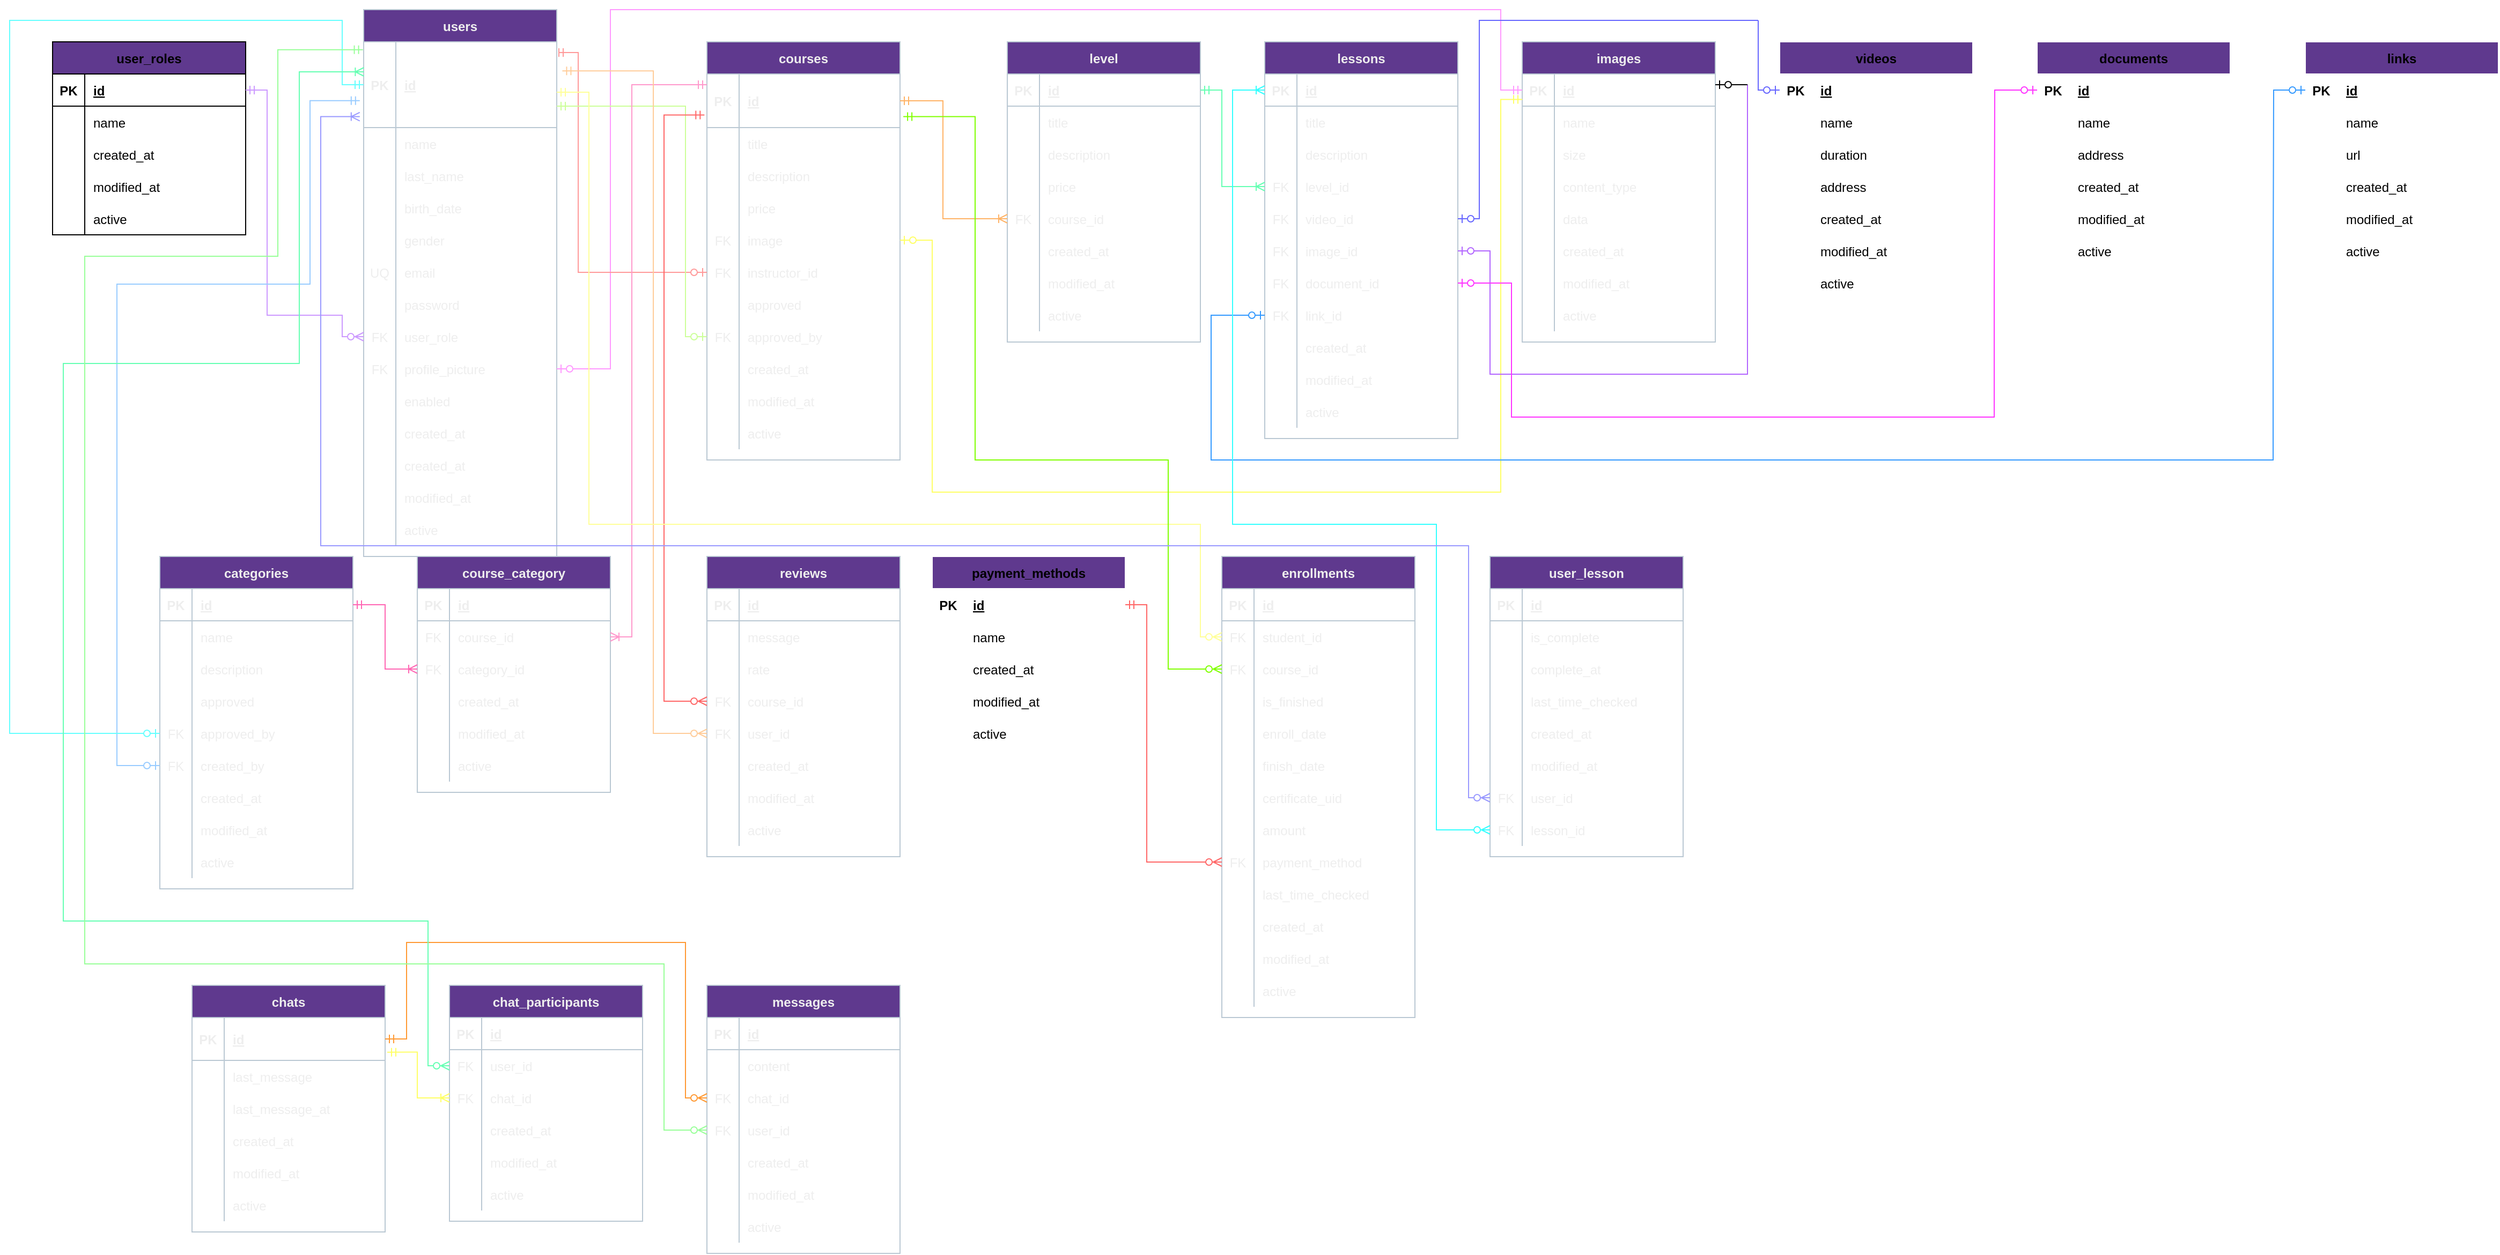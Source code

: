 <mxfile version="20.8.20" type="device"><diagram id="R2lEEEUBdFMjLlhIrx00" name="Page-1"><mxGraphModel dx="3430" dy="1162" grid="1" gridSize="10" guides="1" tooltips="1" connect="1" arrows="1" fold="1" page="1" pageScale="1" pageWidth="850" pageHeight="1100" math="0" shadow="0" extFonts="Permanent Marker^https://fonts.googleapis.com/css?family=Permanent+Marker"><root><mxCell id="0"/><mxCell id="1" parent="0"/><mxCell id="N1WFCJ04BQ_lKqTcDPQR-7" value="users" style="shape=table;startSize=30;container=1;collapsible=1;childLayout=tableLayout;fixedRows=1;rowLines=0;fontStyle=1;align=center;resizeLast=1;strokeColor=#BAC8D3;fontColor=#EEEEEE;fillColor=#5F398E;" parent="1" vertex="1"><mxGeometry x="-480" y="10" width="180" height="510" as="geometry"/></mxCell><mxCell id="N1WFCJ04BQ_lKqTcDPQR-8" value="" style="shape=tableRow;horizontal=0;startSize=0;swimlaneHead=0;swimlaneBody=0;fillColor=none;collapsible=0;dropTarget=0;points=[[0,0.5],[1,0.5]];portConstraint=eastwest;top=0;left=0;right=0;bottom=1;strokeColor=#BAC8D3;fontColor=#EEEEEE;" parent="N1WFCJ04BQ_lKqTcDPQR-7" vertex="1"><mxGeometry y="30" width="180" height="80" as="geometry"/></mxCell><mxCell id="N1WFCJ04BQ_lKqTcDPQR-9" value="PK" style="shape=partialRectangle;connectable=0;fillColor=none;top=0;left=0;bottom=0;right=0;fontStyle=1;overflow=hidden;strokeColor=#BAC8D3;fontColor=#EEEEEE;" parent="N1WFCJ04BQ_lKqTcDPQR-8" vertex="1"><mxGeometry width="30" height="80" as="geometry"><mxRectangle width="30" height="80" as="alternateBounds"/></mxGeometry></mxCell><mxCell id="N1WFCJ04BQ_lKqTcDPQR-10" value="id" style="shape=partialRectangle;connectable=0;fillColor=none;top=0;left=0;bottom=0;right=0;align=left;spacingLeft=6;fontStyle=5;overflow=hidden;strokeColor=#BAC8D3;fontColor=#EEEEEE;" parent="N1WFCJ04BQ_lKqTcDPQR-8" vertex="1"><mxGeometry x="30" width="150" height="80" as="geometry"><mxRectangle width="150" height="80" as="alternateBounds"/></mxGeometry></mxCell><mxCell id="N1WFCJ04BQ_lKqTcDPQR-11" value="" style="shape=tableRow;horizontal=0;startSize=0;swimlaneHead=0;swimlaneBody=0;fillColor=none;collapsible=0;dropTarget=0;points=[[0,0.5],[1,0.5]];portConstraint=eastwest;top=0;left=0;right=0;bottom=0;strokeColor=#BAC8D3;fontColor=#EEEEEE;" parent="N1WFCJ04BQ_lKqTcDPQR-7" vertex="1"><mxGeometry y="110" width="180" height="30" as="geometry"/></mxCell><mxCell id="N1WFCJ04BQ_lKqTcDPQR-12" value="" style="shape=partialRectangle;connectable=0;fillColor=none;top=0;left=0;bottom=0;right=0;editable=1;overflow=hidden;strokeColor=#BAC8D3;fontColor=#EEEEEE;" parent="N1WFCJ04BQ_lKqTcDPQR-11" vertex="1"><mxGeometry width="30" height="30" as="geometry"><mxRectangle width="30" height="30" as="alternateBounds"/></mxGeometry></mxCell><mxCell id="N1WFCJ04BQ_lKqTcDPQR-13" value="name" style="shape=partialRectangle;connectable=0;fillColor=none;top=0;left=0;bottom=0;right=0;align=left;spacingLeft=6;overflow=hidden;strokeColor=#BAC8D3;fontColor=#EEEEEE;" parent="N1WFCJ04BQ_lKqTcDPQR-11" vertex="1"><mxGeometry x="30" width="150" height="30" as="geometry"><mxRectangle width="150" height="30" as="alternateBounds"/></mxGeometry></mxCell><mxCell id="N1WFCJ04BQ_lKqTcDPQR-14" value="" style="shape=tableRow;horizontal=0;startSize=0;swimlaneHead=0;swimlaneBody=0;fillColor=none;collapsible=0;dropTarget=0;points=[[0,0.5],[1,0.5]];portConstraint=eastwest;top=0;left=0;right=0;bottom=0;strokeColor=#BAC8D3;fontColor=#EEEEEE;" parent="N1WFCJ04BQ_lKqTcDPQR-7" vertex="1"><mxGeometry y="140" width="180" height="30" as="geometry"/></mxCell><mxCell id="N1WFCJ04BQ_lKqTcDPQR-15" value="" style="shape=partialRectangle;connectable=0;fillColor=none;top=0;left=0;bottom=0;right=0;editable=1;overflow=hidden;strokeColor=#BAC8D3;fontColor=#EEEEEE;" parent="N1WFCJ04BQ_lKqTcDPQR-14" vertex="1"><mxGeometry width="30" height="30" as="geometry"><mxRectangle width="30" height="30" as="alternateBounds"/></mxGeometry></mxCell><mxCell id="N1WFCJ04BQ_lKqTcDPQR-16" value="last_name" style="shape=partialRectangle;connectable=0;fillColor=none;top=0;left=0;bottom=0;right=0;align=left;spacingLeft=6;overflow=hidden;strokeColor=#BAC8D3;fontColor=#EEEEEE;" parent="N1WFCJ04BQ_lKqTcDPQR-14" vertex="1"><mxGeometry x="30" width="150" height="30" as="geometry"><mxRectangle width="150" height="30" as="alternateBounds"/></mxGeometry></mxCell><mxCell id="N1WFCJ04BQ_lKqTcDPQR-17" value="" style="shape=tableRow;horizontal=0;startSize=0;swimlaneHead=0;swimlaneBody=0;fillColor=none;collapsible=0;dropTarget=0;points=[[0,0.5],[1,0.5]];portConstraint=eastwest;top=0;left=0;right=0;bottom=0;strokeColor=#BAC8D3;fontColor=#EEEEEE;" parent="N1WFCJ04BQ_lKqTcDPQR-7" vertex="1"><mxGeometry y="170" width="180" height="30" as="geometry"/></mxCell><mxCell id="N1WFCJ04BQ_lKqTcDPQR-18" value="" style="shape=partialRectangle;connectable=0;fillColor=none;top=0;left=0;bottom=0;right=0;editable=1;overflow=hidden;strokeColor=#BAC8D3;fontColor=#EEEEEE;" parent="N1WFCJ04BQ_lKqTcDPQR-17" vertex="1"><mxGeometry width="30" height="30" as="geometry"><mxRectangle width="30" height="30" as="alternateBounds"/></mxGeometry></mxCell><mxCell id="N1WFCJ04BQ_lKqTcDPQR-19" value="birth_date" style="shape=partialRectangle;connectable=0;fillColor=none;top=0;left=0;bottom=0;right=0;align=left;spacingLeft=6;overflow=hidden;strokeColor=#BAC8D3;fontColor=#EEEEEE;" parent="N1WFCJ04BQ_lKqTcDPQR-17" vertex="1"><mxGeometry x="30" width="150" height="30" as="geometry"><mxRectangle width="150" height="30" as="alternateBounds"/></mxGeometry></mxCell><mxCell id="N1WFCJ04BQ_lKqTcDPQR-33" value="" style="shape=tableRow;horizontal=0;startSize=0;swimlaneHead=0;swimlaneBody=0;fillColor=none;collapsible=0;dropTarget=0;points=[[0,0.5],[1,0.5]];portConstraint=eastwest;top=0;left=0;right=0;bottom=0;strokeColor=#BAC8D3;fontColor=#EEEEEE;" parent="N1WFCJ04BQ_lKqTcDPQR-7" vertex="1"><mxGeometry y="200" width="180" height="30" as="geometry"/></mxCell><mxCell id="N1WFCJ04BQ_lKqTcDPQR-34" value="" style="shape=partialRectangle;connectable=0;fillColor=none;top=0;left=0;bottom=0;right=0;editable=1;overflow=hidden;strokeColor=#BAC8D3;fontColor=#EEEEEE;" parent="N1WFCJ04BQ_lKqTcDPQR-33" vertex="1"><mxGeometry width="30" height="30" as="geometry"><mxRectangle width="30" height="30" as="alternateBounds"/></mxGeometry></mxCell><mxCell id="N1WFCJ04BQ_lKqTcDPQR-35" value="gender" style="shape=partialRectangle;connectable=0;fillColor=none;top=0;left=0;bottom=0;right=0;align=left;spacingLeft=6;overflow=hidden;strokeColor=#BAC8D3;fontColor=#EEEEEE;" parent="N1WFCJ04BQ_lKqTcDPQR-33" vertex="1"><mxGeometry x="30" width="150" height="30" as="geometry"><mxRectangle width="150" height="30" as="alternateBounds"/></mxGeometry></mxCell><mxCell id="N1WFCJ04BQ_lKqTcDPQR-36" value="" style="shape=tableRow;horizontal=0;startSize=0;swimlaneHead=0;swimlaneBody=0;fillColor=none;collapsible=0;dropTarget=0;points=[[0,0.5],[1,0.5]];portConstraint=eastwest;top=0;left=0;right=0;bottom=0;strokeColor=#BAC8D3;fontColor=#EEEEEE;" parent="N1WFCJ04BQ_lKqTcDPQR-7" vertex="1"><mxGeometry y="230" width="180" height="30" as="geometry"/></mxCell><mxCell id="N1WFCJ04BQ_lKqTcDPQR-37" value="UQ" style="shape=partialRectangle;connectable=0;fillColor=none;top=0;left=0;bottom=0;right=0;editable=1;overflow=hidden;strokeColor=#BAC8D3;fontColor=#EEEEEE;" parent="N1WFCJ04BQ_lKqTcDPQR-36" vertex="1"><mxGeometry width="30" height="30" as="geometry"><mxRectangle width="30" height="30" as="alternateBounds"/></mxGeometry></mxCell><mxCell id="N1WFCJ04BQ_lKqTcDPQR-38" value="email" style="shape=partialRectangle;connectable=0;fillColor=none;top=0;left=0;bottom=0;right=0;align=left;spacingLeft=6;overflow=hidden;strokeColor=#BAC8D3;fontColor=#EEEEEE;" parent="N1WFCJ04BQ_lKqTcDPQR-36" vertex="1"><mxGeometry x="30" width="150" height="30" as="geometry"><mxRectangle width="150" height="30" as="alternateBounds"/></mxGeometry></mxCell><mxCell id="N1WFCJ04BQ_lKqTcDPQR-39" value="" style="shape=tableRow;horizontal=0;startSize=0;swimlaneHead=0;swimlaneBody=0;fillColor=none;collapsible=0;dropTarget=0;points=[[0,0.5],[1,0.5]];portConstraint=eastwest;top=0;left=0;right=0;bottom=0;strokeColor=#BAC8D3;fontColor=#EEEEEE;" parent="N1WFCJ04BQ_lKqTcDPQR-7" vertex="1"><mxGeometry y="260" width="180" height="30" as="geometry"/></mxCell><mxCell id="N1WFCJ04BQ_lKqTcDPQR-40" value="" style="shape=partialRectangle;connectable=0;fillColor=none;top=0;left=0;bottom=0;right=0;editable=1;overflow=hidden;strokeColor=#BAC8D3;fontColor=#EEEEEE;" parent="N1WFCJ04BQ_lKqTcDPQR-39" vertex="1"><mxGeometry width="30" height="30" as="geometry"><mxRectangle width="30" height="30" as="alternateBounds"/></mxGeometry></mxCell><mxCell id="N1WFCJ04BQ_lKqTcDPQR-41" value="password" style="shape=partialRectangle;connectable=0;fillColor=none;top=0;left=0;bottom=0;right=0;align=left;spacingLeft=6;overflow=hidden;strokeColor=#BAC8D3;fontColor=#EEEEEE;" parent="N1WFCJ04BQ_lKqTcDPQR-39" vertex="1"><mxGeometry x="30" width="150" height="30" as="geometry"><mxRectangle width="150" height="30" as="alternateBounds"/></mxGeometry></mxCell><mxCell id="N1WFCJ04BQ_lKqTcDPQR-42" value="" style="shape=tableRow;horizontal=0;startSize=0;swimlaneHead=0;swimlaneBody=0;fillColor=none;collapsible=0;dropTarget=0;points=[[0,0.5],[1,0.5]];portConstraint=eastwest;top=0;left=0;right=0;bottom=0;strokeColor=#BAC8D3;fontColor=#EEEEEE;" parent="N1WFCJ04BQ_lKqTcDPQR-7" vertex="1"><mxGeometry y="290" width="180" height="30" as="geometry"/></mxCell><mxCell id="N1WFCJ04BQ_lKqTcDPQR-43" value="FK" style="shape=partialRectangle;connectable=0;fillColor=none;top=0;left=0;bottom=0;right=0;editable=1;overflow=hidden;strokeColor=#BAC8D3;fontColor=#EEEEEE;" parent="N1WFCJ04BQ_lKqTcDPQR-42" vertex="1"><mxGeometry width="30" height="30" as="geometry"><mxRectangle width="30" height="30" as="alternateBounds"/></mxGeometry></mxCell><mxCell id="N1WFCJ04BQ_lKqTcDPQR-44" value="user_role" style="shape=partialRectangle;connectable=0;fillColor=none;top=0;left=0;bottom=0;right=0;align=left;spacingLeft=6;overflow=hidden;strokeColor=#BAC8D3;fontColor=#EEEEEE;" parent="N1WFCJ04BQ_lKqTcDPQR-42" vertex="1"><mxGeometry x="30" width="150" height="30" as="geometry"><mxRectangle width="150" height="30" as="alternateBounds"/></mxGeometry></mxCell><mxCell id="N1WFCJ04BQ_lKqTcDPQR-45" value="" style="shape=tableRow;horizontal=0;startSize=0;swimlaneHead=0;swimlaneBody=0;fillColor=none;collapsible=0;dropTarget=0;points=[[0,0.5],[1,0.5]];portConstraint=eastwest;top=0;left=0;right=0;bottom=0;strokeColor=#BAC8D3;fontColor=#EEEEEE;" parent="N1WFCJ04BQ_lKqTcDPQR-7" vertex="1"><mxGeometry y="320" width="180" height="30" as="geometry"/></mxCell><mxCell id="N1WFCJ04BQ_lKqTcDPQR-46" value="FK" style="shape=partialRectangle;connectable=0;fillColor=none;top=0;left=0;bottom=0;right=0;editable=1;overflow=hidden;strokeColor=#BAC8D3;fontColor=#EEEEEE;" parent="N1WFCJ04BQ_lKqTcDPQR-45" vertex="1"><mxGeometry width="30" height="30" as="geometry"><mxRectangle width="30" height="30" as="alternateBounds"/></mxGeometry></mxCell><mxCell id="N1WFCJ04BQ_lKqTcDPQR-47" value="profile_picture" style="shape=partialRectangle;connectable=0;fillColor=none;top=0;left=0;bottom=0;right=0;align=left;spacingLeft=6;overflow=hidden;strokeColor=#BAC8D3;fontColor=#EEEEEE;" parent="N1WFCJ04BQ_lKqTcDPQR-45" vertex="1"><mxGeometry x="30" width="150" height="30" as="geometry"><mxRectangle width="150" height="30" as="alternateBounds"/></mxGeometry></mxCell><mxCell id="N1WFCJ04BQ_lKqTcDPQR-139" value="" style="shape=tableRow;horizontal=0;startSize=0;swimlaneHead=0;swimlaneBody=0;fillColor=none;collapsible=0;dropTarget=0;points=[[0,0.5],[1,0.5]];portConstraint=eastwest;top=0;left=0;right=0;bottom=0;strokeColor=#BAC8D3;fontColor=#EEEEEE;" parent="N1WFCJ04BQ_lKqTcDPQR-7" vertex="1"><mxGeometry y="350" width="180" height="30" as="geometry"/></mxCell><mxCell id="N1WFCJ04BQ_lKqTcDPQR-140" value="" style="shape=partialRectangle;connectable=0;fillColor=none;top=0;left=0;bottom=0;right=0;editable=1;overflow=hidden;strokeColor=#BAC8D3;fontColor=#EEEEEE;" parent="N1WFCJ04BQ_lKqTcDPQR-139" vertex="1"><mxGeometry width="30" height="30" as="geometry"><mxRectangle width="30" height="30" as="alternateBounds"/></mxGeometry></mxCell><mxCell id="N1WFCJ04BQ_lKqTcDPQR-141" value="enabled" style="shape=partialRectangle;connectable=0;fillColor=none;top=0;left=0;bottom=0;right=0;align=left;spacingLeft=6;overflow=hidden;strokeColor=#BAC8D3;fontColor=#EEEEEE;" parent="N1WFCJ04BQ_lKqTcDPQR-139" vertex="1"><mxGeometry x="30" width="150" height="30" as="geometry"><mxRectangle width="150" height="30" as="alternateBounds"/></mxGeometry></mxCell><mxCell id="N1WFCJ04BQ_lKqTcDPQR-51" value="" style="shape=tableRow;horizontal=0;startSize=0;swimlaneHead=0;swimlaneBody=0;fillColor=none;collapsible=0;dropTarget=0;points=[[0,0.5],[1,0.5]];portConstraint=eastwest;top=0;left=0;right=0;bottom=0;strokeColor=#BAC8D3;fontColor=#EEEEEE;" parent="N1WFCJ04BQ_lKqTcDPQR-7" vertex="1"><mxGeometry y="380" width="180" height="30" as="geometry"/></mxCell><mxCell id="N1WFCJ04BQ_lKqTcDPQR-52" value="" style="shape=partialRectangle;connectable=0;fillColor=none;top=0;left=0;bottom=0;right=0;editable=1;overflow=hidden;strokeColor=#BAC8D3;fontColor=#EEEEEE;" parent="N1WFCJ04BQ_lKqTcDPQR-51" vertex="1"><mxGeometry width="30" height="30" as="geometry"><mxRectangle width="30" height="30" as="alternateBounds"/></mxGeometry></mxCell><mxCell id="N1WFCJ04BQ_lKqTcDPQR-53" value="created_at" style="shape=partialRectangle;connectable=0;fillColor=none;top=0;left=0;bottom=0;right=0;align=left;spacingLeft=6;overflow=hidden;strokeColor=#BAC8D3;fontColor=#EEEEEE;" parent="N1WFCJ04BQ_lKqTcDPQR-51" vertex="1"><mxGeometry x="30" width="150" height="30" as="geometry"><mxRectangle width="150" height="30" as="alternateBounds"/></mxGeometry></mxCell><mxCell id="Cj2pfUgE5tYy7-eBnYJd-337" value="" style="shape=tableRow;horizontal=0;startSize=0;swimlaneHead=0;swimlaneBody=0;fillColor=none;collapsible=0;dropTarget=0;points=[[0,0.5],[1,0.5]];portConstraint=eastwest;top=0;left=0;right=0;bottom=0;strokeColor=#BAC8D3;fontColor=#EEEEEE;" vertex="1" parent="N1WFCJ04BQ_lKqTcDPQR-7"><mxGeometry y="410" width="180" height="30" as="geometry"/></mxCell><mxCell id="Cj2pfUgE5tYy7-eBnYJd-338" value="" style="shape=partialRectangle;connectable=0;fillColor=none;top=0;left=0;bottom=0;right=0;editable=1;overflow=hidden;strokeColor=#BAC8D3;fontColor=#EEEEEE;" vertex="1" parent="Cj2pfUgE5tYy7-eBnYJd-337"><mxGeometry width="30" height="30" as="geometry"><mxRectangle width="30" height="30" as="alternateBounds"/></mxGeometry></mxCell><mxCell id="Cj2pfUgE5tYy7-eBnYJd-339" value="created_at" style="shape=partialRectangle;connectable=0;fillColor=none;top=0;left=0;bottom=0;right=0;align=left;spacingLeft=6;overflow=hidden;strokeColor=#BAC8D3;fontColor=#EEEEEE;" vertex="1" parent="Cj2pfUgE5tYy7-eBnYJd-337"><mxGeometry x="30" width="150" height="30" as="geometry"><mxRectangle width="150" height="30" as="alternateBounds"/></mxGeometry></mxCell><mxCell id="N1WFCJ04BQ_lKqTcDPQR-54" value="" style="shape=tableRow;horizontal=0;startSize=0;swimlaneHead=0;swimlaneBody=0;fillColor=none;collapsible=0;dropTarget=0;points=[[0,0.5],[1,0.5]];portConstraint=eastwest;top=0;left=0;right=0;bottom=0;strokeColor=#BAC8D3;fontColor=#EEEEEE;" parent="N1WFCJ04BQ_lKqTcDPQR-7" vertex="1"><mxGeometry y="440" width="180" height="30" as="geometry"/></mxCell><mxCell id="N1WFCJ04BQ_lKqTcDPQR-55" value="" style="shape=partialRectangle;connectable=0;fillColor=none;top=0;left=0;bottom=0;right=0;editable=1;overflow=hidden;strokeColor=#BAC8D3;fontColor=#EEEEEE;" parent="N1WFCJ04BQ_lKqTcDPQR-54" vertex="1"><mxGeometry width="30" height="30" as="geometry"><mxRectangle width="30" height="30" as="alternateBounds"/></mxGeometry></mxCell><mxCell id="N1WFCJ04BQ_lKqTcDPQR-56" value="modified_at" style="shape=partialRectangle;connectable=0;fillColor=none;top=0;left=0;bottom=0;right=0;align=left;spacingLeft=6;overflow=hidden;strokeColor=#BAC8D3;fontColor=#EEEEEE;" parent="N1WFCJ04BQ_lKqTcDPQR-54" vertex="1"><mxGeometry x="30" width="150" height="30" as="geometry"><mxRectangle width="150" height="30" as="alternateBounds"/></mxGeometry></mxCell><mxCell id="N1WFCJ04BQ_lKqTcDPQR-57" value="" style="shape=tableRow;horizontal=0;startSize=0;swimlaneHead=0;swimlaneBody=0;fillColor=none;collapsible=0;dropTarget=0;points=[[0,0.5],[1,0.5]];portConstraint=eastwest;top=0;left=0;right=0;bottom=0;strokeColor=#BAC8D3;fontColor=#EEEEEE;" parent="N1WFCJ04BQ_lKqTcDPQR-7" vertex="1"><mxGeometry y="470" width="180" height="30" as="geometry"/></mxCell><mxCell id="N1WFCJ04BQ_lKqTcDPQR-58" value="" style="shape=partialRectangle;connectable=0;fillColor=none;top=0;left=0;bottom=0;right=0;editable=1;overflow=hidden;strokeColor=#BAC8D3;fontColor=#EEEEEE;" parent="N1WFCJ04BQ_lKqTcDPQR-57" vertex="1"><mxGeometry width="30" height="30" as="geometry"><mxRectangle width="30" height="30" as="alternateBounds"/></mxGeometry></mxCell><mxCell id="N1WFCJ04BQ_lKqTcDPQR-59" value="active" style="shape=partialRectangle;connectable=0;fillColor=none;top=0;left=0;bottom=0;right=0;align=left;spacingLeft=6;overflow=hidden;strokeColor=#BAC8D3;fontColor=#EEEEEE;" parent="N1WFCJ04BQ_lKqTcDPQR-57" vertex="1"><mxGeometry x="30" width="150" height="30" as="geometry"><mxRectangle width="150" height="30" as="alternateBounds"/></mxGeometry></mxCell><mxCell id="N1WFCJ04BQ_lKqTcDPQR-62" value="courses" style="shape=table;startSize=30;container=1;collapsible=1;childLayout=tableLayout;fixedRows=1;rowLines=0;fontStyle=1;align=center;resizeLast=1;strokeColor=#BAC8D3;fontColor=#EEEEEE;fillColor=#5F398E;" parent="1" vertex="1"><mxGeometry x="-160" y="40" width="180" height="390" as="geometry"/></mxCell><mxCell id="N1WFCJ04BQ_lKqTcDPQR-63" value="" style="shape=tableRow;horizontal=0;startSize=0;swimlaneHead=0;swimlaneBody=0;fillColor=none;collapsible=0;dropTarget=0;points=[[0,0.5],[1,0.5]];portConstraint=eastwest;top=0;left=0;right=0;bottom=1;strokeColor=#BAC8D3;fontColor=#EEEEEE;" parent="N1WFCJ04BQ_lKqTcDPQR-62" vertex="1"><mxGeometry y="30" width="180" height="50" as="geometry"/></mxCell><mxCell id="N1WFCJ04BQ_lKqTcDPQR-64" value="PK" style="shape=partialRectangle;connectable=0;fillColor=none;top=0;left=0;bottom=0;right=0;fontStyle=1;overflow=hidden;strokeColor=#BAC8D3;fontColor=#EEEEEE;" parent="N1WFCJ04BQ_lKqTcDPQR-63" vertex="1"><mxGeometry width="30" height="50" as="geometry"><mxRectangle width="30" height="50" as="alternateBounds"/></mxGeometry></mxCell><mxCell id="N1WFCJ04BQ_lKqTcDPQR-65" value="id" style="shape=partialRectangle;connectable=0;fillColor=none;top=0;left=0;bottom=0;right=0;align=left;spacingLeft=6;fontStyle=5;overflow=hidden;strokeColor=#BAC8D3;fontColor=#EEEEEE;" parent="N1WFCJ04BQ_lKqTcDPQR-63" vertex="1"><mxGeometry x="30" width="150" height="50" as="geometry"><mxRectangle width="150" height="50" as="alternateBounds"/></mxGeometry></mxCell><mxCell id="N1WFCJ04BQ_lKqTcDPQR-66" value="" style="shape=tableRow;horizontal=0;startSize=0;swimlaneHead=0;swimlaneBody=0;fillColor=none;collapsible=0;dropTarget=0;points=[[0,0.5],[1,0.5]];portConstraint=eastwest;top=0;left=0;right=0;bottom=0;strokeColor=#BAC8D3;fontColor=#EEEEEE;" parent="N1WFCJ04BQ_lKqTcDPQR-62" vertex="1"><mxGeometry y="80" width="180" height="30" as="geometry"/></mxCell><mxCell id="N1WFCJ04BQ_lKqTcDPQR-67" value="" style="shape=partialRectangle;connectable=0;fillColor=none;top=0;left=0;bottom=0;right=0;editable=1;overflow=hidden;strokeColor=#BAC8D3;fontColor=#EEEEEE;" parent="N1WFCJ04BQ_lKqTcDPQR-66" vertex="1"><mxGeometry width="30" height="30" as="geometry"><mxRectangle width="30" height="30" as="alternateBounds"/></mxGeometry></mxCell><mxCell id="N1WFCJ04BQ_lKqTcDPQR-68" value="title" style="shape=partialRectangle;connectable=0;fillColor=none;top=0;left=0;bottom=0;right=0;align=left;spacingLeft=6;overflow=hidden;strokeColor=#BAC8D3;fontColor=#EEEEEE;" parent="N1WFCJ04BQ_lKqTcDPQR-66" vertex="1"><mxGeometry x="30" width="150" height="30" as="geometry"><mxRectangle width="150" height="30" as="alternateBounds"/></mxGeometry></mxCell><mxCell id="N1WFCJ04BQ_lKqTcDPQR-69" value="" style="shape=tableRow;horizontal=0;startSize=0;swimlaneHead=0;swimlaneBody=0;fillColor=none;collapsible=0;dropTarget=0;points=[[0,0.5],[1,0.5]];portConstraint=eastwest;top=0;left=0;right=0;bottom=0;strokeColor=#BAC8D3;fontColor=#EEEEEE;" parent="N1WFCJ04BQ_lKqTcDPQR-62" vertex="1"><mxGeometry y="110" width="180" height="30" as="geometry"/></mxCell><mxCell id="N1WFCJ04BQ_lKqTcDPQR-70" value="" style="shape=partialRectangle;connectable=0;fillColor=none;top=0;left=0;bottom=0;right=0;editable=1;overflow=hidden;strokeColor=#BAC8D3;fontColor=#EEEEEE;" parent="N1WFCJ04BQ_lKqTcDPQR-69" vertex="1"><mxGeometry width="30" height="30" as="geometry"><mxRectangle width="30" height="30" as="alternateBounds"/></mxGeometry></mxCell><mxCell id="N1WFCJ04BQ_lKqTcDPQR-71" value="description" style="shape=partialRectangle;connectable=0;fillColor=none;top=0;left=0;bottom=0;right=0;align=left;spacingLeft=6;overflow=hidden;strokeColor=#BAC8D3;fontColor=#EEEEEE;" parent="N1WFCJ04BQ_lKqTcDPQR-69" vertex="1"><mxGeometry x="30" width="150" height="30" as="geometry"><mxRectangle width="150" height="30" as="alternateBounds"/></mxGeometry></mxCell><mxCell id="N1WFCJ04BQ_lKqTcDPQR-72" value="" style="shape=tableRow;horizontal=0;startSize=0;swimlaneHead=0;swimlaneBody=0;fillColor=none;collapsible=0;dropTarget=0;points=[[0,0.5],[1,0.5]];portConstraint=eastwest;top=0;left=0;right=0;bottom=0;strokeColor=#BAC8D3;fontColor=#EEEEEE;" parent="N1WFCJ04BQ_lKqTcDPQR-62" vertex="1"><mxGeometry y="140" width="180" height="30" as="geometry"/></mxCell><mxCell id="N1WFCJ04BQ_lKqTcDPQR-73" value="" style="shape=partialRectangle;connectable=0;fillColor=none;top=0;left=0;bottom=0;right=0;editable=1;overflow=hidden;strokeColor=#BAC8D3;fontColor=#EEEEEE;" parent="N1WFCJ04BQ_lKqTcDPQR-72" vertex="1"><mxGeometry width="30" height="30" as="geometry"><mxRectangle width="30" height="30" as="alternateBounds"/></mxGeometry></mxCell><mxCell id="N1WFCJ04BQ_lKqTcDPQR-74" value="price" style="shape=partialRectangle;connectable=0;fillColor=none;top=0;left=0;bottom=0;right=0;align=left;spacingLeft=6;overflow=hidden;strokeColor=#BAC8D3;fontColor=#EEEEEE;" parent="N1WFCJ04BQ_lKqTcDPQR-72" vertex="1"><mxGeometry x="30" width="150" height="30" as="geometry"><mxRectangle width="150" height="30" as="alternateBounds"/></mxGeometry></mxCell><mxCell id="N1WFCJ04BQ_lKqTcDPQR-75" value="" style="shape=tableRow;horizontal=0;startSize=0;swimlaneHead=0;swimlaneBody=0;fillColor=none;collapsible=0;dropTarget=0;points=[[0,0.5],[1,0.5]];portConstraint=eastwest;top=0;left=0;right=0;bottom=0;strokeColor=#BAC8D3;fontColor=#EEEEEE;" parent="N1WFCJ04BQ_lKqTcDPQR-62" vertex="1"><mxGeometry y="170" width="180" height="30" as="geometry"/></mxCell><mxCell id="N1WFCJ04BQ_lKqTcDPQR-76" value="FK" style="shape=partialRectangle;connectable=0;fillColor=none;top=0;left=0;bottom=0;right=0;editable=1;overflow=hidden;strokeColor=#BAC8D3;fontColor=#EEEEEE;" parent="N1WFCJ04BQ_lKqTcDPQR-75" vertex="1"><mxGeometry width="30" height="30" as="geometry"><mxRectangle width="30" height="30" as="alternateBounds"/></mxGeometry></mxCell><mxCell id="N1WFCJ04BQ_lKqTcDPQR-77" value="image" style="shape=partialRectangle;connectable=0;fillColor=none;top=0;left=0;bottom=0;right=0;align=left;spacingLeft=6;overflow=hidden;strokeColor=#BAC8D3;fontColor=#EEEEEE;" parent="N1WFCJ04BQ_lKqTcDPQR-75" vertex="1"><mxGeometry x="30" width="150" height="30" as="geometry"><mxRectangle width="150" height="30" as="alternateBounds"/></mxGeometry></mxCell><mxCell id="N1WFCJ04BQ_lKqTcDPQR-210" value="" style="shape=tableRow;horizontal=0;startSize=0;swimlaneHead=0;swimlaneBody=0;fillColor=none;collapsible=0;dropTarget=0;points=[[0,0.5],[1,0.5]];portConstraint=eastwest;top=0;left=0;right=0;bottom=0;strokeColor=#BAC8D3;fontColor=#EEEEEE;" parent="N1WFCJ04BQ_lKqTcDPQR-62" vertex="1"><mxGeometry y="200" width="180" height="30" as="geometry"/></mxCell><mxCell id="N1WFCJ04BQ_lKqTcDPQR-211" value="FK" style="shape=partialRectangle;connectable=0;fillColor=none;top=0;left=0;bottom=0;right=0;editable=1;overflow=hidden;strokeColor=#BAC8D3;fontColor=#EEEEEE;" parent="N1WFCJ04BQ_lKqTcDPQR-210" vertex="1"><mxGeometry width="30" height="30" as="geometry"><mxRectangle width="30" height="30" as="alternateBounds"/></mxGeometry></mxCell><mxCell id="N1WFCJ04BQ_lKqTcDPQR-212" value="instructor_id" style="shape=partialRectangle;connectable=0;fillColor=none;top=0;left=0;bottom=0;right=0;align=left;spacingLeft=6;overflow=hidden;strokeColor=#BAC8D3;fontColor=#EEEEEE;" parent="N1WFCJ04BQ_lKqTcDPQR-210" vertex="1"><mxGeometry x="30" width="150" height="30" as="geometry"><mxRectangle width="150" height="30" as="alternateBounds"/></mxGeometry></mxCell><mxCell id="N1WFCJ04BQ_lKqTcDPQR-356" value="" style="shape=tableRow;horizontal=0;startSize=0;swimlaneHead=0;swimlaneBody=0;fillColor=none;collapsible=0;dropTarget=0;points=[[0,0.5],[1,0.5]];portConstraint=eastwest;top=0;left=0;right=0;bottom=0;strokeColor=#BAC8D3;fontColor=#EEEEEE;" parent="N1WFCJ04BQ_lKqTcDPQR-62" vertex="1"><mxGeometry y="230" width="180" height="30" as="geometry"/></mxCell><mxCell id="N1WFCJ04BQ_lKqTcDPQR-357" value="" style="shape=partialRectangle;connectable=0;fillColor=none;top=0;left=0;bottom=0;right=0;editable=1;overflow=hidden;strokeColor=#BAC8D3;fontColor=#EEEEEE;" parent="N1WFCJ04BQ_lKqTcDPQR-356" vertex="1"><mxGeometry width="30" height="30" as="geometry"><mxRectangle width="30" height="30" as="alternateBounds"/></mxGeometry></mxCell><mxCell id="N1WFCJ04BQ_lKqTcDPQR-358" value="approved" style="shape=partialRectangle;connectable=0;fillColor=none;top=0;left=0;bottom=0;right=0;align=left;spacingLeft=6;overflow=hidden;strokeColor=#BAC8D3;fontColor=#EEEEEE;" parent="N1WFCJ04BQ_lKqTcDPQR-356" vertex="1"><mxGeometry x="30" width="150" height="30" as="geometry"><mxRectangle width="150" height="30" as="alternateBounds"/></mxGeometry></mxCell><mxCell id="N1WFCJ04BQ_lKqTcDPQR-359" value="" style="shape=tableRow;horizontal=0;startSize=0;swimlaneHead=0;swimlaneBody=0;fillColor=none;collapsible=0;dropTarget=0;points=[[0,0.5],[1,0.5]];portConstraint=eastwest;top=0;left=0;right=0;bottom=0;strokeColor=#BAC8D3;fontColor=#EEEEEE;" parent="N1WFCJ04BQ_lKqTcDPQR-62" vertex="1"><mxGeometry y="260" width="180" height="30" as="geometry"/></mxCell><mxCell id="N1WFCJ04BQ_lKqTcDPQR-360" value="FK" style="shape=partialRectangle;connectable=0;fillColor=none;top=0;left=0;bottom=0;right=0;editable=1;overflow=hidden;strokeColor=#BAC8D3;fontColor=#EEEEEE;" parent="N1WFCJ04BQ_lKqTcDPQR-359" vertex="1"><mxGeometry width="30" height="30" as="geometry"><mxRectangle width="30" height="30" as="alternateBounds"/></mxGeometry></mxCell><mxCell id="N1WFCJ04BQ_lKqTcDPQR-361" value="approved_by" style="shape=partialRectangle;connectable=0;fillColor=none;top=0;left=0;bottom=0;right=0;align=left;spacingLeft=6;overflow=hidden;strokeColor=#BAC8D3;fontColor=#EEEEEE;" parent="N1WFCJ04BQ_lKqTcDPQR-359" vertex="1"><mxGeometry x="30" width="150" height="30" as="geometry"><mxRectangle width="150" height="30" as="alternateBounds"/></mxGeometry></mxCell><mxCell id="N1WFCJ04BQ_lKqTcDPQR-362" value="" style="shape=tableRow;horizontal=0;startSize=0;swimlaneHead=0;swimlaneBody=0;fillColor=none;collapsible=0;dropTarget=0;points=[[0,0.5],[1,0.5]];portConstraint=eastwest;top=0;left=0;right=0;bottom=0;strokeColor=#BAC8D3;fontColor=#EEEEEE;" parent="N1WFCJ04BQ_lKqTcDPQR-62" vertex="1"><mxGeometry y="290" width="180" height="30" as="geometry"/></mxCell><mxCell id="N1WFCJ04BQ_lKqTcDPQR-363" value="" style="shape=partialRectangle;connectable=0;fillColor=none;top=0;left=0;bottom=0;right=0;editable=1;overflow=hidden;strokeColor=#BAC8D3;fontColor=#EEEEEE;" parent="N1WFCJ04BQ_lKqTcDPQR-362" vertex="1"><mxGeometry width="30" height="30" as="geometry"><mxRectangle width="30" height="30" as="alternateBounds"/></mxGeometry></mxCell><mxCell id="N1WFCJ04BQ_lKqTcDPQR-364" value="created_at" style="shape=partialRectangle;connectable=0;fillColor=none;top=0;left=0;bottom=0;right=0;align=left;spacingLeft=6;overflow=hidden;strokeColor=#BAC8D3;fontColor=#EEEEEE;" parent="N1WFCJ04BQ_lKqTcDPQR-362" vertex="1"><mxGeometry x="30" width="150" height="30" as="geometry"><mxRectangle width="150" height="30" as="alternateBounds"/></mxGeometry></mxCell><mxCell id="N1WFCJ04BQ_lKqTcDPQR-365" value="" style="shape=tableRow;horizontal=0;startSize=0;swimlaneHead=0;swimlaneBody=0;fillColor=none;collapsible=0;dropTarget=0;points=[[0,0.5],[1,0.5]];portConstraint=eastwest;top=0;left=0;right=0;bottom=0;strokeColor=#BAC8D3;fontColor=#EEEEEE;" parent="N1WFCJ04BQ_lKqTcDPQR-62" vertex="1"><mxGeometry y="320" width="180" height="30" as="geometry"/></mxCell><mxCell id="N1WFCJ04BQ_lKqTcDPQR-366" value="" style="shape=partialRectangle;connectable=0;fillColor=none;top=0;left=0;bottom=0;right=0;editable=1;overflow=hidden;strokeColor=#BAC8D3;fontColor=#EEEEEE;" parent="N1WFCJ04BQ_lKqTcDPQR-365" vertex="1"><mxGeometry width="30" height="30" as="geometry"><mxRectangle width="30" height="30" as="alternateBounds"/></mxGeometry></mxCell><mxCell id="N1WFCJ04BQ_lKqTcDPQR-367" value="modified_at" style="shape=partialRectangle;connectable=0;fillColor=none;top=0;left=0;bottom=0;right=0;align=left;spacingLeft=6;overflow=hidden;strokeColor=#BAC8D3;fontColor=#EEEEEE;" parent="N1WFCJ04BQ_lKqTcDPQR-365" vertex="1"><mxGeometry x="30" width="150" height="30" as="geometry"><mxRectangle width="150" height="30" as="alternateBounds"/></mxGeometry></mxCell><mxCell id="N1WFCJ04BQ_lKqTcDPQR-368" value="" style="shape=tableRow;horizontal=0;startSize=0;swimlaneHead=0;swimlaneBody=0;fillColor=none;collapsible=0;dropTarget=0;points=[[0,0.5],[1,0.5]];portConstraint=eastwest;top=0;left=0;right=0;bottom=0;strokeColor=#BAC8D3;fontColor=#EEEEEE;" parent="N1WFCJ04BQ_lKqTcDPQR-62" vertex="1"><mxGeometry y="350" width="180" height="30" as="geometry"/></mxCell><mxCell id="N1WFCJ04BQ_lKqTcDPQR-369" value="" style="shape=partialRectangle;connectable=0;fillColor=none;top=0;left=0;bottom=0;right=0;editable=1;overflow=hidden;strokeColor=#BAC8D3;fontColor=#EEEEEE;" parent="N1WFCJ04BQ_lKqTcDPQR-368" vertex="1"><mxGeometry width="30" height="30" as="geometry"><mxRectangle width="30" height="30" as="alternateBounds"/></mxGeometry></mxCell><mxCell id="N1WFCJ04BQ_lKqTcDPQR-370" value="active" style="shape=partialRectangle;connectable=0;fillColor=none;top=0;left=0;bottom=0;right=0;align=left;spacingLeft=6;overflow=hidden;strokeColor=#BAC8D3;fontColor=#EEEEEE;" parent="N1WFCJ04BQ_lKqTcDPQR-368" vertex="1"><mxGeometry x="30" width="150" height="30" as="geometry"><mxRectangle width="150" height="30" as="alternateBounds"/></mxGeometry></mxCell><mxCell id="N1WFCJ04BQ_lKqTcDPQR-80" value="categories" style="shape=table;startSize=30;container=1;collapsible=1;childLayout=tableLayout;fixedRows=1;rowLines=0;fontStyle=1;align=center;resizeLast=1;strokeColor=#BAC8D3;fontColor=#EEEEEE;fillColor=#5F398E;" parent="1" vertex="1"><mxGeometry x="-670" y="520" width="180" height="310" as="geometry"/></mxCell><mxCell id="N1WFCJ04BQ_lKqTcDPQR-81" value="" style="shape=tableRow;horizontal=0;startSize=0;swimlaneHead=0;swimlaneBody=0;fillColor=none;collapsible=0;dropTarget=0;points=[[0,0.5],[1,0.5]];portConstraint=eastwest;top=0;left=0;right=0;bottom=1;strokeColor=#BAC8D3;fontColor=#EEEEEE;" parent="N1WFCJ04BQ_lKqTcDPQR-80" vertex="1"><mxGeometry y="30" width="180" height="30" as="geometry"/></mxCell><mxCell id="N1WFCJ04BQ_lKqTcDPQR-82" value="PK" style="shape=partialRectangle;connectable=0;fillColor=none;top=0;left=0;bottom=0;right=0;fontStyle=1;overflow=hidden;strokeColor=#BAC8D3;fontColor=#EEEEEE;" parent="N1WFCJ04BQ_lKqTcDPQR-81" vertex="1"><mxGeometry width="30" height="30" as="geometry"><mxRectangle width="30" height="30" as="alternateBounds"/></mxGeometry></mxCell><mxCell id="N1WFCJ04BQ_lKqTcDPQR-83" value="id" style="shape=partialRectangle;connectable=0;fillColor=none;top=0;left=0;bottom=0;right=0;align=left;spacingLeft=6;fontStyle=5;overflow=hidden;strokeColor=#BAC8D3;fontColor=#EEEEEE;" parent="N1WFCJ04BQ_lKqTcDPQR-81" vertex="1"><mxGeometry x="30" width="150" height="30" as="geometry"><mxRectangle width="150" height="30" as="alternateBounds"/></mxGeometry></mxCell><mxCell id="N1WFCJ04BQ_lKqTcDPQR-84" value="" style="shape=tableRow;horizontal=0;startSize=0;swimlaneHead=0;swimlaneBody=0;fillColor=none;collapsible=0;dropTarget=0;points=[[0,0.5],[1,0.5]];portConstraint=eastwest;top=0;left=0;right=0;bottom=0;strokeColor=#BAC8D3;fontColor=#EEEEEE;" parent="N1WFCJ04BQ_lKqTcDPQR-80" vertex="1"><mxGeometry y="60" width="180" height="30" as="geometry"/></mxCell><mxCell id="N1WFCJ04BQ_lKqTcDPQR-85" value="" style="shape=partialRectangle;connectable=0;fillColor=none;top=0;left=0;bottom=0;right=0;editable=1;overflow=hidden;strokeColor=#BAC8D3;fontColor=#EEEEEE;" parent="N1WFCJ04BQ_lKqTcDPQR-84" vertex="1"><mxGeometry width="30" height="30" as="geometry"><mxRectangle width="30" height="30" as="alternateBounds"/></mxGeometry></mxCell><mxCell id="N1WFCJ04BQ_lKqTcDPQR-86" value="name" style="shape=partialRectangle;connectable=0;fillColor=none;top=0;left=0;bottom=0;right=0;align=left;spacingLeft=6;overflow=hidden;strokeColor=#BAC8D3;fontColor=#EEEEEE;" parent="N1WFCJ04BQ_lKqTcDPQR-84" vertex="1"><mxGeometry x="30" width="150" height="30" as="geometry"><mxRectangle width="150" height="30" as="alternateBounds"/></mxGeometry></mxCell><mxCell id="N1WFCJ04BQ_lKqTcDPQR-87" value="" style="shape=tableRow;horizontal=0;startSize=0;swimlaneHead=0;swimlaneBody=0;fillColor=none;collapsible=0;dropTarget=0;points=[[0,0.5],[1,0.5]];portConstraint=eastwest;top=0;left=0;right=0;bottom=0;strokeColor=#BAC8D3;fontColor=#EEEEEE;" parent="N1WFCJ04BQ_lKqTcDPQR-80" vertex="1"><mxGeometry y="90" width="180" height="30" as="geometry"/></mxCell><mxCell id="N1WFCJ04BQ_lKqTcDPQR-88" value="" style="shape=partialRectangle;connectable=0;fillColor=none;top=0;left=0;bottom=0;right=0;editable=1;overflow=hidden;strokeColor=#BAC8D3;fontColor=#EEEEEE;" parent="N1WFCJ04BQ_lKqTcDPQR-87" vertex="1"><mxGeometry width="30" height="30" as="geometry"><mxRectangle width="30" height="30" as="alternateBounds"/></mxGeometry></mxCell><mxCell id="N1WFCJ04BQ_lKqTcDPQR-89" value="description" style="shape=partialRectangle;connectable=0;fillColor=none;top=0;left=0;bottom=0;right=0;align=left;spacingLeft=6;overflow=hidden;strokeColor=#BAC8D3;fontColor=#EEEEEE;" parent="N1WFCJ04BQ_lKqTcDPQR-87" vertex="1"><mxGeometry x="30" width="150" height="30" as="geometry"><mxRectangle width="150" height="30" as="alternateBounds"/></mxGeometry></mxCell><mxCell id="N1WFCJ04BQ_lKqTcDPQR-293" value="" style="shape=tableRow;horizontal=0;startSize=0;swimlaneHead=0;swimlaneBody=0;fillColor=none;collapsible=0;dropTarget=0;points=[[0,0.5],[1,0.5]];portConstraint=eastwest;top=0;left=0;right=0;bottom=0;strokeColor=#BAC8D3;fontColor=#EEEEEE;" parent="N1WFCJ04BQ_lKqTcDPQR-80" vertex="1"><mxGeometry y="120" width="180" height="30" as="geometry"/></mxCell><mxCell id="N1WFCJ04BQ_lKqTcDPQR-294" value="" style="shape=partialRectangle;connectable=0;fillColor=none;top=0;left=0;bottom=0;right=0;editable=1;overflow=hidden;strokeColor=#BAC8D3;fontColor=#EEEEEE;" parent="N1WFCJ04BQ_lKqTcDPQR-293" vertex="1"><mxGeometry width="30" height="30" as="geometry"><mxRectangle width="30" height="30" as="alternateBounds"/></mxGeometry></mxCell><mxCell id="N1WFCJ04BQ_lKqTcDPQR-295" value="approved" style="shape=partialRectangle;connectable=0;fillColor=none;top=0;left=0;bottom=0;right=0;align=left;spacingLeft=6;overflow=hidden;strokeColor=#BAC8D3;fontColor=#EEEEEE;" parent="N1WFCJ04BQ_lKqTcDPQR-293" vertex="1"><mxGeometry x="30" width="150" height="30" as="geometry"><mxRectangle width="150" height="30" as="alternateBounds"/></mxGeometry></mxCell><mxCell id="N1WFCJ04BQ_lKqTcDPQR-296" value="" style="shape=tableRow;horizontal=0;startSize=0;swimlaneHead=0;swimlaneBody=0;fillColor=none;collapsible=0;dropTarget=0;points=[[0,0.5],[1,0.5]];portConstraint=eastwest;top=0;left=0;right=0;bottom=0;strokeColor=#BAC8D3;fontColor=#EEEEEE;" parent="N1WFCJ04BQ_lKqTcDPQR-80" vertex="1"><mxGeometry y="150" width="180" height="30" as="geometry"/></mxCell><mxCell id="N1WFCJ04BQ_lKqTcDPQR-297" value="FK" style="shape=partialRectangle;connectable=0;fillColor=none;top=0;left=0;bottom=0;right=0;editable=1;overflow=hidden;strokeColor=#BAC8D3;fontColor=#EEEEEE;" parent="N1WFCJ04BQ_lKqTcDPQR-296" vertex="1"><mxGeometry width="30" height="30" as="geometry"><mxRectangle width="30" height="30" as="alternateBounds"/></mxGeometry></mxCell><mxCell id="N1WFCJ04BQ_lKqTcDPQR-298" value="approved_by" style="shape=partialRectangle;connectable=0;fillColor=none;top=0;left=0;bottom=0;right=0;align=left;spacingLeft=6;overflow=hidden;strokeColor=#BAC8D3;fontColor=#EEEEEE;" parent="N1WFCJ04BQ_lKqTcDPQR-296" vertex="1"><mxGeometry x="30" width="150" height="30" as="geometry"><mxRectangle width="150" height="30" as="alternateBounds"/></mxGeometry></mxCell><mxCell id="N1WFCJ04BQ_lKqTcDPQR-90" value="" style="shape=tableRow;horizontal=0;startSize=0;swimlaneHead=0;swimlaneBody=0;fillColor=none;collapsible=0;dropTarget=0;points=[[0,0.5],[1,0.5]];portConstraint=eastwest;top=0;left=0;right=0;bottom=0;strokeColor=#BAC8D3;fontColor=#EEEEEE;" parent="N1WFCJ04BQ_lKqTcDPQR-80" vertex="1"><mxGeometry y="180" width="180" height="30" as="geometry"/></mxCell><mxCell id="N1WFCJ04BQ_lKqTcDPQR-91" value="FK" style="shape=partialRectangle;connectable=0;fillColor=none;top=0;left=0;bottom=0;right=0;editable=1;overflow=hidden;strokeColor=#BAC8D3;fontColor=#EEEEEE;" parent="N1WFCJ04BQ_lKqTcDPQR-90" vertex="1"><mxGeometry width="30" height="30" as="geometry"><mxRectangle width="30" height="30" as="alternateBounds"/></mxGeometry></mxCell><mxCell id="N1WFCJ04BQ_lKqTcDPQR-92" value="created_by" style="shape=partialRectangle;connectable=0;fillColor=none;top=0;left=0;bottom=0;right=0;align=left;spacingLeft=6;overflow=hidden;strokeColor=#BAC8D3;fontColor=#EEEEEE;" parent="N1WFCJ04BQ_lKqTcDPQR-90" vertex="1"><mxGeometry x="30" width="150" height="30" as="geometry"><mxRectangle width="150" height="30" as="alternateBounds"/></mxGeometry></mxCell><mxCell id="N1WFCJ04BQ_lKqTcDPQR-93" value="" style="shape=tableRow;horizontal=0;startSize=0;swimlaneHead=0;swimlaneBody=0;fillColor=none;collapsible=0;dropTarget=0;points=[[0,0.5],[1,0.5]];portConstraint=eastwest;top=0;left=0;right=0;bottom=0;strokeColor=#BAC8D3;fontColor=#EEEEEE;" parent="N1WFCJ04BQ_lKqTcDPQR-80" vertex="1"><mxGeometry y="210" width="180" height="30" as="geometry"/></mxCell><mxCell id="N1WFCJ04BQ_lKqTcDPQR-94" value="" style="shape=partialRectangle;connectable=0;fillColor=none;top=0;left=0;bottom=0;right=0;editable=1;overflow=hidden;strokeColor=#BAC8D3;fontColor=#EEEEEE;" parent="N1WFCJ04BQ_lKqTcDPQR-93" vertex="1"><mxGeometry width="30" height="30" as="geometry"><mxRectangle width="30" height="30" as="alternateBounds"/></mxGeometry></mxCell><mxCell id="N1WFCJ04BQ_lKqTcDPQR-95" value="created_at" style="shape=partialRectangle;connectable=0;fillColor=none;top=0;left=0;bottom=0;right=0;align=left;spacingLeft=6;overflow=hidden;strokeColor=#BAC8D3;fontColor=#EEEEEE;" parent="N1WFCJ04BQ_lKqTcDPQR-93" vertex="1"><mxGeometry x="30" width="150" height="30" as="geometry"><mxRectangle width="150" height="30" as="alternateBounds"/></mxGeometry></mxCell><mxCell id="N1WFCJ04BQ_lKqTcDPQR-96" value="" style="shape=tableRow;horizontal=0;startSize=0;swimlaneHead=0;swimlaneBody=0;fillColor=none;collapsible=0;dropTarget=0;points=[[0,0.5],[1,0.5]];portConstraint=eastwest;top=0;left=0;right=0;bottom=0;strokeColor=#BAC8D3;fontColor=#EEEEEE;" parent="N1WFCJ04BQ_lKqTcDPQR-80" vertex="1"><mxGeometry y="240" width="180" height="30" as="geometry"/></mxCell><mxCell id="N1WFCJ04BQ_lKqTcDPQR-97" value="" style="shape=partialRectangle;connectable=0;fillColor=none;top=0;left=0;bottom=0;right=0;editable=1;overflow=hidden;strokeColor=#BAC8D3;fontColor=#EEEEEE;" parent="N1WFCJ04BQ_lKqTcDPQR-96" vertex="1"><mxGeometry width="30" height="30" as="geometry"><mxRectangle width="30" height="30" as="alternateBounds"/></mxGeometry></mxCell><mxCell id="N1WFCJ04BQ_lKqTcDPQR-98" value="modified_at" style="shape=partialRectangle;connectable=0;fillColor=none;top=0;left=0;bottom=0;right=0;align=left;spacingLeft=6;overflow=hidden;strokeColor=#BAC8D3;fontColor=#EEEEEE;" parent="N1WFCJ04BQ_lKqTcDPQR-96" vertex="1"><mxGeometry x="30" width="150" height="30" as="geometry"><mxRectangle width="150" height="30" as="alternateBounds"/></mxGeometry></mxCell><mxCell id="N1WFCJ04BQ_lKqTcDPQR-99" value="" style="shape=tableRow;horizontal=0;startSize=0;swimlaneHead=0;swimlaneBody=0;fillColor=none;collapsible=0;dropTarget=0;points=[[0,0.5],[1,0.5]];portConstraint=eastwest;top=0;left=0;right=0;bottom=0;strokeColor=#BAC8D3;fontColor=#EEEEEE;" parent="N1WFCJ04BQ_lKqTcDPQR-80" vertex="1"><mxGeometry y="270" width="180" height="30" as="geometry"/></mxCell><mxCell id="N1WFCJ04BQ_lKqTcDPQR-100" value="" style="shape=partialRectangle;connectable=0;fillColor=none;top=0;left=0;bottom=0;right=0;editable=1;overflow=hidden;strokeColor=#BAC8D3;fontColor=#EEEEEE;" parent="N1WFCJ04BQ_lKqTcDPQR-99" vertex="1"><mxGeometry width="30" height="30" as="geometry"><mxRectangle width="30" height="30" as="alternateBounds"/></mxGeometry></mxCell><mxCell id="N1WFCJ04BQ_lKqTcDPQR-101" value="active" style="shape=partialRectangle;connectable=0;fillColor=none;top=0;left=0;bottom=0;right=0;align=left;spacingLeft=6;overflow=hidden;strokeColor=#BAC8D3;fontColor=#EEEEEE;" parent="N1WFCJ04BQ_lKqTcDPQR-99" vertex="1"><mxGeometry x="30" width="150" height="30" as="geometry"><mxRectangle width="150" height="30" as="alternateBounds"/></mxGeometry></mxCell><mxCell id="N1WFCJ04BQ_lKqTcDPQR-103" value="reviews" style="shape=table;startSize=30;container=1;collapsible=1;childLayout=tableLayout;fixedRows=1;rowLines=0;fontStyle=1;align=center;resizeLast=1;strokeColor=#BAC8D3;fontColor=#EEEEEE;fillColor=#5F398E;" parent="1" vertex="1"><mxGeometry x="-160" y="520" width="180" height="280" as="geometry"/></mxCell><mxCell id="N1WFCJ04BQ_lKqTcDPQR-104" value="" style="shape=tableRow;horizontal=0;startSize=0;swimlaneHead=0;swimlaneBody=0;fillColor=none;collapsible=0;dropTarget=0;points=[[0,0.5],[1,0.5]];portConstraint=eastwest;top=0;left=0;right=0;bottom=1;strokeColor=#BAC8D3;fontColor=#EEEEEE;" parent="N1WFCJ04BQ_lKqTcDPQR-103" vertex="1"><mxGeometry y="30" width="180" height="30" as="geometry"/></mxCell><mxCell id="N1WFCJ04BQ_lKqTcDPQR-105" value="PK" style="shape=partialRectangle;connectable=0;fillColor=none;top=0;left=0;bottom=0;right=0;fontStyle=1;overflow=hidden;strokeColor=#BAC8D3;fontColor=#EEEEEE;" parent="N1WFCJ04BQ_lKqTcDPQR-104" vertex="1"><mxGeometry width="30" height="30" as="geometry"><mxRectangle width="30" height="30" as="alternateBounds"/></mxGeometry></mxCell><mxCell id="N1WFCJ04BQ_lKqTcDPQR-106" value="id" style="shape=partialRectangle;connectable=0;fillColor=none;top=0;left=0;bottom=0;right=0;align=left;spacingLeft=6;fontStyle=5;overflow=hidden;strokeColor=#BAC8D3;fontColor=#EEEEEE;" parent="N1WFCJ04BQ_lKqTcDPQR-104" vertex="1"><mxGeometry x="30" width="150" height="30" as="geometry"><mxRectangle width="150" height="30" as="alternateBounds"/></mxGeometry></mxCell><mxCell id="N1WFCJ04BQ_lKqTcDPQR-107" value="" style="shape=tableRow;horizontal=0;startSize=0;swimlaneHead=0;swimlaneBody=0;fillColor=none;collapsible=0;dropTarget=0;points=[[0,0.5],[1,0.5]];portConstraint=eastwest;top=0;left=0;right=0;bottom=0;strokeColor=#BAC8D3;fontColor=#EEEEEE;" parent="N1WFCJ04BQ_lKqTcDPQR-103" vertex="1"><mxGeometry y="60" width="180" height="30" as="geometry"/></mxCell><mxCell id="N1WFCJ04BQ_lKqTcDPQR-108" value="" style="shape=partialRectangle;connectable=0;fillColor=none;top=0;left=0;bottom=0;right=0;editable=1;overflow=hidden;strokeColor=#BAC8D3;fontColor=#EEEEEE;" parent="N1WFCJ04BQ_lKqTcDPQR-107" vertex="1"><mxGeometry width="30" height="30" as="geometry"><mxRectangle width="30" height="30" as="alternateBounds"/></mxGeometry></mxCell><mxCell id="N1WFCJ04BQ_lKqTcDPQR-109" value="message" style="shape=partialRectangle;connectable=0;fillColor=none;top=0;left=0;bottom=0;right=0;align=left;spacingLeft=6;overflow=hidden;strokeColor=#BAC8D3;fontColor=#EEEEEE;" parent="N1WFCJ04BQ_lKqTcDPQR-107" vertex="1"><mxGeometry x="30" width="150" height="30" as="geometry"><mxRectangle width="150" height="30" as="alternateBounds"/></mxGeometry></mxCell><mxCell id="N1WFCJ04BQ_lKqTcDPQR-110" value="" style="shape=tableRow;horizontal=0;startSize=0;swimlaneHead=0;swimlaneBody=0;fillColor=none;collapsible=0;dropTarget=0;points=[[0,0.5],[1,0.5]];portConstraint=eastwest;top=0;left=0;right=0;bottom=0;strokeColor=#BAC8D3;fontColor=#EEEEEE;" parent="N1WFCJ04BQ_lKqTcDPQR-103" vertex="1"><mxGeometry y="90" width="180" height="30" as="geometry"/></mxCell><mxCell id="N1WFCJ04BQ_lKqTcDPQR-111" value="" style="shape=partialRectangle;connectable=0;fillColor=none;top=0;left=0;bottom=0;right=0;editable=1;overflow=hidden;strokeColor=#BAC8D3;fontColor=#EEEEEE;" parent="N1WFCJ04BQ_lKqTcDPQR-110" vertex="1"><mxGeometry width="30" height="30" as="geometry"><mxRectangle width="30" height="30" as="alternateBounds"/></mxGeometry></mxCell><mxCell id="N1WFCJ04BQ_lKqTcDPQR-112" value="rate" style="shape=partialRectangle;connectable=0;fillColor=none;top=0;left=0;bottom=0;right=0;align=left;spacingLeft=6;overflow=hidden;strokeColor=#BAC8D3;fontColor=#EEEEEE;" parent="N1WFCJ04BQ_lKqTcDPQR-110" vertex="1"><mxGeometry x="30" width="150" height="30" as="geometry"><mxRectangle width="150" height="30" as="alternateBounds"/></mxGeometry></mxCell><mxCell id="N1WFCJ04BQ_lKqTcDPQR-389" value="" style="shape=tableRow;horizontal=0;startSize=0;swimlaneHead=0;swimlaneBody=0;fillColor=none;collapsible=0;dropTarget=0;points=[[0,0.5],[1,0.5]];portConstraint=eastwest;top=0;left=0;right=0;bottom=0;strokeColor=#BAC8D3;fontColor=#EEEEEE;" parent="N1WFCJ04BQ_lKqTcDPQR-103" vertex="1"><mxGeometry y="120" width="180" height="30" as="geometry"/></mxCell><mxCell id="N1WFCJ04BQ_lKqTcDPQR-390" value="FK" style="shape=partialRectangle;connectable=0;fillColor=none;top=0;left=0;bottom=0;right=0;editable=1;overflow=hidden;strokeColor=#BAC8D3;fontColor=#EEEEEE;" parent="N1WFCJ04BQ_lKqTcDPQR-389" vertex="1"><mxGeometry width="30" height="30" as="geometry"><mxRectangle width="30" height="30" as="alternateBounds"/></mxGeometry></mxCell><mxCell id="N1WFCJ04BQ_lKqTcDPQR-391" value="course_id" style="shape=partialRectangle;connectable=0;fillColor=none;top=0;left=0;bottom=0;right=0;align=left;spacingLeft=6;overflow=hidden;strokeColor=#BAC8D3;fontColor=#EEEEEE;" parent="N1WFCJ04BQ_lKqTcDPQR-389" vertex="1"><mxGeometry x="30" width="150" height="30" as="geometry"><mxRectangle width="150" height="30" as="alternateBounds"/></mxGeometry></mxCell><mxCell id="N1WFCJ04BQ_lKqTcDPQR-113" value="" style="shape=tableRow;horizontal=0;startSize=0;swimlaneHead=0;swimlaneBody=0;fillColor=none;collapsible=0;dropTarget=0;points=[[0,0.5],[1,0.5]];portConstraint=eastwest;top=0;left=0;right=0;bottom=0;strokeColor=#BAC8D3;fontColor=#EEEEEE;" parent="N1WFCJ04BQ_lKqTcDPQR-103" vertex="1"><mxGeometry y="150" width="180" height="30" as="geometry"/></mxCell><mxCell id="N1WFCJ04BQ_lKqTcDPQR-114" value="FK" style="shape=partialRectangle;connectable=0;fillColor=none;top=0;left=0;bottom=0;right=0;editable=1;overflow=hidden;strokeColor=#BAC8D3;fontColor=#EEEEEE;" parent="N1WFCJ04BQ_lKqTcDPQR-113" vertex="1"><mxGeometry width="30" height="30" as="geometry"><mxRectangle width="30" height="30" as="alternateBounds"/></mxGeometry></mxCell><mxCell id="N1WFCJ04BQ_lKqTcDPQR-115" value="user_id" style="shape=partialRectangle;connectable=0;fillColor=none;top=0;left=0;bottom=0;right=0;align=left;spacingLeft=6;overflow=hidden;strokeColor=#BAC8D3;fontColor=#EEEEEE;" parent="N1WFCJ04BQ_lKqTcDPQR-113" vertex="1"><mxGeometry x="30" width="150" height="30" as="geometry"><mxRectangle width="150" height="30" as="alternateBounds"/></mxGeometry></mxCell><mxCell id="N1WFCJ04BQ_lKqTcDPQR-116" value="" style="shape=tableRow;horizontal=0;startSize=0;swimlaneHead=0;swimlaneBody=0;fillColor=none;collapsible=0;dropTarget=0;points=[[0,0.5],[1,0.5]];portConstraint=eastwest;top=0;left=0;right=0;bottom=0;strokeColor=#BAC8D3;fontColor=#EEEEEE;" parent="N1WFCJ04BQ_lKqTcDPQR-103" vertex="1"><mxGeometry y="180" width="180" height="30" as="geometry"/></mxCell><mxCell id="N1WFCJ04BQ_lKqTcDPQR-117" value="" style="shape=partialRectangle;connectable=0;fillColor=none;top=0;left=0;bottom=0;right=0;editable=1;overflow=hidden;strokeColor=#BAC8D3;fontColor=#EEEEEE;" parent="N1WFCJ04BQ_lKqTcDPQR-116" vertex="1"><mxGeometry width="30" height="30" as="geometry"><mxRectangle width="30" height="30" as="alternateBounds"/></mxGeometry></mxCell><mxCell id="N1WFCJ04BQ_lKqTcDPQR-118" value="created_at" style="shape=partialRectangle;connectable=0;fillColor=none;top=0;left=0;bottom=0;right=0;align=left;spacingLeft=6;overflow=hidden;strokeColor=#BAC8D3;fontColor=#EEEEEE;" parent="N1WFCJ04BQ_lKqTcDPQR-116" vertex="1"><mxGeometry x="30" width="150" height="30" as="geometry"><mxRectangle width="150" height="30" as="alternateBounds"/></mxGeometry></mxCell><mxCell id="N1WFCJ04BQ_lKqTcDPQR-119" value="" style="shape=tableRow;horizontal=0;startSize=0;swimlaneHead=0;swimlaneBody=0;fillColor=none;collapsible=0;dropTarget=0;points=[[0,0.5],[1,0.5]];portConstraint=eastwest;top=0;left=0;right=0;bottom=0;strokeColor=#BAC8D3;fontColor=#EEEEEE;" parent="N1WFCJ04BQ_lKqTcDPQR-103" vertex="1"><mxGeometry y="210" width="180" height="30" as="geometry"/></mxCell><mxCell id="N1WFCJ04BQ_lKqTcDPQR-120" value="" style="shape=partialRectangle;connectable=0;fillColor=none;top=0;left=0;bottom=0;right=0;editable=1;overflow=hidden;strokeColor=#BAC8D3;fontColor=#EEEEEE;" parent="N1WFCJ04BQ_lKqTcDPQR-119" vertex="1"><mxGeometry width="30" height="30" as="geometry"><mxRectangle width="30" height="30" as="alternateBounds"/></mxGeometry></mxCell><mxCell id="N1WFCJ04BQ_lKqTcDPQR-121" value="modified_at" style="shape=partialRectangle;connectable=0;fillColor=none;top=0;left=0;bottom=0;right=0;align=left;spacingLeft=6;overflow=hidden;strokeColor=#BAC8D3;fontColor=#EEEEEE;" parent="N1WFCJ04BQ_lKqTcDPQR-119" vertex="1"><mxGeometry x="30" width="150" height="30" as="geometry"><mxRectangle width="150" height="30" as="alternateBounds"/></mxGeometry></mxCell><mxCell id="N1WFCJ04BQ_lKqTcDPQR-122" value="" style="shape=tableRow;horizontal=0;startSize=0;swimlaneHead=0;swimlaneBody=0;fillColor=none;collapsible=0;dropTarget=0;points=[[0,0.5],[1,0.5]];portConstraint=eastwest;top=0;left=0;right=0;bottom=0;strokeColor=#BAC8D3;fontColor=#EEEEEE;" parent="N1WFCJ04BQ_lKqTcDPQR-103" vertex="1"><mxGeometry y="240" width="180" height="30" as="geometry"/></mxCell><mxCell id="N1WFCJ04BQ_lKqTcDPQR-123" value="" style="shape=partialRectangle;connectable=0;fillColor=none;top=0;left=0;bottom=0;right=0;editable=1;overflow=hidden;strokeColor=#BAC8D3;fontColor=#EEEEEE;" parent="N1WFCJ04BQ_lKqTcDPQR-122" vertex="1"><mxGeometry width="30" height="30" as="geometry"><mxRectangle width="30" height="30" as="alternateBounds"/></mxGeometry></mxCell><mxCell id="N1WFCJ04BQ_lKqTcDPQR-124" value="active" style="shape=partialRectangle;connectable=0;fillColor=none;top=0;left=0;bottom=0;right=0;align=left;spacingLeft=6;overflow=hidden;strokeColor=#BAC8D3;fontColor=#EEEEEE;" parent="N1WFCJ04BQ_lKqTcDPQR-122" vertex="1"><mxGeometry x="30" width="150" height="30" as="geometry"><mxRectangle width="150" height="30" as="alternateBounds"/></mxGeometry></mxCell><mxCell id="N1WFCJ04BQ_lKqTcDPQR-126" value="level" style="shape=table;startSize=30;container=1;collapsible=1;childLayout=tableLayout;fixedRows=1;rowLines=0;fontStyle=1;align=center;resizeLast=1;strokeColor=#BAC8D3;fontColor=#EEEEEE;fillColor=#5F398E;" parent="1" vertex="1"><mxGeometry x="120" y="40" width="180" height="280" as="geometry"/></mxCell><mxCell id="N1WFCJ04BQ_lKqTcDPQR-127" value="" style="shape=tableRow;horizontal=0;startSize=0;swimlaneHead=0;swimlaneBody=0;fillColor=none;collapsible=0;dropTarget=0;points=[[0,0.5],[1,0.5]];portConstraint=eastwest;top=0;left=0;right=0;bottom=1;strokeColor=#BAC8D3;fontColor=#EEEEEE;" parent="N1WFCJ04BQ_lKqTcDPQR-126" vertex="1"><mxGeometry y="30" width="180" height="30" as="geometry"/></mxCell><mxCell id="N1WFCJ04BQ_lKqTcDPQR-128" value="PK" style="shape=partialRectangle;connectable=0;fillColor=none;top=0;left=0;bottom=0;right=0;fontStyle=1;overflow=hidden;strokeColor=#BAC8D3;fontColor=#EEEEEE;" parent="N1WFCJ04BQ_lKqTcDPQR-127" vertex="1"><mxGeometry width="30" height="30" as="geometry"><mxRectangle width="30" height="30" as="alternateBounds"/></mxGeometry></mxCell><mxCell id="N1WFCJ04BQ_lKqTcDPQR-129" value="id" style="shape=partialRectangle;connectable=0;fillColor=none;top=0;left=0;bottom=0;right=0;align=left;spacingLeft=6;fontStyle=5;overflow=hidden;strokeColor=#BAC8D3;fontColor=#EEEEEE;" parent="N1WFCJ04BQ_lKqTcDPQR-127" vertex="1"><mxGeometry x="30" width="150" height="30" as="geometry"><mxRectangle width="150" height="30" as="alternateBounds"/></mxGeometry></mxCell><mxCell id="N1WFCJ04BQ_lKqTcDPQR-130" value="" style="shape=tableRow;horizontal=0;startSize=0;swimlaneHead=0;swimlaneBody=0;fillColor=none;collapsible=0;dropTarget=0;points=[[0,0.5],[1,0.5]];portConstraint=eastwest;top=0;left=0;right=0;bottom=0;strokeColor=#BAC8D3;fontColor=#EEEEEE;" parent="N1WFCJ04BQ_lKqTcDPQR-126" vertex="1"><mxGeometry y="60" width="180" height="30" as="geometry"/></mxCell><mxCell id="N1WFCJ04BQ_lKqTcDPQR-131" value="" style="shape=partialRectangle;connectable=0;fillColor=none;top=0;left=0;bottom=0;right=0;editable=1;overflow=hidden;strokeColor=#BAC8D3;fontColor=#EEEEEE;" parent="N1WFCJ04BQ_lKqTcDPQR-130" vertex="1"><mxGeometry width="30" height="30" as="geometry"><mxRectangle width="30" height="30" as="alternateBounds"/></mxGeometry></mxCell><mxCell id="N1WFCJ04BQ_lKqTcDPQR-132" value="title" style="shape=partialRectangle;connectable=0;fillColor=none;top=0;left=0;bottom=0;right=0;align=left;spacingLeft=6;overflow=hidden;strokeColor=#BAC8D3;fontColor=#EEEEEE;" parent="N1WFCJ04BQ_lKqTcDPQR-130" vertex="1"><mxGeometry x="30" width="150" height="30" as="geometry"><mxRectangle width="150" height="30" as="alternateBounds"/></mxGeometry></mxCell><mxCell id="249" value="" style="shape=tableRow;horizontal=0;startSize=0;swimlaneHead=0;swimlaneBody=0;fillColor=none;collapsible=0;dropTarget=0;points=[[0,0.5],[1,0.5]];portConstraint=eastwest;top=0;left=0;right=0;bottom=0;strokeColor=#BAC8D3;fontColor=#EEEEEE;" parent="N1WFCJ04BQ_lKqTcDPQR-126" vertex="1"><mxGeometry y="90" width="180" height="30" as="geometry"/></mxCell><mxCell id="250" value="" style="shape=partialRectangle;connectable=0;fillColor=none;top=0;left=0;bottom=0;right=0;editable=1;overflow=hidden;strokeColor=#BAC8D3;fontColor=#EEEEEE;" parent="249" vertex="1"><mxGeometry width="30" height="30" as="geometry"><mxRectangle width="30" height="30" as="alternateBounds"/></mxGeometry></mxCell><mxCell id="251" value="description" style="shape=partialRectangle;connectable=0;fillColor=none;top=0;left=0;bottom=0;right=0;align=left;spacingLeft=6;overflow=hidden;strokeColor=#BAC8D3;fontColor=#EEEEEE;" parent="249" vertex="1"><mxGeometry x="30" width="150" height="30" as="geometry"><mxRectangle width="150" height="30" as="alternateBounds"/></mxGeometry></mxCell><mxCell id="N1WFCJ04BQ_lKqTcDPQR-133" value="" style="shape=tableRow;horizontal=0;startSize=0;swimlaneHead=0;swimlaneBody=0;fillColor=none;collapsible=0;dropTarget=0;points=[[0,0.5],[1,0.5]];portConstraint=eastwest;top=0;left=0;right=0;bottom=0;strokeColor=#BAC8D3;fontColor=#EEEEEE;" parent="N1WFCJ04BQ_lKqTcDPQR-126" vertex="1"><mxGeometry y="120" width="180" height="30" as="geometry"/></mxCell><mxCell id="N1WFCJ04BQ_lKqTcDPQR-134" value="" style="shape=partialRectangle;connectable=0;fillColor=none;top=0;left=0;bottom=0;right=0;editable=1;overflow=hidden;strokeColor=#BAC8D3;fontColor=#EEEEEE;" parent="N1WFCJ04BQ_lKqTcDPQR-133" vertex="1"><mxGeometry width="30" height="30" as="geometry"><mxRectangle width="30" height="30" as="alternateBounds"/></mxGeometry></mxCell><mxCell id="N1WFCJ04BQ_lKqTcDPQR-135" value="price" style="shape=partialRectangle;connectable=0;fillColor=none;top=0;left=0;bottom=0;right=0;align=left;spacingLeft=6;overflow=hidden;strokeColor=#BAC8D3;fontColor=#EEEEEE;" parent="N1WFCJ04BQ_lKqTcDPQR-133" vertex="1"><mxGeometry x="30" width="150" height="30" as="geometry"><mxRectangle width="150" height="30" as="alternateBounds"/></mxGeometry></mxCell><mxCell id="N1WFCJ04BQ_lKqTcDPQR-136" value="" style="shape=tableRow;horizontal=0;startSize=0;swimlaneHead=0;swimlaneBody=0;fillColor=none;collapsible=0;dropTarget=0;points=[[0,0.5],[1,0.5]];portConstraint=eastwest;top=0;left=0;right=0;bottom=0;strokeColor=#BAC8D3;fontColor=#EEEEEE;" parent="N1WFCJ04BQ_lKqTcDPQR-126" vertex="1"><mxGeometry y="150" width="180" height="30" as="geometry"/></mxCell><mxCell id="N1WFCJ04BQ_lKqTcDPQR-137" value="FK" style="shape=partialRectangle;connectable=0;fillColor=none;top=0;left=0;bottom=0;right=0;editable=1;overflow=hidden;strokeColor=#BAC8D3;fontColor=#EEEEEE;" parent="N1WFCJ04BQ_lKqTcDPQR-136" vertex="1"><mxGeometry width="30" height="30" as="geometry"><mxRectangle width="30" height="30" as="alternateBounds"/></mxGeometry></mxCell><mxCell id="N1WFCJ04BQ_lKqTcDPQR-138" value="course_id" style="shape=partialRectangle;connectable=0;fillColor=none;top=0;left=0;bottom=0;right=0;align=left;spacingLeft=6;overflow=hidden;strokeColor=#BAC8D3;fontColor=#EEEEEE;" parent="N1WFCJ04BQ_lKqTcDPQR-136" vertex="1"><mxGeometry x="30" width="150" height="30" as="geometry"><mxRectangle width="150" height="30" as="alternateBounds"/></mxGeometry></mxCell><mxCell id="N1WFCJ04BQ_lKqTcDPQR-371" value="" style="shape=tableRow;horizontal=0;startSize=0;swimlaneHead=0;swimlaneBody=0;fillColor=none;collapsible=0;dropTarget=0;points=[[0,0.5],[1,0.5]];portConstraint=eastwest;top=0;left=0;right=0;bottom=0;strokeColor=#BAC8D3;fontColor=#EEEEEE;" parent="N1WFCJ04BQ_lKqTcDPQR-126" vertex="1"><mxGeometry y="180" width="180" height="30" as="geometry"/></mxCell><mxCell id="N1WFCJ04BQ_lKqTcDPQR-372" value="" style="shape=partialRectangle;connectable=0;fillColor=none;top=0;left=0;bottom=0;right=0;editable=1;overflow=hidden;strokeColor=#BAC8D3;fontColor=#EEEEEE;" parent="N1WFCJ04BQ_lKqTcDPQR-371" vertex="1"><mxGeometry width="30" height="30" as="geometry"><mxRectangle width="30" height="30" as="alternateBounds"/></mxGeometry></mxCell><mxCell id="N1WFCJ04BQ_lKqTcDPQR-373" value="created_at" style="shape=partialRectangle;connectable=0;fillColor=none;top=0;left=0;bottom=0;right=0;align=left;spacingLeft=6;overflow=hidden;strokeColor=#BAC8D3;fontColor=#EEEEEE;" parent="N1WFCJ04BQ_lKqTcDPQR-371" vertex="1"><mxGeometry x="30" width="150" height="30" as="geometry"><mxRectangle width="150" height="30" as="alternateBounds"/></mxGeometry></mxCell><mxCell id="N1WFCJ04BQ_lKqTcDPQR-374" value="" style="shape=tableRow;horizontal=0;startSize=0;swimlaneHead=0;swimlaneBody=0;fillColor=none;collapsible=0;dropTarget=0;points=[[0,0.5],[1,0.5]];portConstraint=eastwest;top=0;left=0;right=0;bottom=0;strokeColor=#BAC8D3;fontColor=#EEEEEE;" parent="N1WFCJ04BQ_lKqTcDPQR-126" vertex="1"><mxGeometry y="210" width="180" height="30" as="geometry"/></mxCell><mxCell id="N1WFCJ04BQ_lKqTcDPQR-375" value="" style="shape=partialRectangle;connectable=0;fillColor=none;top=0;left=0;bottom=0;right=0;editable=1;overflow=hidden;strokeColor=#BAC8D3;fontColor=#EEEEEE;" parent="N1WFCJ04BQ_lKqTcDPQR-374" vertex="1"><mxGeometry width="30" height="30" as="geometry"><mxRectangle width="30" height="30" as="alternateBounds"/></mxGeometry></mxCell><mxCell id="N1WFCJ04BQ_lKqTcDPQR-376" value="modified_at" style="shape=partialRectangle;connectable=0;fillColor=none;top=0;left=0;bottom=0;right=0;align=left;spacingLeft=6;overflow=hidden;strokeColor=#BAC8D3;fontColor=#EEEEEE;" parent="N1WFCJ04BQ_lKqTcDPQR-374" vertex="1"><mxGeometry x="30" width="150" height="30" as="geometry"><mxRectangle width="150" height="30" as="alternateBounds"/></mxGeometry></mxCell><mxCell id="N1WFCJ04BQ_lKqTcDPQR-377" value="" style="shape=tableRow;horizontal=0;startSize=0;swimlaneHead=0;swimlaneBody=0;fillColor=none;collapsible=0;dropTarget=0;points=[[0,0.5],[1,0.5]];portConstraint=eastwest;top=0;left=0;right=0;bottom=0;strokeColor=#BAC8D3;fontColor=#EEEEEE;" parent="N1WFCJ04BQ_lKqTcDPQR-126" vertex="1"><mxGeometry y="240" width="180" height="30" as="geometry"/></mxCell><mxCell id="N1WFCJ04BQ_lKqTcDPQR-378" value="" style="shape=partialRectangle;connectable=0;fillColor=none;top=0;left=0;bottom=0;right=0;editable=1;overflow=hidden;strokeColor=#BAC8D3;fontColor=#EEEEEE;" parent="N1WFCJ04BQ_lKqTcDPQR-377" vertex="1"><mxGeometry width="30" height="30" as="geometry"><mxRectangle width="30" height="30" as="alternateBounds"/></mxGeometry></mxCell><mxCell id="N1WFCJ04BQ_lKqTcDPQR-379" value="active" style="shape=partialRectangle;connectable=0;fillColor=none;top=0;left=0;bottom=0;right=0;align=left;spacingLeft=6;overflow=hidden;strokeColor=#BAC8D3;fontColor=#EEEEEE;" parent="N1WFCJ04BQ_lKqTcDPQR-377" vertex="1"><mxGeometry x="30" width="150" height="30" as="geometry"><mxRectangle width="150" height="30" as="alternateBounds"/></mxGeometry></mxCell><mxCell id="N1WFCJ04BQ_lKqTcDPQR-161" value="lessons" style="shape=table;startSize=30;container=1;collapsible=1;childLayout=tableLayout;fixedRows=1;rowLines=0;fontStyle=1;align=center;resizeLast=1;strokeColor=#BAC8D3;fontColor=#EEEEEE;fillColor=#5F398E;" parent="1" vertex="1"><mxGeometry x="360" y="40" width="180" height="370" as="geometry"/></mxCell><mxCell id="N1WFCJ04BQ_lKqTcDPQR-162" value="" style="shape=tableRow;horizontal=0;startSize=0;swimlaneHead=0;swimlaneBody=0;fillColor=none;collapsible=0;dropTarget=0;points=[[0,0.5],[1,0.5]];portConstraint=eastwest;top=0;left=0;right=0;bottom=1;strokeColor=#BAC8D3;fontColor=#EEEEEE;" parent="N1WFCJ04BQ_lKqTcDPQR-161" vertex="1"><mxGeometry y="30" width="180" height="30" as="geometry"/></mxCell><mxCell id="N1WFCJ04BQ_lKqTcDPQR-163" value="PK" style="shape=partialRectangle;connectable=0;fillColor=none;top=0;left=0;bottom=0;right=0;fontStyle=1;overflow=hidden;strokeColor=#BAC8D3;fontColor=#EEEEEE;" parent="N1WFCJ04BQ_lKqTcDPQR-162" vertex="1"><mxGeometry width="30" height="30" as="geometry"><mxRectangle width="30" height="30" as="alternateBounds"/></mxGeometry></mxCell><mxCell id="N1WFCJ04BQ_lKqTcDPQR-164" value="id" style="shape=partialRectangle;connectable=0;fillColor=none;top=0;left=0;bottom=0;right=0;align=left;spacingLeft=6;fontStyle=5;overflow=hidden;strokeColor=#BAC8D3;fontColor=#EEEEEE;" parent="N1WFCJ04BQ_lKqTcDPQR-162" vertex="1"><mxGeometry x="30" width="150" height="30" as="geometry"><mxRectangle width="150" height="30" as="alternateBounds"/></mxGeometry></mxCell><mxCell id="N1WFCJ04BQ_lKqTcDPQR-165" value="" style="shape=tableRow;horizontal=0;startSize=0;swimlaneHead=0;swimlaneBody=0;fillColor=none;collapsible=0;dropTarget=0;points=[[0,0.5],[1,0.5]];portConstraint=eastwest;top=0;left=0;right=0;bottom=0;strokeColor=#BAC8D3;fontColor=#EEEEEE;" parent="N1WFCJ04BQ_lKqTcDPQR-161" vertex="1"><mxGeometry y="60" width="180" height="30" as="geometry"/></mxCell><mxCell id="N1WFCJ04BQ_lKqTcDPQR-166" value="" style="shape=partialRectangle;connectable=0;fillColor=none;top=0;left=0;bottom=0;right=0;editable=1;overflow=hidden;strokeColor=#BAC8D3;fontColor=#EEEEEE;" parent="N1WFCJ04BQ_lKqTcDPQR-165" vertex="1"><mxGeometry width="30" height="30" as="geometry"><mxRectangle width="30" height="30" as="alternateBounds"/></mxGeometry></mxCell><mxCell id="N1WFCJ04BQ_lKqTcDPQR-167" value="title" style="shape=partialRectangle;connectable=0;fillColor=none;top=0;left=0;bottom=0;right=0;align=left;spacingLeft=6;overflow=hidden;strokeColor=#BAC8D3;fontColor=#EEEEEE;" parent="N1WFCJ04BQ_lKqTcDPQR-165" vertex="1"><mxGeometry x="30" width="150" height="30" as="geometry"><mxRectangle width="150" height="30" as="alternateBounds"/></mxGeometry></mxCell><mxCell id="252" value="" style="shape=tableRow;horizontal=0;startSize=0;swimlaneHead=0;swimlaneBody=0;fillColor=none;collapsible=0;dropTarget=0;points=[[0,0.5],[1,0.5]];portConstraint=eastwest;top=0;left=0;right=0;bottom=0;strokeColor=#BAC8D3;fontColor=#EEEEEE;" parent="N1WFCJ04BQ_lKqTcDPQR-161" vertex="1"><mxGeometry y="90" width="180" height="30" as="geometry"/></mxCell><mxCell id="253" value="" style="shape=partialRectangle;connectable=0;fillColor=none;top=0;left=0;bottom=0;right=0;editable=1;overflow=hidden;strokeColor=#BAC8D3;fontColor=#EEEEEE;" parent="252" vertex="1"><mxGeometry width="30" height="30" as="geometry"><mxRectangle width="30" height="30" as="alternateBounds"/></mxGeometry></mxCell><mxCell id="254" value="description" style="shape=partialRectangle;connectable=0;fillColor=none;top=0;left=0;bottom=0;right=0;align=left;spacingLeft=6;overflow=hidden;strokeColor=#BAC8D3;fontColor=#EEEEEE;" parent="252" vertex="1"><mxGeometry x="30" width="150" height="30" as="geometry"><mxRectangle width="150" height="30" as="alternateBounds"/></mxGeometry></mxCell><mxCell id="N1WFCJ04BQ_lKqTcDPQR-168" value="" style="shape=tableRow;horizontal=0;startSize=0;swimlaneHead=0;swimlaneBody=0;fillColor=none;collapsible=0;dropTarget=0;points=[[0,0.5],[1,0.5]];portConstraint=eastwest;top=0;left=0;right=0;bottom=0;strokeColor=#BAC8D3;fontColor=#EEEEEE;" parent="N1WFCJ04BQ_lKqTcDPQR-161" vertex="1"><mxGeometry y="120" width="180" height="30" as="geometry"/></mxCell><mxCell id="N1WFCJ04BQ_lKqTcDPQR-169" value="FK" style="shape=partialRectangle;connectable=0;fillColor=none;top=0;left=0;bottom=0;right=0;editable=1;overflow=hidden;strokeColor=#BAC8D3;fontColor=#EEEEEE;" parent="N1WFCJ04BQ_lKqTcDPQR-168" vertex="1"><mxGeometry width="30" height="30" as="geometry"><mxRectangle width="30" height="30" as="alternateBounds"/></mxGeometry></mxCell><mxCell id="N1WFCJ04BQ_lKqTcDPQR-170" value="level_id" style="shape=partialRectangle;connectable=0;fillColor=none;top=0;left=0;bottom=0;right=0;align=left;spacingLeft=6;overflow=hidden;strokeColor=#BAC8D3;fontColor=#EEEEEE;" parent="N1WFCJ04BQ_lKqTcDPQR-168" vertex="1"><mxGeometry x="30" width="150" height="30" as="geometry"><mxRectangle width="150" height="30" as="alternateBounds"/></mxGeometry></mxCell><mxCell id="N1WFCJ04BQ_lKqTcDPQR-171" value="" style="shape=tableRow;horizontal=0;startSize=0;swimlaneHead=0;swimlaneBody=0;fillColor=none;collapsible=0;dropTarget=0;points=[[0,0.5],[1,0.5]];portConstraint=eastwest;top=0;left=0;right=0;bottom=0;strokeColor=#BAC8D3;fontColor=#EEEEEE;" parent="N1WFCJ04BQ_lKqTcDPQR-161" vertex="1"><mxGeometry y="150" width="180" height="30" as="geometry"/></mxCell><mxCell id="N1WFCJ04BQ_lKqTcDPQR-172" value="FK" style="shape=partialRectangle;connectable=0;fillColor=none;top=0;left=0;bottom=0;right=0;editable=1;overflow=hidden;strokeColor=#BAC8D3;fontColor=#EEEEEE;" parent="N1WFCJ04BQ_lKqTcDPQR-171" vertex="1"><mxGeometry width="30" height="30" as="geometry"><mxRectangle width="30" height="30" as="alternateBounds"/></mxGeometry></mxCell><mxCell id="N1WFCJ04BQ_lKqTcDPQR-173" value="video_id" style="shape=partialRectangle;connectable=0;fillColor=none;top=0;left=0;bottom=0;right=0;align=left;spacingLeft=6;overflow=hidden;strokeColor=#BAC8D3;fontColor=#EEEEEE;" parent="N1WFCJ04BQ_lKqTcDPQR-171" vertex="1"><mxGeometry x="30" width="150" height="30" as="geometry"><mxRectangle width="150" height="30" as="alternateBounds"/></mxGeometry></mxCell><mxCell id="52" value="" style="shape=tableRow;horizontal=0;startSize=0;swimlaneHead=0;swimlaneBody=0;fillColor=none;collapsible=0;dropTarget=0;points=[[0,0.5],[1,0.5]];portConstraint=eastwest;top=0;left=0;right=0;bottom=0;strokeColor=#BAC8D3;fontColor=#EEEEEE;" parent="N1WFCJ04BQ_lKqTcDPQR-161" vertex="1"><mxGeometry y="180" width="180" height="30" as="geometry"/></mxCell><mxCell id="53" value="FK" style="shape=partialRectangle;connectable=0;fillColor=none;top=0;left=0;bottom=0;right=0;editable=1;overflow=hidden;strokeColor=#BAC8D3;fontColor=#EEEEEE;" parent="52" vertex="1"><mxGeometry width="30" height="30" as="geometry"><mxRectangle width="30" height="30" as="alternateBounds"/></mxGeometry></mxCell><mxCell id="54" value="image_id" style="shape=partialRectangle;connectable=0;fillColor=none;top=0;left=0;bottom=0;right=0;align=left;spacingLeft=6;overflow=hidden;strokeColor=#BAC8D3;fontColor=#EEEEEE;" parent="52" vertex="1"><mxGeometry x="30" width="150" height="30" as="geometry"><mxRectangle width="150" height="30" as="alternateBounds"/></mxGeometry></mxCell><mxCell id="55" value="" style="shape=tableRow;horizontal=0;startSize=0;swimlaneHead=0;swimlaneBody=0;fillColor=none;collapsible=0;dropTarget=0;points=[[0,0.5],[1,0.5]];portConstraint=eastwest;top=0;left=0;right=0;bottom=0;strokeColor=#BAC8D3;fontColor=#EEEEEE;" parent="N1WFCJ04BQ_lKqTcDPQR-161" vertex="1"><mxGeometry y="210" width="180" height="30" as="geometry"/></mxCell><mxCell id="56" value="FK" style="shape=partialRectangle;connectable=0;fillColor=none;top=0;left=0;bottom=0;right=0;editable=1;overflow=hidden;strokeColor=#BAC8D3;fontColor=#EEEEEE;" parent="55" vertex="1"><mxGeometry width="30" height="30" as="geometry"><mxRectangle width="30" height="30" as="alternateBounds"/></mxGeometry></mxCell><mxCell id="57" value="document_id" style="shape=partialRectangle;connectable=0;fillColor=none;top=0;left=0;bottom=0;right=0;align=left;spacingLeft=6;overflow=hidden;strokeColor=#BAC8D3;fontColor=#EEEEEE;" parent="55" vertex="1"><mxGeometry x="30" width="150" height="30" as="geometry"><mxRectangle width="150" height="30" as="alternateBounds"/></mxGeometry></mxCell><mxCell id="58" value="" style="shape=tableRow;horizontal=0;startSize=0;swimlaneHead=0;swimlaneBody=0;fillColor=none;collapsible=0;dropTarget=0;points=[[0,0.5],[1,0.5]];portConstraint=eastwest;top=0;left=0;right=0;bottom=0;strokeColor=#BAC8D3;fontColor=#EEEEEE;" parent="N1WFCJ04BQ_lKqTcDPQR-161" vertex="1"><mxGeometry y="240" width="180" height="30" as="geometry"/></mxCell><mxCell id="59" value="FK" style="shape=partialRectangle;connectable=0;fillColor=none;top=0;left=0;bottom=0;right=0;editable=1;overflow=hidden;strokeColor=#BAC8D3;fontColor=#EEEEEE;" parent="58" vertex="1"><mxGeometry width="30" height="30" as="geometry"><mxRectangle width="30" height="30" as="alternateBounds"/></mxGeometry></mxCell><mxCell id="60" value="link_id" style="shape=partialRectangle;connectable=0;fillColor=none;top=0;left=0;bottom=0;right=0;align=left;spacingLeft=6;overflow=hidden;strokeColor=#BAC8D3;fontColor=#EEEEEE;" parent="58" vertex="1"><mxGeometry x="30" width="150" height="30" as="geometry"><mxRectangle width="150" height="30" as="alternateBounds"/></mxGeometry></mxCell><mxCell id="N1WFCJ04BQ_lKqTcDPQR-380" value="" style="shape=tableRow;horizontal=0;startSize=0;swimlaneHead=0;swimlaneBody=0;fillColor=none;collapsible=0;dropTarget=0;points=[[0,0.5],[1,0.5]];portConstraint=eastwest;top=0;left=0;right=0;bottom=0;strokeColor=#BAC8D3;fontColor=#EEEEEE;" parent="N1WFCJ04BQ_lKqTcDPQR-161" vertex="1"><mxGeometry y="270" width="180" height="30" as="geometry"/></mxCell><mxCell id="N1WFCJ04BQ_lKqTcDPQR-381" value="" style="shape=partialRectangle;connectable=0;fillColor=none;top=0;left=0;bottom=0;right=0;editable=1;overflow=hidden;strokeColor=#BAC8D3;fontColor=#EEEEEE;" parent="N1WFCJ04BQ_lKqTcDPQR-380" vertex="1"><mxGeometry width="30" height="30" as="geometry"><mxRectangle width="30" height="30" as="alternateBounds"/></mxGeometry></mxCell><mxCell id="N1WFCJ04BQ_lKqTcDPQR-382" value="created_at" style="shape=partialRectangle;connectable=0;fillColor=none;top=0;left=0;bottom=0;right=0;align=left;spacingLeft=6;overflow=hidden;strokeColor=#BAC8D3;fontColor=#EEEEEE;" parent="N1WFCJ04BQ_lKqTcDPQR-380" vertex="1"><mxGeometry x="30" width="150" height="30" as="geometry"><mxRectangle width="150" height="30" as="alternateBounds"/></mxGeometry></mxCell><mxCell id="N1WFCJ04BQ_lKqTcDPQR-383" value="" style="shape=tableRow;horizontal=0;startSize=0;swimlaneHead=0;swimlaneBody=0;fillColor=none;collapsible=0;dropTarget=0;points=[[0,0.5],[1,0.5]];portConstraint=eastwest;top=0;left=0;right=0;bottom=0;strokeColor=#BAC8D3;fontColor=#EEEEEE;" parent="N1WFCJ04BQ_lKqTcDPQR-161" vertex="1"><mxGeometry y="300" width="180" height="30" as="geometry"/></mxCell><mxCell id="N1WFCJ04BQ_lKqTcDPQR-384" value="" style="shape=partialRectangle;connectable=0;fillColor=none;top=0;left=0;bottom=0;right=0;editable=1;overflow=hidden;strokeColor=#BAC8D3;fontColor=#EEEEEE;" parent="N1WFCJ04BQ_lKqTcDPQR-383" vertex="1"><mxGeometry width="30" height="30" as="geometry"><mxRectangle width="30" height="30" as="alternateBounds"/></mxGeometry></mxCell><mxCell id="N1WFCJ04BQ_lKqTcDPQR-385" value="modified_at" style="shape=partialRectangle;connectable=0;fillColor=none;top=0;left=0;bottom=0;right=0;align=left;spacingLeft=6;overflow=hidden;strokeColor=#BAC8D3;fontColor=#EEEEEE;" parent="N1WFCJ04BQ_lKqTcDPQR-383" vertex="1"><mxGeometry x="30" width="150" height="30" as="geometry"><mxRectangle width="150" height="30" as="alternateBounds"/></mxGeometry></mxCell><mxCell id="N1WFCJ04BQ_lKqTcDPQR-386" value="" style="shape=tableRow;horizontal=0;startSize=0;swimlaneHead=0;swimlaneBody=0;fillColor=none;collapsible=0;dropTarget=0;points=[[0,0.5],[1,0.5]];portConstraint=eastwest;top=0;left=0;right=0;bottom=0;strokeColor=#BAC8D3;fontColor=#EEEEEE;" parent="N1WFCJ04BQ_lKqTcDPQR-161" vertex="1"><mxGeometry y="330" width="180" height="30" as="geometry"/></mxCell><mxCell id="N1WFCJ04BQ_lKqTcDPQR-387" value="" style="shape=partialRectangle;connectable=0;fillColor=none;top=0;left=0;bottom=0;right=0;editable=1;overflow=hidden;strokeColor=#BAC8D3;fontColor=#EEEEEE;" parent="N1WFCJ04BQ_lKqTcDPQR-386" vertex="1"><mxGeometry width="30" height="30" as="geometry"><mxRectangle width="30" height="30" as="alternateBounds"/></mxGeometry></mxCell><mxCell id="N1WFCJ04BQ_lKqTcDPQR-388" value="active" style="shape=partialRectangle;connectable=0;fillColor=none;top=0;left=0;bottom=0;right=0;align=left;spacingLeft=6;overflow=hidden;strokeColor=#BAC8D3;fontColor=#EEEEEE;" parent="N1WFCJ04BQ_lKqTcDPQR-386" vertex="1"><mxGeometry x="30" width="150" height="30" as="geometry"><mxRectangle width="150" height="30" as="alternateBounds"/></mxGeometry></mxCell><mxCell id="N1WFCJ04BQ_lKqTcDPQR-174" value="enrollments" style="shape=table;startSize=30;container=1;collapsible=1;childLayout=tableLayout;fixedRows=1;rowLines=0;fontStyle=1;align=center;resizeLast=1;strokeColor=#BAC8D3;fontColor=#EEEEEE;fillColor=#5F398E;" parent="1" vertex="1"><mxGeometry x="320" y="520" width="180" height="430" as="geometry"/></mxCell><mxCell id="N1WFCJ04BQ_lKqTcDPQR-175" value="" style="shape=tableRow;horizontal=0;startSize=0;swimlaneHead=0;swimlaneBody=0;fillColor=none;collapsible=0;dropTarget=0;points=[[0,0.5],[1,0.5]];portConstraint=eastwest;top=0;left=0;right=0;bottom=1;strokeColor=#BAC8D3;fontColor=#EEEEEE;" parent="N1WFCJ04BQ_lKqTcDPQR-174" vertex="1"><mxGeometry y="30" width="180" height="30" as="geometry"/></mxCell><mxCell id="N1WFCJ04BQ_lKqTcDPQR-176" value="PK" style="shape=partialRectangle;connectable=0;fillColor=none;top=0;left=0;bottom=0;right=0;fontStyle=1;overflow=hidden;strokeColor=#BAC8D3;fontColor=#EEEEEE;" parent="N1WFCJ04BQ_lKqTcDPQR-175" vertex="1"><mxGeometry width="30" height="30" as="geometry"><mxRectangle width="30" height="30" as="alternateBounds"/></mxGeometry></mxCell><mxCell id="N1WFCJ04BQ_lKqTcDPQR-177" value="id" style="shape=partialRectangle;connectable=0;fillColor=none;top=0;left=0;bottom=0;right=0;align=left;spacingLeft=6;fontStyle=5;overflow=hidden;strokeColor=#BAC8D3;fontColor=#EEEEEE;" parent="N1WFCJ04BQ_lKqTcDPQR-175" vertex="1"><mxGeometry x="30" width="150" height="30" as="geometry"><mxRectangle width="150" height="30" as="alternateBounds"/></mxGeometry></mxCell><mxCell id="N1WFCJ04BQ_lKqTcDPQR-178" value="" style="shape=tableRow;horizontal=0;startSize=0;swimlaneHead=0;swimlaneBody=0;fillColor=none;collapsible=0;dropTarget=0;points=[[0,0.5],[1,0.5]];portConstraint=eastwest;top=0;left=0;right=0;bottom=0;strokeColor=#BAC8D3;fontColor=#EEEEEE;" parent="N1WFCJ04BQ_lKqTcDPQR-174" vertex="1"><mxGeometry y="60" width="180" height="30" as="geometry"/></mxCell><mxCell id="N1WFCJ04BQ_lKqTcDPQR-179" value="FK" style="shape=partialRectangle;connectable=0;fillColor=none;top=0;left=0;bottom=0;right=0;editable=1;overflow=hidden;strokeColor=#BAC8D3;fontColor=#EEEEEE;" parent="N1WFCJ04BQ_lKqTcDPQR-178" vertex="1"><mxGeometry width="30" height="30" as="geometry"><mxRectangle width="30" height="30" as="alternateBounds"/></mxGeometry></mxCell><mxCell id="N1WFCJ04BQ_lKqTcDPQR-180" value="student_id" style="shape=partialRectangle;connectable=0;fillColor=none;top=0;left=0;bottom=0;right=0;align=left;spacingLeft=6;overflow=hidden;strokeColor=#BAC8D3;fontColor=#EEEEEE;" parent="N1WFCJ04BQ_lKqTcDPQR-178" vertex="1"><mxGeometry x="30" width="150" height="30" as="geometry"><mxRectangle width="150" height="30" as="alternateBounds"/></mxGeometry></mxCell><mxCell id="N1WFCJ04BQ_lKqTcDPQR-181" value="" style="shape=tableRow;horizontal=0;startSize=0;swimlaneHead=0;swimlaneBody=0;fillColor=none;collapsible=0;dropTarget=0;points=[[0,0.5],[1,0.5]];portConstraint=eastwest;top=0;left=0;right=0;bottom=0;strokeColor=#BAC8D3;fontColor=#EEEEEE;" parent="N1WFCJ04BQ_lKqTcDPQR-174" vertex="1"><mxGeometry y="90" width="180" height="30" as="geometry"/></mxCell><mxCell id="N1WFCJ04BQ_lKqTcDPQR-182" value="FK" style="shape=partialRectangle;connectable=0;fillColor=none;top=0;left=0;bottom=0;right=0;editable=1;overflow=hidden;strokeColor=#BAC8D3;fontColor=#EEEEEE;" parent="N1WFCJ04BQ_lKqTcDPQR-181" vertex="1"><mxGeometry width="30" height="30" as="geometry"><mxRectangle width="30" height="30" as="alternateBounds"/></mxGeometry></mxCell><mxCell id="N1WFCJ04BQ_lKqTcDPQR-183" value="course_id" style="shape=partialRectangle;connectable=0;fillColor=none;top=0;left=0;bottom=0;right=0;align=left;spacingLeft=6;overflow=hidden;strokeColor=#BAC8D3;fontColor=#EEEEEE;" parent="N1WFCJ04BQ_lKqTcDPQR-181" vertex="1"><mxGeometry x="30" width="150" height="30" as="geometry"><mxRectangle width="150" height="30" as="alternateBounds"/></mxGeometry></mxCell><mxCell id="N1WFCJ04BQ_lKqTcDPQR-184" value="" style="shape=tableRow;horizontal=0;startSize=0;swimlaneHead=0;swimlaneBody=0;fillColor=none;collapsible=0;dropTarget=0;points=[[0,0.5],[1,0.5]];portConstraint=eastwest;top=0;left=0;right=0;bottom=0;strokeColor=#BAC8D3;fontColor=#EEEEEE;" parent="N1WFCJ04BQ_lKqTcDPQR-174" vertex="1"><mxGeometry y="120" width="180" height="30" as="geometry"/></mxCell><mxCell id="N1WFCJ04BQ_lKqTcDPQR-185" value="" style="shape=partialRectangle;connectable=0;fillColor=none;top=0;left=0;bottom=0;right=0;editable=1;overflow=hidden;strokeColor=#BAC8D3;fontColor=#EEEEEE;" parent="N1WFCJ04BQ_lKqTcDPQR-184" vertex="1"><mxGeometry width="30" height="30" as="geometry"><mxRectangle width="30" height="30" as="alternateBounds"/></mxGeometry></mxCell><mxCell id="N1WFCJ04BQ_lKqTcDPQR-186" value="is_finished" style="shape=partialRectangle;connectable=0;fillColor=none;top=0;left=0;bottom=0;right=0;align=left;spacingLeft=6;overflow=hidden;strokeColor=#BAC8D3;fontColor=#EEEEEE;" parent="N1WFCJ04BQ_lKqTcDPQR-184" vertex="1"><mxGeometry x="30" width="150" height="30" as="geometry"><mxRectangle width="150" height="30" as="alternateBounds"/></mxGeometry></mxCell><mxCell id="N1WFCJ04BQ_lKqTcDPQR-187" value="" style="shape=tableRow;horizontal=0;startSize=0;swimlaneHead=0;swimlaneBody=0;fillColor=none;collapsible=0;dropTarget=0;points=[[0,0.5],[1,0.5]];portConstraint=eastwest;top=0;left=0;right=0;bottom=0;strokeColor=#BAC8D3;fontColor=#EEEEEE;" parent="N1WFCJ04BQ_lKqTcDPQR-174" vertex="1"><mxGeometry y="150" width="180" height="30" as="geometry"/></mxCell><mxCell id="N1WFCJ04BQ_lKqTcDPQR-188" value="" style="shape=partialRectangle;connectable=0;fillColor=none;top=0;left=0;bottom=0;right=0;editable=1;overflow=hidden;strokeColor=#BAC8D3;fontColor=#EEEEEE;" parent="N1WFCJ04BQ_lKqTcDPQR-187" vertex="1"><mxGeometry width="30" height="30" as="geometry"><mxRectangle width="30" height="30" as="alternateBounds"/></mxGeometry></mxCell><mxCell id="N1WFCJ04BQ_lKqTcDPQR-189" value="enroll_date" style="shape=partialRectangle;connectable=0;fillColor=none;top=0;left=0;bottom=0;right=0;align=left;spacingLeft=6;overflow=hidden;strokeColor=#BAC8D3;fontColor=#EEEEEE;" parent="N1WFCJ04BQ_lKqTcDPQR-187" vertex="1"><mxGeometry x="30" width="150" height="30" as="geometry"><mxRectangle width="150" height="30" as="alternateBounds"/></mxGeometry></mxCell><mxCell id="N1WFCJ04BQ_lKqTcDPQR-190" value="" style="shape=tableRow;horizontal=0;startSize=0;swimlaneHead=0;swimlaneBody=0;fillColor=none;collapsible=0;dropTarget=0;points=[[0,0.5],[1,0.5]];portConstraint=eastwest;top=0;left=0;right=0;bottom=0;strokeColor=#BAC8D3;fontColor=#EEEEEE;" parent="N1WFCJ04BQ_lKqTcDPQR-174" vertex="1"><mxGeometry y="180" width="180" height="30" as="geometry"/></mxCell><mxCell id="N1WFCJ04BQ_lKqTcDPQR-191" value="" style="shape=partialRectangle;connectable=0;fillColor=none;top=0;left=0;bottom=0;right=0;editable=1;overflow=hidden;strokeColor=#BAC8D3;fontColor=#EEEEEE;" parent="N1WFCJ04BQ_lKqTcDPQR-190" vertex="1"><mxGeometry width="30" height="30" as="geometry"><mxRectangle width="30" height="30" as="alternateBounds"/></mxGeometry></mxCell><mxCell id="N1WFCJ04BQ_lKqTcDPQR-192" value="finish_date" style="shape=partialRectangle;connectable=0;fillColor=none;top=0;left=0;bottom=0;right=0;align=left;spacingLeft=6;overflow=hidden;strokeColor=#BAC8D3;fontColor=#EEEEEE;" parent="N1WFCJ04BQ_lKqTcDPQR-190" vertex="1"><mxGeometry x="30" width="150" height="30" as="geometry"><mxRectangle width="150" height="30" as="alternateBounds"/></mxGeometry></mxCell><mxCell id="289" value="" style="shape=tableRow;horizontal=0;startSize=0;swimlaneHead=0;swimlaneBody=0;fillColor=none;collapsible=0;dropTarget=0;points=[[0,0.5],[1,0.5]];portConstraint=eastwest;top=0;left=0;right=0;bottom=0;strokeColor=#BAC8D3;fontColor=#EEEEEE;" parent="N1WFCJ04BQ_lKqTcDPQR-174" vertex="1"><mxGeometry y="210" width="180" height="30" as="geometry"/></mxCell><mxCell id="290" value="" style="shape=partialRectangle;connectable=0;fillColor=none;top=0;left=0;bottom=0;right=0;editable=1;overflow=hidden;strokeColor=#BAC8D3;fontColor=#EEEEEE;" parent="289" vertex="1"><mxGeometry width="30" height="30" as="geometry"><mxRectangle width="30" height="30" as="alternateBounds"/></mxGeometry></mxCell><mxCell id="291" value="certificate_uid" style="shape=partialRectangle;connectable=0;fillColor=none;top=0;left=0;bottom=0;right=0;align=left;spacingLeft=6;overflow=hidden;strokeColor=#BAC8D3;fontColor=#EEEEEE;" parent="289" vertex="1"><mxGeometry x="30" width="150" height="30" as="geometry"><mxRectangle width="150" height="30" as="alternateBounds"/></mxGeometry></mxCell><mxCell id="286" value="" style="shape=tableRow;horizontal=0;startSize=0;swimlaneHead=0;swimlaneBody=0;fillColor=none;collapsible=0;dropTarget=0;points=[[0,0.5],[1,0.5]];portConstraint=eastwest;top=0;left=0;right=0;bottom=0;strokeColor=#BAC8D3;fontColor=#EEEEEE;" parent="N1WFCJ04BQ_lKqTcDPQR-174" vertex="1"><mxGeometry y="240" width="180" height="30" as="geometry"/></mxCell><mxCell id="287" value="" style="shape=partialRectangle;connectable=0;fillColor=none;top=0;left=0;bottom=0;right=0;editable=1;overflow=hidden;strokeColor=#BAC8D3;fontColor=#EEEEEE;" parent="286" vertex="1"><mxGeometry width="30" height="30" as="geometry"><mxRectangle width="30" height="30" as="alternateBounds"/></mxGeometry></mxCell><mxCell id="288" value="amount" style="shape=partialRectangle;connectable=0;fillColor=none;top=0;left=0;bottom=0;right=0;align=left;spacingLeft=6;overflow=hidden;strokeColor=#BAC8D3;fontColor=#EEEEEE;" parent="286" vertex="1"><mxGeometry x="30" width="150" height="30" as="geometry"><mxRectangle width="150" height="30" as="alternateBounds"/></mxGeometry></mxCell><mxCell id="283" value="" style="shape=tableRow;horizontal=0;startSize=0;swimlaneHead=0;swimlaneBody=0;fillColor=none;collapsible=0;dropTarget=0;points=[[0,0.5],[1,0.5]];portConstraint=eastwest;top=0;left=0;right=0;bottom=0;strokeColor=#BAC8D3;fontColor=#EEEEEE;" parent="N1WFCJ04BQ_lKqTcDPQR-174" vertex="1"><mxGeometry y="270" width="180" height="30" as="geometry"/></mxCell><mxCell id="284" value="FK" style="shape=partialRectangle;connectable=0;fillColor=none;top=0;left=0;bottom=0;right=0;editable=1;overflow=hidden;strokeColor=#BAC8D3;fontColor=#EEEEEE;" parent="283" vertex="1"><mxGeometry width="30" height="30" as="geometry"><mxRectangle width="30" height="30" as="alternateBounds"/></mxGeometry></mxCell><mxCell id="285" value="payment_method" style="shape=partialRectangle;connectable=0;fillColor=none;top=0;left=0;bottom=0;right=0;align=left;spacingLeft=6;overflow=hidden;strokeColor=#BAC8D3;fontColor=#EEEEEE;" parent="283" vertex="1"><mxGeometry x="30" width="150" height="30" as="geometry"><mxRectangle width="150" height="30" as="alternateBounds"/></mxGeometry></mxCell><mxCell id="293" value="" style="shape=tableRow;horizontal=0;startSize=0;swimlaneHead=0;swimlaneBody=0;fillColor=none;collapsible=0;dropTarget=0;points=[[0,0.5],[1,0.5]];portConstraint=eastwest;top=0;left=0;right=0;bottom=0;strokeColor=#BAC8D3;fontColor=#EEEEEE;" parent="N1WFCJ04BQ_lKqTcDPQR-174" vertex="1"><mxGeometry y="300" width="180" height="30" as="geometry"/></mxCell><mxCell id="294" value="" style="shape=partialRectangle;connectable=0;fillColor=none;top=0;left=0;bottom=0;right=0;editable=1;overflow=hidden;strokeColor=#BAC8D3;fontColor=#EEEEEE;" parent="293" vertex="1"><mxGeometry width="30" height="30" as="geometry"><mxRectangle width="30" height="30" as="alternateBounds"/></mxGeometry></mxCell><mxCell id="295" value="last_time_checked" style="shape=partialRectangle;connectable=0;fillColor=none;top=0;left=0;bottom=0;right=0;align=left;spacingLeft=6;overflow=hidden;strokeColor=#BAC8D3;fontColor=#EEEEEE;" parent="293" vertex="1"><mxGeometry x="30" width="150" height="30" as="geometry"><mxRectangle width="150" height="30" as="alternateBounds"/></mxGeometry></mxCell><mxCell id="225" value="" style="shape=tableRow;horizontal=0;startSize=0;swimlaneHead=0;swimlaneBody=0;fillColor=none;collapsible=0;dropTarget=0;points=[[0,0.5],[1,0.5]];portConstraint=eastwest;top=0;left=0;right=0;bottom=0;strokeColor=#BAC8D3;fontColor=#EEEEEE;" parent="N1WFCJ04BQ_lKqTcDPQR-174" vertex="1"><mxGeometry y="330" width="180" height="30" as="geometry"/></mxCell><mxCell id="226" value="" style="shape=partialRectangle;connectable=0;fillColor=none;top=0;left=0;bottom=0;right=0;editable=1;overflow=hidden;strokeColor=#BAC8D3;fontColor=#EEEEEE;" parent="225" vertex="1"><mxGeometry width="30" height="30" as="geometry"><mxRectangle width="30" height="30" as="alternateBounds"/></mxGeometry></mxCell><mxCell id="227" value="created_at" style="shape=partialRectangle;connectable=0;fillColor=none;top=0;left=0;bottom=0;right=0;align=left;spacingLeft=6;overflow=hidden;strokeColor=#BAC8D3;fontColor=#EEEEEE;" parent="225" vertex="1"><mxGeometry x="30" width="150" height="30" as="geometry"><mxRectangle width="150" height="30" as="alternateBounds"/></mxGeometry></mxCell><mxCell id="228" value="" style="shape=tableRow;horizontal=0;startSize=0;swimlaneHead=0;swimlaneBody=0;fillColor=none;collapsible=0;dropTarget=0;points=[[0,0.5],[1,0.5]];portConstraint=eastwest;top=0;left=0;right=0;bottom=0;strokeColor=#BAC8D3;fontColor=#EEEEEE;" parent="N1WFCJ04BQ_lKqTcDPQR-174" vertex="1"><mxGeometry y="360" width="180" height="30" as="geometry"/></mxCell><mxCell id="229" value="" style="shape=partialRectangle;connectable=0;fillColor=none;top=0;left=0;bottom=0;right=0;editable=1;overflow=hidden;strokeColor=#BAC8D3;fontColor=#EEEEEE;" parent="228" vertex="1"><mxGeometry width="30" height="30" as="geometry"><mxRectangle width="30" height="30" as="alternateBounds"/></mxGeometry></mxCell><mxCell id="230" value="modified_at" style="shape=partialRectangle;connectable=0;fillColor=none;top=0;left=0;bottom=0;right=0;align=left;spacingLeft=6;overflow=hidden;strokeColor=#BAC8D3;fontColor=#EEEEEE;" parent="228" vertex="1"><mxGeometry x="30" width="150" height="30" as="geometry"><mxRectangle width="150" height="30" as="alternateBounds"/></mxGeometry></mxCell><mxCell id="231" value="" style="shape=tableRow;horizontal=0;startSize=0;swimlaneHead=0;swimlaneBody=0;fillColor=none;collapsible=0;dropTarget=0;points=[[0,0.5],[1,0.5]];portConstraint=eastwest;top=0;left=0;right=0;bottom=0;strokeColor=#BAC8D3;fontColor=#EEEEEE;" parent="N1WFCJ04BQ_lKqTcDPQR-174" vertex="1"><mxGeometry y="390" width="180" height="30" as="geometry"/></mxCell><mxCell id="232" value="" style="shape=partialRectangle;connectable=0;fillColor=none;top=0;left=0;bottom=0;right=0;editable=1;overflow=hidden;strokeColor=#BAC8D3;fontColor=#EEEEEE;" parent="231" vertex="1"><mxGeometry width="30" height="30" as="geometry"><mxRectangle width="30" height="30" as="alternateBounds"/></mxGeometry></mxCell><mxCell id="233" value="active" style="shape=partialRectangle;connectable=0;fillColor=none;top=0;left=0;bottom=0;right=0;align=left;spacingLeft=6;overflow=hidden;strokeColor=#BAC8D3;fontColor=#EEEEEE;" parent="231" vertex="1"><mxGeometry x="30" width="150" height="30" as="geometry"><mxRectangle width="150" height="30" as="alternateBounds"/></mxGeometry></mxCell><mxCell id="N1WFCJ04BQ_lKqTcDPQR-213" value="course_category" style="shape=table;startSize=30;container=1;collapsible=1;childLayout=tableLayout;fixedRows=1;rowLines=0;fontStyle=1;align=center;resizeLast=1;strokeColor=#BAC8D3;fontColor=#EEEEEE;fillColor=#5F398E;" parent="1" vertex="1"><mxGeometry x="-430" y="520" width="180" height="220" as="geometry"/></mxCell><mxCell id="N1WFCJ04BQ_lKqTcDPQR-214" value="" style="shape=tableRow;horizontal=0;startSize=0;swimlaneHead=0;swimlaneBody=0;fillColor=none;collapsible=0;dropTarget=0;points=[[0,0.5],[1,0.5]];portConstraint=eastwest;top=0;left=0;right=0;bottom=1;strokeColor=#BAC8D3;fontColor=#EEEEEE;" parent="N1WFCJ04BQ_lKqTcDPQR-213" vertex="1"><mxGeometry y="30" width="180" height="30" as="geometry"/></mxCell><mxCell id="N1WFCJ04BQ_lKqTcDPQR-215" value="PK" style="shape=partialRectangle;connectable=0;fillColor=none;top=0;left=0;bottom=0;right=0;fontStyle=1;overflow=hidden;strokeColor=#BAC8D3;fontColor=#EEEEEE;" parent="N1WFCJ04BQ_lKqTcDPQR-214" vertex="1"><mxGeometry width="30" height="30" as="geometry"><mxRectangle width="30" height="30" as="alternateBounds"/></mxGeometry></mxCell><mxCell id="N1WFCJ04BQ_lKqTcDPQR-216" value="id" style="shape=partialRectangle;connectable=0;fillColor=none;top=0;left=0;bottom=0;right=0;align=left;spacingLeft=6;fontStyle=5;overflow=hidden;strokeColor=#BAC8D3;fontColor=#EEEEEE;" parent="N1WFCJ04BQ_lKqTcDPQR-214" vertex="1"><mxGeometry x="30" width="150" height="30" as="geometry"><mxRectangle width="150" height="30" as="alternateBounds"/></mxGeometry></mxCell><mxCell id="N1WFCJ04BQ_lKqTcDPQR-217" value="" style="shape=tableRow;horizontal=0;startSize=0;swimlaneHead=0;swimlaneBody=0;fillColor=none;collapsible=0;dropTarget=0;points=[[0,0.5],[1,0.5]];portConstraint=eastwest;top=0;left=0;right=0;bottom=0;strokeColor=#BAC8D3;fontColor=#EEEEEE;" parent="N1WFCJ04BQ_lKqTcDPQR-213" vertex="1"><mxGeometry y="60" width="180" height="30" as="geometry"/></mxCell><mxCell id="N1WFCJ04BQ_lKqTcDPQR-218" value="FK" style="shape=partialRectangle;connectable=0;fillColor=none;top=0;left=0;bottom=0;right=0;editable=1;overflow=hidden;strokeColor=#BAC8D3;fontColor=#EEEEEE;" parent="N1WFCJ04BQ_lKqTcDPQR-217" vertex="1"><mxGeometry width="30" height="30" as="geometry"><mxRectangle width="30" height="30" as="alternateBounds"/></mxGeometry></mxCell><mxCell id="N1WFCJ04BQ_lKqTcDPQR-219" value="course_id" style="shape=partialRectangle;connectable=0;fillColor=none;top=0;left=0;bottom=0;right=0;align=left;spacingLeft=6;overflow=hidden;strokeColor=#BAC8D3;fontColor=#EEEEEE;" parent="N1WFCJ04BQ_lKqTcDPQR-217" vertex="1"><mxGeometry x="30" width="150" height="30" as="geometry"><mxRectangle width="150" height="30" as="alternateBounds"/></mxGeometry></mxCell><mxCell id="N1WFCJ04BQ_lKqTcDPQR-220" value="" style="shape=tableRow;horizontal=0;startSize=0;swimlaneHead=0;swimlaneBody=0;fillColor=none;collapsible=0;dropTarget=0;points=[[0,0.5],[1,0.5]];portConstraint=eastwest;top=0;left=0;right=0;bottom=0;strokeColor=#BAC8D3;fontColor=#EEEEEE;" parent="N1WFCJ04BQ_lKqTcDPQR-213" vertex="1"><mxGeometry y="90" width="180" height="30" as="geometry"/></mxCell><mxCell id="N1WFCJ04BQ_lKqTcDPQR-221" value="FK" style="shape=partialRectangle;connectable=0;fillColor=none;top=0;left=0;bottom=0;right=0;editable=1;overflow=hidden;strokeColor=#BAC8D3;fontColor=#EEEEEE;" parent="N1WFCJ04BQ_lKqTcDPQR-220" vertex="1"><mxGeometry width="30" height="30" as="geometry"><mxRectangle width="30" height="30" as="alternateBounds"/></mxGeometry></mxCell><mxCell id="N1WFCJ04BQ_lKqTcDPQR-222" value="category_id" style="shape=partialRectangle;connectable=0;fillColor=none;top=0;left=0;bottom=0;right=0;align=left;spacingLeft=6;overflow=hidden;strokeColor=#BAC8D3;fontColor=#EEEEEE;" parent="N1WFCJ04BQ_lKqTcDPQR-220" vertex="1"><mxGeometry x="30" width="150" height="30" as="geometry"><mxRectangle width="150" height="30" as="alternateBounds"/></mxGeometry></mxCell><mxCell id="178" value="" style="shape=tableRow;horizontal=0;startSize=0;swimlaneHead=0;swimlaneBody=0;fillColor=none;collapsible=0;dropTarget=0;points=[[0,0.5],[1,0.5]];portConstraint=eastwest;top=0;left=0;right=0;bottom=0;strokeColor=#BAC8D3;fontColor=#EEEEEE;" parent="N1WFCJ04BQ_lKqTcDPQR-213" vertex="1"><mxGeometry y="120" width="180" height="30" as="geometry"/></mxCell><mxCell id="179" value="" style="shape=partialRectangle;connectable=0;fillColor=none;top=0;left=0;bottom=0;right=0;editable=1;overflow=hidden;strokeColor=#BAC8D3;fontColor=#EEEEEE;" parent="178" vertex="1"><mxGeometry width="30" height="30" as="geometry"><mxRectangle width="30" height="30" as="alternateBounds"/></mxGeometry></mxCell><mxCell id="180" value="created_at" style="shape=partialRectangle;connectable=0;fillColor=none;top=0;left=0;bottom=0;right=0;align=left;spacingLeft=6;overflow=hidden;strokeColor=#BAC8D3;fontColor=#EEEEEE;" parent="178" vertex="1"><mxGeometry x="30" width="150" height="30" as="geometry"><mxRectangle width="150" height="30" as="alternateBounds"/></mxGeometry></mxCell><mxCell id="181" value="" style="shape=tableRow;horizontal=0;startSize=0;swimlaneHead=0;swimlaneBody=0;fillColor=none;collapsible=0;dropTarget=0;points=[[0,0.5],[1,0.5]];portConstraint=eastwest;top=0;left=0;right=0;bottom=0;strokeColor=#BAC8D3;fontColor=#EEEEEE;" parent="N1WFCJ04BQ_lKqTcDPQR-213" vertex="1"><mxGeometry y="150" width="180" height="30" as="geometry"/></mxCell><mxCell id="182" value="" style="shape=partialRectangle;connectable=0;fillColor=none;top=0;left=0;bottom=0;right=0;editable=1;overflow=hidden;strokeColor=#BAC8D3;fontColor=#EEEEEE;" parent="181" vertex="1"><mxGeometry width="30" height="30" as="geometry"><mxRectangle width="30" height="30" as="alternateBounds"/></mxGeometry></mxCell><mxCell id="183" value="modified_at" style="shape=partialRectangle;connectable=0;fillColor=none;top=0;left=0;bottom=0;right=0;align=left;spacingLeft=6;overflow=hidden;strokeColor=#BAC8D3;fontColor=#EEEEEE;" parent="181" vertex="1"><mxGeometry x="30" width="150" height="30" as="geometry"><mxRectangle width="150" height="30" as="alternateBounds"/></mxGeometry></mxCell><mxCell id="184" value="" style="shape=tableRow;horizontal=0;startSize=0;swimlaneHead=0;swimlaneBody=0;fillColor=none;collapsible=0;dropTarget=0;points=[[0,0.5],[1,0.5]];portConstraint=eastwest;top=0;left=0;right=0;bottom=0;strokeColor=#BAC8D3;fontColor=#EEEEEE;" parent="N1WFCJ04BQ_lKqTcDPQR-213" vertex="1"><mxGeometry y="180" width="180" height="30" as="geometry"/></mxCell><mxCell id="185" value="" style="shape=partialRectangle;connectable=0;fillColor=none;top=0;left=0;bottom=0;right=0;editable=1;overflow=hidden;strokeColor=#BAC8D3;fontColor=#EEEEEE;" parent="184" vertex="1"><mxGeometry width="30" height="30" as="geometry"><mxRectangle width="30" height="30" as="alternateBounds"/></mxGeometry></mxCell><mxCell id="186" value="active" style="shape=partialRectangle;connectable=0;fillColor=none;top=0;left=0;bottom=0;right=0;align=left;spacingLeft=6;overflow=hidden;strokeColor=#BAC8D3;fontColor=#EEEEEE;" parent="184" vertex="1"><mxGeometry x="30" width="150" height="30" as="geometry"><mxRectangle width="150" height="30" as="alternateBounds"/></mxGeometry></mxCell><mxCell id="N1WFCJ04BQ_lKqTcDPQR-229" value="messages" style="shape=table;startSize=30;container=1;collapsible=1;childLayout=tableLayout;fixedRows=1;rowLines=0;fontStyle=1;align=center;resizeLast=1;strokeColor=#BAC8D3;fontColor=#EEEEEE;fillColor=#5F398E;" parent="1" vertex="1"><mxGeometry x="-160" y="920" width="180" height="250" as="geometry"/></mxCell><mxCell id="N1WFCJ04BQ_lKqTcDPQR-230" value="" style="shape=tableRow;horizontal=0;startSize=0;swimlaneHead=0;swimlaneBody=0;fillColor=none;collapsible=0;dropTarget=0;points=[[0,0.5],[1,0.5]];portConstraint=eastwest;top=0;left=0;right=0;bottom=1;strokeColor=#BAC8D3;fontColor=#EEEEEE;" parent="N1WFCJ04BQ_lKqTcDPQR-229" vertex="1"><mxGeometry y="30" width="180" height="30" as="geometry"/></mxCell><mxCell id="N1WFCJ04BQ_lKqTcDPQR-231" value="PK" style="shape=partialRectangle;connectable=0;fillColor=none;top=0;left=0;bottom=0;right=0;fontStyle=1;overflow=hidden;strokeColor=#BAC8D3;fontColor=#EEEEEE;" parent="N1WFCJ04BQ_lKqTcDPQR-230" vertex="1"><mxGeometry width="30" height="30" as="geometry"><mxRectangle width="30" height="30" as="alternateBounds"/></mxGeometry></mxCell><mxCell id="N1WFCJ04BQ_lKqTcDPQR-232" value="id" style="shape=partialRectangle;connectable=0;fillColor=none;top=0;left=0;bottom=0;right=0;align=left;spacingLeft=6;fontStyle=5;overflow=hidden;strokeColor=#BAC8D3;fontColor=#EEEEEE;" parent="N1WFCJ04BQ_lKqTcDPQR-230" vertex="1"><mxGeometry x="30" width="150" height="30" as="geometry"><mxRectangle width="150" height="30" as="alternateBounds"/></mxGeometry></mxCell><mxCell id="N1WFCJ04BQ_lKqTcDPQR-233" value="" style="shape=tableRow;horizontal=0;startSize=0;swimlaneHead=0;swimlaneBody=0;fillColor=none;collapsible=0;dropTarget=0;points=[[0,0.5],[1,0.5]];portConstraint=eastwest;top=0;left=0;right=0;bottom=0;strokeColor=#BAC8D3;fontColor=#EEEEEE;" parent="N1WFCJ04BQ_lKqTcDPQR-229" vertex="1"><mxGeometry y="60" width="180" height="30" as="geometry"/></mxCell><mxCell id="N1WFCJ04BQ_lKqTcDPQR-234" value="" style="shape=partialRectangle;connectable=0;fillColor=none;top=0;left=0;bottom=0;right=0;editable=1;overflow=hidden;strokeColor=#BAC8D3;fontColor=#EEEEEE;" parent="N1WFCJ04BQ_lKqTcDPQR-233" vertex="1"><mxGeometry width="30" height="30" as="geometry"><mxRectangle width="30" height="30" as="alternateBounds"/></mxGeometry></mxCell><mxCell id="N1WFCJ04BQ_lKqTcDPQR-235" value="content" style="shape=partialRectangle;connectable=0;fillColor=none;top=0;left=0;bottom=0;right=0;align=left;spacingLeft=6;overflow=hidden;strokeColor=#BAC8D3;fontColor=#EEEEEE;" parent="N1WFCJ04BQ_lKqTcDPQR-233" vertex="1"><mxGeometry x="30" width="150" height="30" as="geometry"><mxRectangle width="150" height="30" as="alternateBounds"/></mxGeometry></mxCell><mxCell id="N1WFCJ04BQ_lKqTcDPQR-259" value="" style="shape=tableRow;horizontal=0;startSize=0;swimlaneHead=0;swimlaneBody=0;fillColor=none;collapsible=0;dropTarget=0;points=[[0,0.5],[1,0.5]];portConstraint=eastwest;top=0;left=0;right=0;bottom=0;strokeColor=#BAC8D3;fontColor=#EEEEEE;" parent="N1WFCJ04BQ_lKqTcDPQR-229" vertex="1"><mxGeometry y="90" width="180" height="30" as="geometry"/></mxCell><mxCell id="N1WFCJ04BQ_lKqTcDPQR-260" value="FK" style="shape=partialRectangle;connectable=0;fillColor=none;top=0;left=0;bottom=0;right=0;editable=1;overflow=hidden;strokeColor=#BAC8D3;fontColor=#EEEEEE;" parent="N1WFCJ04BQ_lKqTcDPQR-259" vertex="1"><mxGeometry width="30" height="30" as="geometry"><mxRectangle width="30" height="30" as="alternateBounds"/></mxGeometry></mxCell><mxCell id="N1WFCJ04BQ_lKqTcDPQR-261" value="chat_id" style="shape=partialRectangle;connectable=0;fillColor=none;top=0;left=0;bottom=0;right=0;align=left;spacingLeft=6;overflow=hidden;strokeColor=#BAC8D3;fontColor=#EEEEEE;" parent="N1WFCJ04BQ_lKqTcDPQR-259" vertex="1"><mxGeometry x="30" width="150" height="30" as="geometry"><mxRectangle width="150" height="30" as="alternateBounds"/></mxGeometry></mxCell><mxCell id="N1WFCJ04BQ_lKqTcDPQR-290" value="" style="shape=tableRow;horizontal=0;startSize=0;swimlaneHead=0;swimlaneBody=0;fillColor=none;collapsible=0;dropTarget=0;points=[[0,0.5],[1,0.5]];portConstraint=eastwest;top=0;left=0;right=0;bottom=0;strokeColor=#BAC8D3;fontColor=#EEEEEE;" parent="N1WFCJ04BQ_lKqTcDPQR-229" vertex="1"><mxGeometry y="120" width="180" height="30" as="geometry"/></mxCell><mxCell id="N1WFCJ04BQ_lKqTcDPQR-291" value="FK" style="shape=partialRectangle;connectable=0;fillColor=none;top=0;left=0;bottom=0;right=0;editable=1;overflow=hidden;strokeColor=#BAC8D3;fontColor=#EEEEEE;" parent="N1WFCJ04BQ_lKqTcDPQR-290" vertex="1"><mxGeometry width="30" height="30" as="geometry"><mxRectangle width="30" height="30" as="alternateBounds"/></mxGeometry></mxCell><mxCell id="N1WFCJ04BQ_lKqTcDPQR-292" value="user_id" style="shape=partialRectangle;connectable=0;fillColor=none;top=0;left=0;bottom=0;right=0;align=left;spacingLeft=6;overflow=hidden;strokeColor=#BAC8D3;fontColor=#EEEEEE;" parent="N1WFCJ04BQ_lKqTcDPQR-290" vertex="1"><mxGeometry x="30" width="150" height="30" as="geometry"><mxRectangle width="150" height="30" as="alternateBounds"/></mxGeometry></mxCell><mxCell id="N1WFCJ04BQ_lKqTcDPQR-236" value="" style="shape=tableRow;horizontal=0;startSize=0;swimlaneHead=0;swimlaneBody=0;fillColor=none;collapsible=0;dropTarget=0;points=[[0,0.5],[1,0.5]];portConstraint=eastwest;top=0;left=0;right=0;bottom=0;strokeColor=#BAC8D3;fontColor=#EEEEEE;" parent="N1WFCJ04BQ_lKqTcDPQR-229" vertex="1"><mxGeometry y="150" width="180" height="30" as="geometry"/></mxCell><mxCell id="N1WFCJ04BQ_lKqTcDPQR-237" value="" style="shape=partialRectangle;connectable=0;fillColor=none;top=0;left=0;bottom=0;right=0;editable=1;overflow=hidden;strokeColor=#BAC8D3;fontColor=#EEEEEE;" parent="N1WFCJ04BQ_lKqTcDPQR-236" vertex="1"><mxGeometry width="30" height="30" as="geometry"><mxRectangle width="30" height="30" as="alternateBounds"/></mxGeometry></mxCell><mxCell id="N1WFCJ04BQ_lKqTcDPQR-238" value="created_at" style="shape=partialRectangle;connectable=0;fillColor=none;top=0;left=0;bottom=0;right=0;align=left;spacingLeft=6;overflow=hidden;strokeColor=#BAC8D3;fontColor=#EEEEEE;" parent="N1WFCJ04BQ_lKqTcDPQR-236" vertex="1"><mxGeometry x="30" width="150" height="30" as="geometry"><mxRectangle width="150" height="30" as="alternateBounds"/></mxGeometry></mxCell><mxCell id="N1WFCJ04BQ_lKqTcDPQR-239" value="" style="shape=tableRow;horizontal=0;startSize=0;swimlaneHead=0;swimlaneBody=0;fillColor=none;collapsible=0;dropTarget=0;points=[[0,0.5],[1,0.5]];portConstraint=eastwest;top=0;left=0;right=0;bottom=0;strokeColor=#BAC8D3;fontColor=#EEEEEE;" parent="N1WFCJ04BQ_lKqTcDPQR-229" vertex="1"><mxGeometry y="180" width="180" height="30" as="geometry"/></mxCell><mxCell id="N1WFCJ04BQ_lKqTcDPQR-240" value="" style="shape=partialRectangle;connectable=0;fillColor=none;top=0;left=0;bottom=0;right=0;editable=1;overflow=hidden;strokeColor=#BAC8D3;fontColor=#EEEEEE;" parent="N1WFCJ04BQ_lKqTcDPQR-239" vertex="1"><mxGeometry width="30" height="30" as="geometry"><mxRectangle width="30" height="30" as="alternateBounds"/></mxGeometry></mxCell><mxCell id="N1WFCJ04BQ_lKqTcDPQR-241" value="modified_at" style="shape=partialRectangle;connectable=0;fillColor=none;top=0;left=0;bottom=0;right=0;align=left;spacingLeft=6;overflow=hidden;strokeColor=#BAC8D3;fontColor=#EEEEEE;" parent="N1WFCJ04BQ_lKqTcDPQR-239" vertex="1"><mxGeometry x="30" width="150" height="30" as="geometry"><mxRectangle width="150" height="30" as="alternateBounds"/></mxGeometry></mxCell><mxCell id="N1WFCJ04BQ_lKqTcDPQR-243" value="" style="shape=tableRow;horizontal=0;startSize=0;swimlaneHead=0;swimlaneBody=0;fillColor=none;collapsible=0;dropTarget=0;points=[[0,0.5],[1,0.5]];portConstraint=eastwest;top=0;left=0;right=0;bottom=0;strokeColor=#BAC8D3;fontColor=#EEEEEE;" parent="N1WFCJ04BQ_lKqTcDPQR-229" vertex="1"><mxGeometry y="210" width="180" height="30" as="geometry"/></mxCell><mxCell id="N1WFCJ04BQ_lKqTcDPQR-244" value="" style="shape=partialRectangle;connectable=0;fillColor=none;top=0;left=0;bottom=0;right=0;editable=1;overflow=hidden;strokeColor=#BAC8D3;fontColor=#EEEEEE;" parent="N1WFCJ04BQ_lKqTcDPQR-243" vertex="1"><mxGeometry width="30" height="30" as="geometry"><mxRectangle width="30" height="30" as="alternateBounds"/></mxGeometry></mxCell><mxCell id="N1WFCJ04BQ_lKqTcDPQR-245" value="active" style="shape=partialRectangle;connectable=0;fillColor=none;top=0;left=0;bottom=0;right=0;align=left;spacingLeft=6;overflow=hidden;strokeColor=#BAC8D3;fontColor=#EEEEEE;" parent="N1WFCJ04BQ_lKqTcDPQR-243" vertex="1"><mxGeometry x="30" width="150" height="30" as="geometry"><mxRectangle width="150" height="30" as="alternateBounds"/></mxGeometry></mxCell><mxCell id="N1WFCJ04BQ_lKqTcDPQR-246" value="chats" style="shape=table;startSize=30;container=1;collapsible=1;childLayout=tableLayout;fixedRows=1;rowLines=0;fontStyle=1;align=center;resizeLast=1;strokeColor=#BAC8D3;fontColor=#EEEEEE;fillColor=#5F398E;" parent="1" vertex="1"><mxGeometry x="-640" y="920" width="180" height="230" as="geometry"/></mxCell><mxCell id="N1WFCJ04BQ_lKqTcDPQR-247" value="" style="shape=tableRow;horizontal=0;startSize=0;swimlaneHead=0;swimlaneBody=0;fillColor=none;collapsible=0;dropTarget=0;points=[[0,0.5],[1,0.5]];portConstraint=eastwest;top=0;left=0;right=0;bottom=1;strokeColor=#BAC8D3;fontColor=#EEEEEE;" parent="N1WFCJ04BQ_lKqTcDPQR-246" vertex="1"><mxGeometry y="30" width="180" height="40" as="geometry"/></mxCell><mxCell id="N1WFCJ04BQ_lKqTcDPQR-248" value="PK" style="shape=partialRectangle;connectable=0;fillColor=none;top=0;left=0;bottom=0;right=0;fontStyle=1;overflow=hidden;strokeColor=#BAC8D3;fontColor=#EEEEEE;" parent="N1WFCJ04BQ_lKqTcDPQR-247" vertex="1"><mxGeometry width="30" height="40" as="geometry"><mxRectangle width="30" height="40" as="alternateBounds"/></mxGeometry></mxCell><mxCell id="N1WFCJ04BQ_lKqTcDPQR-249" value="id" style="shape=partialRectangle;connectable=0;fillColor=none;top=0;left=0;bottom=0;right=0;align=left;spacingLeft=6;fontStyle=5;overflow=hidden;strokeColor=#BAC8D3;fontColor=#EEEEEE;" parent="N1WFCJ04BQ_lKqTcDPQR-247" vertex="1"><mxGeometry x="30" width="150" height="40" as="geometry"><mxRectangle width="150" height="40" as="alternateBounds"/></mxGeometry></mxCell><mxCell id="237" value="" style="shape=tableRow;horizontal=0;startSize=0;swimlaneHead=0;swimlaneBody=0;fillColor=none;collapsible=0;dropTarget=0;points=[[0,0.5],[1,0.5]];portConstraint=eastwest;top=0;left=0;right=0;bottom=0;strokeColor=#BAC8D3;fontColor=#EEEEEE;" parent="N1WFCJ04BQ_lKqTcDPQR-246" vertex="1"><mxGeometry y="70" width="180" height="30" as="geometry"/></mxCell><mxCell id="238" value="" style="shape=partialRectangle;connectable=0;fillColor=none;top=0;left=0;bottom=0;right=0;editable=1;overflow=hidden;strokeColor=#BAC8D3;fontColor=#EEEEEE;" parent="237" vertex="1"><mxGeometry width="30" height="30" as="geometry"><mxRectangle width="30" height="30" as="alternateBounds"/></mxGeometry></mxCell><mxCell id="239" value="last_message" style="shape=partialRectangle;connectable=0;fillColor=none;top=0;left=0;bottom=0;right=0;align=left;spacingLeft=6;overflow=hidden;strokeColor=#BAC8D3;fontColor=#EEEEEE;" parent="237" vertex="1"><mxGeometry x="30" width="150" height="30" as="geometry"><mxRectangle width="150" height="30" as="alternateBounds"/></mxGeometry></mxCell><mxCell id="234" value="" style="shape=tableRow;horizontal=0;startSize=0;swimlaneHead=0;swimlaneBody=0;fillColor=none;collapsible=0;dropTarget=0;points=[[0,0.5],[1,0.5]];portConstraint=eastwest;top=0;left=0;right=0;bottom=0;strokeColor=#BAC8D3;fontColor=#EEEEEE;" parent="N1WFCJ04BQ_lKqTcDPQR-246" vertex="1"><mxGeometry y="100" width="180" height="30" as="geometry"/></mxCell><mxCell id="235" value="" style="shape=partialRectangle;connectable=0;fillColor=none;top=0;left=0;bottom=0;right=0;editable=1;overflow=hidden;strokeColor=#BAC8D3;fontColor=#EEEEEE;" parent="234" vertex="1"><mxGeometry width="30" height="30" as="geometry"><mxRectangle width="30" height="30" as="alternateBounds"/></mxGeometry></mxCell><mxCell id="236" value="last_message_at" style="shape=partialRectangle;connectable=0;fillColor=none;top=0;left=0;bottom=0;right=0;align=left;spacingLeft=6;overflow=hidden;strokeColor=#BAC8D3;fontColor=#EEEEEE;" parent="234" vertex="1"><mxGeometry x="30" width="150" height="30" as="geometry"><mxRectangle width="150" height="30" as="alternateBounds"/></mxGeometry></mxCell><mxCell id="N1WFCJ04BQ_lKqTcDPQR-250" value="" style="shape=tableRow;horizontal=0;startSize=0;swimlaneHead=0;swimlaneBody=0;fillColor=none;collapsible=0;dropTarget=0;points=[[0,0.5],[1,0.5]];portConstraint=eastwest;top=0;left=0;right=0;bottom=0;strokeColor=#BAC8D3;fontColor=#EEEEEE;" parent="N1WFCJ04BQ_lKqTcDPQR-246" vertex="1"><mxGeometry y="130" width="180" height="30" as="geometry"/></mxCell><mxCell id="N1WFCJ04BQ_lKqTcDPQR-251" value="" style="shape=partialRectangle;connectable=0;fillColor=none;top=0;left=0;bottom=0;right=0;editable=1;overflow=hidden;strokeColor=#BAC8D3;fontColor=#EEEEEE;" parent="N1WFCJ04BQ_lKqTcDPQR-250" vertex="1"><mxGeometry width="30" height="30" as="geometry"><mxRectangle width="30" height="30" as="alternateBounds"/></mxGeometry></mxCell><mxCell id="N1WFCJ04BQ_lKqTcDPQR-252" value="created_at" style="shape=partialRectangle;connectable=0;fillColor=none;top=0;left=0;bottom=0;right=0;align=left;spacingLeft=6;overflow=hidden;strokeColor=#BAC8D3;fontColor=#EEEEEE;" parent="N1WFCJ04BQ_lKqTcDPQR-250" vertex="1"><mxGeometry x="30" width="150" height="30" as="geometry"><mxRectangle width="150" height="30" as="alternateBounds"/></mxGeometry></mxCell><mxCell id="N1WFCJ04BQ_lKqTcDPQR-253" value="" style="shape=tableRow;horizontal=0;startSize=0;swimlaneHead=0;swimlaneBody=0;fillColor=none;collapsible=0;dropTarget=0;points=[[0,0.5],[1,0.5]];portConstraint=eastwest;top=0;left=0;right=0;bottom=0;strokeColor=#BAC8D3;fontColor=#EEEEEE;" parent="N1WFCJ04BQ_lKqTcDPQR-246" vertex="1"><mxGeometry y="160" width="180" height="30" as="geometry"/></mxCell><mxCell id="N1WFCJ04BQ_lKqTcDPQR-254" value="" style="shape=partialRectangle;connectable=0;fillColor=none;top=0;left=0;bottom=0;right=0;editable=1;overflow=hidden;strokeColor=#BAC8D3;fontColor=#EEEEEE;" parent="N1WFCJ04BQ_lKqTcDPQR-253" vertex="1"><mxGeometry width="30" height="30" as="geometry"><mxRectangle width="30" height="30" as="alternateBounds"/></mxGeometry></mxCell><mxCell id="N1WFCJ04BQ_lKqTcDPQR-255" value="modified_at" style="shape=partialRectangle;connectable=0;fillColor=none;top=0;left=0;bottom=0;right=0;align=left;spacingLeft=6;overflow=hidden;strokeColor=#BAC8D3;fontColor=#EEEEEE;" parent="N1WFCJ04BQ_lKqTcDPQR-253" vertex="1"><mxGeometry x="30" width="150" height="30" as="geometry"><mxRectangle width="150" height="30" as="alternateBounds"/></mxGeometry></mxCell><mxCell id="N1WFCJ04BQ_lKqTcDPQR-256" value="" style="shape=tableRow;horizontal=0;startSize=0;swimlaneHead=0;swimlaneBody=0;fillColor=none;collapsible=0;dropTarget=0;points=[[0,0.5],[1,0.5]];portConstraint=eastwest;top=0;left=0;right=0;bottom=0;strokeColor=#BAC8D3;fontColor=#EEEEEE;" parent="N1WFCJ04BQ_lKqTcDPQR-246" vertex="1"><mxGeometry y="190" width="180" height="30" as="geometry"/></mxCell><mxCell id="N1WFCJ04BQ_lKqTcDPQR-257" value="" style="shape=partialRectangle;connectable=0;fillColor=none;top=0;left=0;bottom=0;right=0;editable=1;overflow=hidden;strokeColor=#BAC8D3;fontColor=#EEEEEE;" parent="N1WFCJ04BQ_lKqTcDPQR-256" vertex="1"><mxGeometry width="30" height="30" as="geometry"><mxRectangle width="30" height="30" as="alternateBounds"/></mxGeometry></mxCell><mxCell id="N1WFCJ04BQ_lKqTcDPQR-258" value="active" style="shape=partialRectangle;connectable=0;fillColor=none;top=0;left=0;bottom=0;right=0;align=left;spacingLeft=6;overflow=hidden;strokeColor=#BAC8D3;fontColor=#EEEEEE;" parent="N1WFCJ04BQ_lKqTcDPQR-256" vertex="1"><mxGeometry x="30" width="150" height="30" as="geometry"><mxRectangle width="150" height="30" as="alternateBounds"/></mxGeometry></mxCell><mxCell id="N1WFCJ04BQ_lKqTcDPQR-262" value="chat_participants" style="shape=table;startSize=30;container=1;collapsible=1;childLayout=tableLayout;fixedRows=1;rowLines=0;fontStyle=1;align=center;resizeLast=1;strokeColor=#BAC8D3;fontColor=#EEEEEE;fillColor=#5F398E;" parent="1" vertex="1"><mxGeometry x="-400" y="920" width="180" height="220" as="geometry"/></mxCell><mxCell id="N1WFCJ04BQ_lKqTcDPQR-263" value="" style="shape=tableRow;horizontal=0;startSize=0;swimlaneHead=0;swimlaneBody=0;fillColor=none;collapsible=0;dropTarget=0;points=[[0,0.5],[1,0.5]];portConstraint=eastwest;top=0;left=0;right=0;bottom=1;strokeColor=#BAC8D3;fontColor=#EEEEEE;" parent="N1WFCJ04BQ_lKqTcDPQR-262" vertex="1"><mxGeometry y="30" width="180" height="30" as="geometry"/></mxCell><mxCell id="N1WFCJ04BQ_lKqTcDPQR-264" value="PK" style="shape=partialRectangle;connectable=0;fillColor=none;top=0;left=0;bottom=0;right=0;fontStyle=1;overflow=hidden;strokeColor=#BAC8D3;fontColor=#EEEEEE;" parent="N1WFCJ04BQ_lKqTcDPQR-263" vertex="1"><mxGeometry width="30" height="30" as="geometry"><mxRectangle width="30" height="30" as="alternateBounds"/></mxGeometry></mxCell><mxCell id="N1WFCJ04BQ_lKqTcDPQR-265" value="id" style="shape=partialRectangle;connectable=0;fillColor=none;top=0;left=0;bottom=0;right=0;align=left;spacingLeft=6;fontStyle=5;overflow=hidden;strokeColor=#BAC8D3;fontColor=#EEEEEE;" parent="N1WFCJ04BQ_lKqTcDPQR-263" vertex="1"><mxGeometry x="30" width="150" height="30" as="geometry"><mxRectangle width="150" height="30" as="alternateBounds"/></mxGeometry></mxCell><mxCell id="N1WFCJ04BQ_lKqTcDPQR-266" value="" style="shape=tableRow;horizontal=0;startSize=0;swimlaneHead=0;swimlaneBody=0;fillColor=none;collapsible=0;dropTarget=0;points=[[0,0.5],[1,0.5]];portConstraint=eastwest;top=0;left=0;right=0;bottom=0;strokeColor=#BAC8D3;fontColor=#EEEEEE;" parent="N1WFCJ04BQ_lKqTcDPQR-262" vertex="1"><mxGeometry y="60" width="180" height="30" as="geometry"/></mxCell><mxCell id="N1WFCJ04BQ_lKqTcDPQR-267" value="FK" style="shape=partialRectangle;connectable=0;fillColor=none;top=0;left=0;bottom=0;right=0;editable=1;overflow=hidden;strokeColor=#BAC8D3;fontColor=#EEEEEE;" parent="N1WFCJ04BQ_lKqTcDPQR-266" vertex="1"><mxGeometry width="30" height="30" as="geometry"><mxRectangle width="30" height="30" as="alternateBounds"/></mxGeometry></mxCell><mxCell id="N1WFCJ04BQ_lKqTcDPQR-268" value="user_id" style="shape=partialRectangle;connectable=0;fillColor=none;top=0;left=0;bottom=0;right=0;align=left;spacingLeft=6;overflow=hidden;strokeColor=#BAC8D3;fontColor=#EEEEEE;" parent="N1WFCJ04BQ_lKqTcDPQR-266" vertex="1"><mxGeometry x="30" width="150" height="30" as="geometry"><mxRectangle width="150" height="30" as="alternateBounds"/></mxGeometry></mxCell><mxCell id="N1WFCJ04BQ_lKqTcDPQR-269" value="" style="shape=tableRow;horizontal=0;startSize=0;swimlaneHead=0;swimlaneBody=0;fillColor=none;collapsible=0;dropTarget=0;points=[[0,0.5],[1,0.5]];portConstraint=eastwest;top=0;left=0;right=0;bottom=0;strokeColor=#BAC8D3;fontColor=#EEEEEE;" parent="N1WFCJ04BQ_lKqTcDPQR-262" vertex="1"><mxGeometry y="90" width="180" height="30" as="geometry"/></mxCell><mxCell id="N1WFCJ04BQ_lKqTcDPQR-270" value="FK" style="shape=partialRectangle;connectable=0;fillColor=none;top=0;left=0;bottom=0;right=0;editable=1;overflow=hidden;strokeColor=#BAC8D3;fontColor=#EEEEEE;" parent="N1WFCJ04BQ_lKqTcDPQR-269" vertex="1"><mxGeometry width="30" height="30" as="geometry"><mxRectangle width="30" height="30" as="alternateBounds"/></mxGeometry></mxCell><mxCell id="N1WFCJ04BQ_lKqTcDPQR-271" value="chat_id" style="shape=partialRectangle;connectable=0;fillColor=none;top=0;left=0;bottom=0;right=0;align=left;spacingLeft=6;overflow=hidden;strokeColor=#BAC8D3;fontColor=#EEEEEE;" parent="N1WFCJ04BQ_lKqTcDPQR-269" vertex="1"><mxGeometry x="30" width="150" height="30" as="geometry"><mxRectangle width="150" height="30" as="alternateBounds"/></mxGeometry></mxCell><mxCell id="240" value="" style="shape=tableRow;horizontal=0;startSize=0;swimlaneHead=0;swimlaneBody=0;fillColor=none;collapsible=0;dropTarget=0;points=[[0,0.5],[1,0.5]];portConstraint=eastwest;top=0;left=0;right=0;bottom=0;strokeColor=#BAC8D3;fontColor=#EEEEEE;" parent="N1WFCJ04BQ_lKqTcDPQR-262" vertex="1"><mxGeometry y="120" width="180" height="30" as="geometry"/></mxCell><mxCell id="241" value="" style="shape=partialRectangle;connectable=0;fillColor=none;top=0;left=0;bottom=0;right=0;editable=1;overflow=hidden;strokeColor=#BAC8D3;fontColor=#EEEEEE;" parent="240" vertex="1"><mxGeometry width="30" height="30" as="geometry"><mxRectangle width="30" height="30" as="alternateBounds"/></mxGeometry></mxCell><mxCell id="242" value="created_at" style="shape=partialRectangle;connectable=0;fillColor=none;top=0;left=0;bottom=0;right=0;align=left;spacingLeft=6;overflow=hidden;strokeColor=#BAC8D3;fontColor=#EEEEEE;" parent="240" vertex="1"><mxGeometry x="30" width="150" height="30" as="geometry"><mxRectangle width="150" height="30" as="alternateBounds"/></mxGeometry></mxCell><mxCell id="243" value="" style="shape=tableRow;horizontal=0;startSize=0;swimlaneHead=0;swimlaneBody=0;fillColor=none;collapsible=0;dropTarget=0;points=[[0,0.5],[1,0.5]];portConstraint=eastwest;top=0;left=0;right=0;bottom=0;strokeColor=#BAC8D3;fontColor=#EEEEEE;" parent="N1WFCJ04BQ_lKqTcDPQR-262" vertex="1"><mxGeometry y="150" width="180" height="30" as="geometry"/></mxCell><mxCell id="244" value="" style="shape=partialRectangle;connectable=0;fillColor=none;top=0;left=0;bottom=0;right=0;editable=1;overflow=hidden;strokeColor=#BAC8D3;fontColor=#EEEEEE;" parent="243" vertex="1"><mxGeometry width="30" height="30" as="geometry"><mxRectangle width="30" height="30" as="alternateBounds"/></mxGeometry></mxCell><mxCell id="245" value="modified_at" style="shape=partialRectangle;connectable=0;fillColor=none;top=0;left=0;bottom=0;right=0;align=left;spacingLeft=6;overflow=hidden;strokeColor=#BAC8D3;fontColor=#EEEEEE;" parent="243" vertex="1"><mxGeometry x="30" width="150" height="30" as="geometry"><mxRectangle width="150" height="30" as="alternateBounds"/></mxGeometry></mxCell><mxCell id="246" value="" style="shape=tableRow;horizontal=0;startSize=0;swimlaneHead=0;swimlaneBody=0;fillColor=none;collapsible=0;dropTarget=0;points=[[0,0.5],[1,0.5]];portConstraint=eastwest;top=0;left=0;right=0;bottom=0;strokeColor=#BAC8D3;fontColor=#EEEEEE;" parent="N1WFCJ04BQ_lKqTcDPQR-262" vertex="1"><mxGeometry y="180" width="180" height="30" as="geometry"/></mxCell><mxCell id="247" value="" style="shape=partialRectangle;connectable=0;fillColor=none;top=0;left=0;bottom=0;right=0;editable=1;overflow=hidden;strokeColor=#BAC8D3;fontColor=#EEEEEE;" parent="246" vertex="1"><mxGeometry width="30" height="30" as="geometry"><mxRectangle width="30" height="30" as="alternateBounds"/></mxGeometry></mxCell><mxCell id="248" value="active" style="shape=partialRectangle;connectable=0;fillColor=none;top=0;left=0;bottom=0;right=0;align=left;spacingLeft=6;overflow=hidden;strokeColor=#BAC8D3;fontColor=#EEEEEE;" parent="246" vertex="1"><mxGeometry x="30" width="150" height="30" as="geometry"><mxRectangle width="150" height="30" as="alternateBounds"/></mxGeometry></mxCell><mxCell id="N1WFCJ04BQ_lKqTcDPQR-299" value="images" style="shape=table;startSize=30;container=1;collapsible=1;childLayout=tableLayout;fixedRows=1;rowLines=0;fontStyle=1;align=center;resizeLast=1;strokeColor=#BAC8D3;fontColor=#EEEEEE;fillColor=#5F398E;" parent="1" vertex="1"><mxGeometry x="600" y="40" width="180" height="280" as="geometry"/></mxCell><mxCell id="N1WFCJ04BQ_lKqTcDPQR-300" value="" style="shape=tableRow;horizontal=0;startSize=0;swimlaneHead=0;swimlaneBody=0;fillColor=none;collapsible=0;dropTarget=0;points=[[0,0.5],[1,0.5]];portConstraint=eastwest;top=0;left=0;right=0;bottom=1;strokeColor=#BAC8D3;fontColor=#EEEEEE;" parent="N1WFCJ04BQ_lKqTcDPQR-299" vertex="1"><mxGeometry y="30" width="180" height="30" as="geometry"/></mxCell><mxCell id="N1WFCJ04BQ_lKqTcDPQR-301" value="PK" style="shape=partialRectangle;connectable=0;fillColor=none;top=0;left=0;bottom=0;right=0;fontStyle=1;overflow=hidden;strokeColor=#BAC8D3;fontColor=#EEEEEE;" parent="N1WFCJ04BQ_lKqTcDPQR-300" vertex="1"><mxGeometry width="30" height="30" as="geometry"><mxRectangle width="30" height="30" as="alternateBounds"/></mxGeometry></mxCell><mxCell id="N1WFCJ04BQ_lKqTcDPQR-302" value="id" style="shape=partialRectangle;connectable=0;fillColor=none;top=0;left=0;bottom=0;right=0;align=left;spacingLeft=6;fontStyle=5;overflow=hidden;strokeColor=#BAC8D3;fontColor=#EEEEEE;" parent="N1WFCJ04BQ_lKqTcDPQR-300" vertex="1"><mxGeometry x="30" width="150" height="30" as="geometry"><mxRectangle width="150" height="30" as="alternateBounds"/></mxGeometry></mxCell><mxCell id="N1WFCJ04BQ_lKqTcDPQR-303" value="" style="shape=tableRow;horizontal=0;startSize=0;swimlaneHead=0;swimlaneBody=0;fillColor=none;collapsible=0;dropTarget=0;points=[[0,0.5],[1,0.5]];portConstraint=eastwest;top=0;left=0;right=0;bottom=0;strokeColor=#BAC8D3;fontColor=#EEEEEE;" parent="N1WFCJ04BQ_lKqTcDPQR-299" vertex="1"><mxGeometry y="60" width="180" height="30" as="geometry"/></mxCell><mxCell id="N1WFCJ04BQ_lKqTcDPQR-304" value="" style="shape=partialRectangle;connectable=0;fillColor=none;top=0;left=0;bottom=0;right=0;editable=1;overflow=hidden;strokeColor=#BAC8D3;fontColor=#EEEEEE;" parent="N1WFCJ04BQ_lKqTcDPQR-303" vertex="1"><mxGeometry width="30" height="30" as="geometry"><mxRectangle width="30" height="30" as="alternateBounds"/></mxGeometry></mxCell><mxCell id="N1WFCJ04BQ_lKqTcDPQR-305" value="name" style="shape=partialRectangle;connectable=0;fillColor=none;top=0;left=0;bottom=0;right=0;align=left;spacingLeft=6;overflow=hidden;strokeColor=#BAC8D3;fontColor=#EEEEEE;" parent="N1WFCJ04BQ_lKqTcDPQR-303" vertex="1"><mxGeometry x="30" width="150" height="30" as="geometry"><mxRectangle width="150" height="30" as="alternateBounds"/></mxGeometry></mxCell><mxCell id="N1WFCJ04BQ_lKqTcDPQR-306" value="" style="shape=tableRow;horizontal=0;startSize=0;swimlaneHead=0;swimlaneBody=0;fillColor=none;collapsible=0;dropTarget=0;points=[[0,0.5],[1,0.5]];portConstraint=eastwest;top=0;left=0;right=0;bottom=0;strokeColor=#BAC8D3;fontColor=#EEEEEE;" parent="N1WFCJ04BQ_lKqTcDPQR-299" vertex="1"><mxGeometry y="90" width="180" height="30" as="geometry"/></mxCell><mxCell id="N1WFCJ04BQ_lKqTcDPQR-307" value="" style="shape=partialRectangle;connectable=0;fillColor=none;top=0;left=0;bottom=0;right=0;editable=1;overflow=hidden;strokeColor=#BAC8D3;fontColor=#EEEEEE;" parent="N1WFCJ04BQ_lKqTcDPQR-306" vertex="1"><mxGeometry width="30" height="30" as="geometry"><mxRectangle width="30" height="30" as="alternateBounds"/></mxGeometry></mxCell><mxCell id="N1WFCJ04BQ_lKqTcDPQR-308" value="size" style="shape=partialRectangle;connectable=0;fillColor=none;top=0;left=0;bottom=0;right=0;align=left;spacingLeft=6;overflow=hidden;strokeColor=#BAC8D3;fontColor=#EEEEEE;" parent="N1WFCJ04BQ_lKqTcDPQR-306" vertex="1"><mxGeometry x="30" width="150" height="30" as="geometry"><mxRectangle width="150" height="30" as="alternateBounds"/></mxGeometry></mxCell><mxCell id="N1WFCJ04BQ_lKqTcDPQR-309" value="" style="shape=tableRow;horizontal=0;startSize=0;swimlaneHead=0;swimlaneBody=0;fillColor=none;collapsible=0;dropTarget=0;points=[[0,0.5],[1,0.5]];portConstraint=eastwest;top=0;left=0;right=0;bottom=0;strokeColor=#BAC8D3;fontColor=#EEEEEE;" parent="N1WFCJ04BQ_lKqTcDPQR-299" vertex="1"><mxGeometry y="120" width="180" height="30" as="geometry"/></mxCell><mxCell id="N1WFCJ04BQ_lKqTcDPQR-310" value="" style="shape=partialRectangle;connectable=0;fillColor=none;top=0;left=0;bottom=0;right=0;editable=1;overflow=hidden;strokeColor=#BAC8D3;fontColor=#EEEEEE;" parent="N1WFCJ04BQ_lKqTcDPQR-309" vertex="1"><mxGeometry width="30" height="30" as="geometry"><mxRectangle width="30" height="30" as="alternateBounds"/></mxGeometry></mxCell><mxCell id="N1WFCJ04BQ_lKqTcDPQR-311" value="content_type" style="shape=partialRectangle;connectable=0;fillColor=none;top=0;left=0;bottom=0;right=0;align=left;spacingLeft=6;overflow=hidden;strokeColor=#BAC8D3;fontColor=#EEEEEE;" parent="N1WFCJ04BQ_lKqTcDPQR-309" vertex="1"><mxGeometry x="30" width="150" height="30" as="geometry"><mxRectangle width="150" height="30" as="alternateBounds"/></mxGeometry></mxCell><mxCell id="N1WFCJ04BQ_lKqTcDPQR-312" value="" style="shape=tableRow;horizontal=0;startSize=0;swimlaneHead=0;swimlaneBody=0;fillColor=none;collapsible=0;dropTarget=0;points=[[0,0.5],[1,0.5]];portConstraint=eastwest;top=0;left=0;right=0;bottom=0;strokeColor=#BAC8D3;fontColor=#EEEEEE;" parent="N1WFCJ04BQ_lKqTcDPQR-299" vertex="1"><mxGeometry y="150" width="180" height="30" as="geometry"/></mxCell><mxCell id="N1WFCJ04BQ_lKqTcDPQR-313" value="" style="shape=partialRectangle;connectable=0;fillColor=none;top=0;left=0;bottom=0;right=0;editable=1;overflow=hidden;strokeColor=#BAC8D3;fontColor=#EEEEEE;" parent="N1WFCJ04BQ_lKqTcDPQR-312" vertex="1"><mxGeometry width="30" height="30" as="geometry"><mxRectangle width="30" height="30" as="alternateBounds"/></mxGeometry></mxCell><mxCell id="N1WFCJ04BQ_lKqTcDPQR-314" value="data" style="shape=partialRectangle;connectable=0;fillColor=none;top=0;left=0;bottom=0;right=0;align=left;spacingLeft=6;overflow=hidden;strokeColor=#BAC8D3;fontColor=#EEEEEE;" parent="N1WFCJ04BQ_lKqTcDPQR-312" vertex="1"><mxGeometry x="30" width="150" height="30" as="geometry"><mxRectangle width="150" height="30" as="alternateBounds"/></mxGeometry></mxCell><mxCell id="N1WFCJ04BQ_lKqTcDPQR-315" value="" style="shape=tableRow;horizontal=0;startSize=0;swimlaneHead=0;swimlaneBody=0;fillColor=none;collapsible=0;dropTarget=0;points=[[0,0.5],[1,0.5]];portConstraint=eastwest;top=0;left=0;right=0;bottom=0;strokeColor=#BAC8D3;fontColor=#EEEEEE;" parent="N1WFCJ04BQ_lKqTcDPQR-299" vertex="1"><mxGeometry y="180" width="180" height="30" as="geometry"/></mxCell><mxCell id="N1WFCJ04BQ_lKqTcDPQR-316" value="" style="shape=partialRectangle;connectable=0;fillColor=none;top=0;left=0;bottom=0;right=0;editable=1;overflow=hidden;strokeColor=#BAC8D3;fontColor=#EEEEEE;" parent="N1WFCJ04BQ_lKqTcDPQR-315" vertex="1"><mxGeometry width="30" height="30" as="geometry"><mxRectangle width="30" height="30" as="alternateBounds"/></mxGeometry></mxCell><mxCell id="N1WFCJ04BQ_lKqTcDPQR-317" value="created_at" style="shape=partialRectangle;connectable=0;fillColor=none;top=0;left=0;bottom=0;right=0;align=left;spacingLeft=6;overflow=hidden;strokeColor=#BAC8D3;fontColor=#EEEEEE;" parent="N1WFCJ04BQ_lKqTcDPQR-315" vertex="1"><mxGeometry x="30" width="150" height="30" as="geometry"><mxRectangle width="150" height="30" as="alternateBounds"/></mxGeometry></mxCell><mxCell id="N1WFCJ04BQ_lKqTcDPQR-318" value="" style="shape=tableRow;horizontal=0;startSize=0;swimlaneHead=0;swimlaneBody=0;fillColor=none;collapsible=0;dropTarget=0;points=[[0,0.5],[1,0.5]];portConstraint=eastwest;top=0;left=0;right=0;bottom=0;strokeColor=#BAC8D3;fontColor=#EEEEEE;" parent="N1WFCJ04BQ_lKqTcDPQR-299" vertex="1"><mxGeometry y="210" width="180" height="30" as="geometry"/></mxCell><mxCell id="N1WFCJ04BQ_lKqTcDPQR-319" value="" style="shape=partialRectangle;connectable=0;fillColor=none;top=0;left=0;bottom=0;right=0;editable=1;overflow=hidden;strokeColor=#BAC8D3;fontColor=#EEEEEE;" parent="N1WFCJ04BQ_lKqTcDPQR-318" vertex="1"><mxGeometry width="30" height="30" as="geometry"><mxRectangle width="30" height="30" as="alternateBounds"/></mxGeometry></mxCell><mxCell id="N1WFCJ04BQ_lKqTcDPQR-320" value="modified_at" style="shape=partialRectangle;connectable=0;fillColor=none;top=0;left=0;bottom=0;right=0;align=left;spacingLeft=6;overflow=hidden;strokeColor=#BAC8D3;fontColor=#EEEEEE;" parent="N1WFCJ04BQ_lKqTcDPQR-318" vertex="1"><mxGeometry x="30" width="150" height="30" as="geometry"><mxRectangle width="150" height="30" as="alternateBounds"/></mxGeometry></mxCell><mxCell id="N1WFCJ04BQ_lKqTcDPQR-321" value="" style="shape=tableRow;horizontal=0;startSize=0;swimlaneHead=0;swimlaneBody=0;fillColor=none;collapsible=0;dropTarget=0;points=[[0,0.5],[1,0.5]];portConstraint=eastwest;top=0;left=0;right=0;bottom=0;strokeColor=#BAC8D3;fontColor=#EEEEEE;" parent="N1WFCJ04BQ_lKqTcDPQR-299" vertex="1"><mxGeometry y="240" width="180" height="30" as="geometry"/></mxCell><mxCell id="N1WFCJ04BQ_lKqTcDPQR-322" value="" style="shape=partialRectangle;connectable=0;fillColor=none;top=0;left=0;bottom=0;right=0;editable=1;overflow=hidden;strokeColor=#BAC8D3;fontColor=#EEEEEE;" parent="N1WFCJ04BQ_lKqTcDPQR-321" vertex="1"><mxGeometry width="30" height="30" as="geometry"><mxRectangle width="30" height="30" as="alternateBounds"/></mxGeometry></mxCell><mxCell id="N1WFCJ04BQ_lKqTcDPQR-323" value="active" style="shape=partialRectangle;connectable=0;fillColor=none;top=0;left=0;bottom=0;right=0;align=left;spacingLeft=6;overflow=hidden;strokeColor=#BAC8D3;fontColor=#EEEEEE;" parent="N1WFCJ04BQ_lKqTcDPQR-321" vertex="1"><mxGeometry x="30" width="150" height="30" as="geometry"><mxRectangle width="150" height="30" as="alternateBounds"/></mxGeometry></mxCell><mxCell id="N1WFCJ04BQ_lKqTcDPQR-324" value="user_lesson" style="shape=table;startSize=30;container=1;collapsible=1;childLayout=tableLayout;fixedRows=1;rowLines=0;fontStyle=1;align=center;resizeLast=1;strokeColor=#BAC8D3;fontColor=#EEEEEE;fillColor=#5F398E;" parent="1" vertex="1"><mxGeometry x="570" y="520" width="180" height="280" as="geometry"/></mxCell><mxCell id="N1WFCJ04BQ_lKqTcDPQR-325" value="" style="shape=tableRow;horizontal=0;startSize=0;swimlaneHead=0;swimlaneBody=0;fillColor=none;collapsible=0;dropTarget=0;points=[[0,0.5],[1,0.5]];portConstraint=eastwest;top=0;left=0;right=0;bottom=1;strokeColor=#BAC8D3;fontColor=#EEEEEE;" parent="N1WFCJ04BQ_lKqTcDPQR-324" vertex="1"><mxGeometry y="30" width="180" height="30" as="geometry"/></mxCell><mxCell id="N1WFCJ04BQ_lKqTcDPQR-326" value="PK" style="shape=partialRectangle;connectable=0;fillColor=none;top=0;left=0;bottom=0;right=0;fontStyle=1;overflow=hidden;strokeColor=#BAC8D3;fontColor=#EEEEEE;" parent="N1WFCJ04BQ_lKqTcDPQR-325" vertex="1"><mxGeometry width="30" height="30" as="geometry"><mxRectangle width="30" height="30" as="alternateBounds"/></mxGeometry></mxCell><mxCell id="N1WFCJ04BQ_lKqTcDPQR-327" value="id" style="shape=partialRectangle;connectable=0;fillColor=none;top=0;left=0;bottom=0;right=0;align=left;spacingLeft=6;fontStyle=5;overflow=hidden;strokeColor=#BAC8D3;fontColor=#EEEEEE;" parent="N1WFCJ04BQ_lKqTcDPQR-325" vertex="1"><mxGeometry x="30" width="150" height="30" as="geometry"><mxRectangle width="150" height="30" as="alternateBounds"/></mxGeometry></mxCell><mxCell id="255" value="" style="shape=tableRow;horizontal=0;startSize=0;swimlaneHead=0;swimlaneBody=0;fillColor=none;collapsible=0;dropTarget=0;points=[[0,0.5],[1,0.5]];portConstraint=eastwest;top=0;left=0;right=0;bottom=0;strokeColor=#BAC8D3;fontColor=#EEEEEE;" parent="N1WFCJ04BQ_lKqTcDPQR-324" vertex="1"><mxGeometry y="60" width="180" height="30" as="geometry"/></mxCell><mxCell id="256" value="" style="shape=partialRectangle;connectable=0;fillColor=none;top=0;left=0;bottom=0;right=0;editable=1;overflow=hidden;strokeColor=#BAC8D3;fontColor=#EEEEEE;" parent="255" vertex="1"><mxGeometry width="30" height="30" as="geometry"><mxRectangle width="30" height="30" as="alternateBounds"/></mxGeometry></mxCell><mxCell id="257" value="is_complete" style="shape=partialRectangle;connectable=0;fillColor=none;top=0;left=0;bottom=0;right=0;align=left;spacingLeft=6;overflow=hidden;strokeColor=#BAC8D3;fontColor=#EEEEEE;" parent="255" vertex="1"><mxGeometry x="30" width="150" height="30" as="geometry"><mxRectangle width="150" height="30" as="alternateBounds"/></mxGeometry></mxCell><mxCell id="258" value="" style="shape=tableRow;horizontal=0;startSize=0;swimlaneHead=0;swimlaneBody=0;fillColor=none;collapsible=0;dropTarget=0;points=[[0,0.5],[1,0.5]];portConstraint=eastwest;top=0;left=0;right=0;bottom=0;strokeColor=#BAC8D3;fontColor=#EEEEEE;" parent="N1WFCJ04BQ_lKqTcDPQR-324" vertex="1"><mxGeometry y="90" width="180" height="30" as="geometry"/></mxCell><mxCell id="259" value="" style="shape=partialRectangle;connectable=0;fillColor=none;top=0;left=0;bottom=0;right=0;editable=1;overflow=hidden;strokeColor=#BAC8D3;fontColor=#EEEEEE;" parent="258" vertex="1"><mxGeometry width="30" height="30" as="geometry"><mxRectangle width="30" height="30" as="alternateBounds"/></mxGeometry></mxCell><mxCell id="260" value="complete_at" style="shape=partialRectangle;connectable=0;fillColor=none;top=0;left=0;bottom=0;right=0;align=left;spacingLeft=6;overflow=hidden;strokeColor=#BAC8D3;fontColor=#EEEEEE;" parent="258" vertex="1"><mxGeometry x="30" width="150" height="30" as="geometry"><mxRectangle width="150" height="30" as="alternateBounds"/></mxGeometry></mxCell><mxCell id="N1WFCJ04BQ_lKqTcDPQR-328" value="" style="shape=tableRow;horizontal=0;startSize=0;swimlaneHead=0;swimlaneBody=0;fillColor=none;collapsible=0;dropTarget=0;points=[[0,0.5],[1,0.5]];portConstraint=eastwest;top=0;left=0;right=0;bottom=0;strokeColor=#BAC8D3;fontColor=#EEEEEE;" parent="N1WFCJ04BQ_lKqTcDPQR-324" vertex="1"><mxGeometry y="120" width="180" height="30" as="geometry"/></mxCell><mxCell id="N1WFCJ04BQ_lKqTcDPQR-329" value="" style="shape=partialRectangle;connectable=0;fillColor=none;top=0;left=0;bottom=0;right=0;editable=1;overflow=hidden;strokeColor=#BAC8D3;fontColor=#EEEEEE;" parent="N1WFCJ04BQ_lKqTcDPQR-328" vertex="1"><mxGeometry width="30" height="30" as="geometry"><mxRectangle width="30" height="30" as="alternateBounds"/></mxGeometry></mxCell><mxCell id="N1WFCJ04BQ_lKqTcDPQR-330" value="last_time_checked" style="shape=partialRectangle;connectable=0;fillColor=none;top=0;left=0;bottom=0;right=0;align=left;spacingLeft=6;overflow=hidden;strokeColor=#BAC8D3;fontColor=#EEEEEE;" parent="N1WFCJ04BQ_lKqTcDPQR-328" vertex="1"><mxGeometry x="30" width="150" height="30" as="geometry"><mxRectangle width="150" height="30" as="alternateBounds"/></mxGeometry></mxCell><mxCell id="N1WFCJ04BQ_lKqTcDPQR-331" value="" style="shape=tableRow;horizontal=0;startSize=0;swimlaneHead=0;swimlaneBody=0;fillColor=none;collapsible=0;dropTarget=0;points=[[0,0.5],[1,0.5]];portConstraint=eastwest;top=0;left=0;right=0;bottom=0;strokeColor=#BAC8D3;fontColor=#EEEEEE;" parent="N1WFCJ04BQ_lKqTcDPQR-324" vertex="1"><mxGeometry y="150" width="180" height="30" as="geometry"/></mxCell><mxCell id="N1WFCJ04BQ_lKqTcDPQR-332" value="" style="shape=partialRectangle;connectable=0;fillColor=none;top=0;left=0;bottom=0;right=0;editable=1;overflow=hidden;strokeColor=#BAC8D3;fontColor=#EEEEEE;" parent="N1WFCJ04BQ_lKqTcDPQR-331" vertex="1"><mxGeometry width="30" height="30" as="geometry"><mxRectangle width="30" height="30" as="alternateBounds"/></mxGeometry></mxCell><mxCell id="N1WFCJ04BQ_lKqTcDPQR-333" value="created_at" style="shape=partialRectangle;connectable=0;fillColor=none;top=0;left=0;bottom=0;right=0;align=left;spacingLeft=6;overflow=hidden;strokeColor=#BAC8D3;fontColor=#EEEEEE;" parent="N1WFCJ04BQ_lKqTcDPQR-331" vertex="1"><mxGeometry x="30" width="150" height="30" as="geometry"><mxRectangle width="150" height="30" as="alternateBounds"/></mxGeometry></mxCell><mxCell id="N1WFCJ04BQ_lKqTcDPQR-334" value="" style="shape=tableRow;horizontal=0;startSize=0;swimlaneHead=0;swimlaneBody=0;fillColor=none;collapsible=0;dropTarget=0;points=[[0,0.5],[1,0.5]];portConstraint=eastwest;top=0;left=0;right=0;bottom=0;strokeColor=#BAC8D3;fontColor=#EEEEEE;" parent="N1WFCJ04BQ_lKqTcDPQR-324" vertex="1"><mxGeometry y="180" width="180" height="30" as="geometry"/></mxCell><mxCell id="N1WFCJ04BQ_lKqTcDPQR-335" value="" style="shape=partialRectangle;connectable=0;fillColor=none;top=0;left=0;bottom=0;right=0;editable=1;overflow=hidden;strokeColor=#BAC8D3;fontColor=#EEEEEE;" parent="N1WFCJ04BQ_lKqTcDPQR-334" vertex="1"><mxGeometry width="30" height="30" as="geometry"><mxRectangle width="30" height="30" as="alternateBounds"/></mxGeometry></mxCell><mxCell id="N1WFCJ04BQ_lKqTcDPQR-336" value="modified_at" style="shape=partialRectangle;connectable=0;fillColor=none;top=0;left=0;bottom=0;right=0;align=left;spacingLeft=6;overflow=hidden;strokeColor=#BAC8D3;fontColor=#EEEEEE;" parent="N1WFCJ04BQ_lKqTcDPQR-334" vertex="1"><mxGeometry x="30" width="150" height="30" as="geometry"><mxRectangle width="150" height="30" as="alternateBounds"/></mxGeometry></mxCell><mxCell id="N1WFCJ04BQ_lKqTcDPQR-337" value="" style="shape=tableRow;horizontal=0;startSize=0;swimlaneHead=0;swimlaneBody=0;fillColor=none;collapsible=0;dropTarget=0;points=[[0,0.5],[1,0.5]];portConstraint=eastwest;top=0;left=0;right=0;bottom=0;strokeColor=#BAC8D3;fontColor=#EEEEEE;" parent="N1WFCJ04BQ_lKqTcDPQR-324" vertex="1"><mxGeometry y="210" width="180" height="30" as="geometry"/></mxCell><mxCell id="N1WFCJ04BQ_lKqTcDPQR-338" value="FK" style="shape=partialRectangle;connectable=0;fillColor=none;top=0;left=0;bottom=0;right=0;editable=1;overflow=hidden;strokeColor=#BAC8D3;fontColor=#EEEEEE;" parent="N1WFCJ04BQ_lKqTcDPQR-337" vertex="1"><mxGeometry width="30" height="30" as="geometry"><mxRectangle width="30" height="30" as="alternateBounds"/></mxGeometry></mxCell><mxCell id="N1WFCJ04BQ_lKqTcDPQR-339" value="user_id" style="shape=partialRectangle;connectable=0;fillColor=none;top=0;left=0;bottom=0;right=0;align=left;spacingLeft=6;overflow=hidden;strokeColor=#BAC8D3;fontColor=#EEEEEE;" parent="N1WFCJ04BQ_lKqTcDPQR-337" vertex="1"><mxGeometry x="30" width="150" height="30" as="geometry"><mxRectangle width="150" height="30" as="alternateBounds"/></mxGeometry></mxCell><mxCell id="N1WFCJ04BQ_lKqTcDPQR-340" value="" style="shape=tableRow;horizontal=0;startSize=0;swimlaneHead=0;swimlaneBody=0;fillColor=none;collapsible=0;dropTarget=0;points=[[0,0.5],[1,0.5]];portConstraint=eastwest;top=0;left=0;right=0;bottom=0;strokeColor=#BAC8D3;fontColor=#EEEEEE;" parent="N1WFCJ04BQ_lKqTcDPQR-324" vertex="1"><mxGeometry y="240" width="180" height="30" as="geometry"/></mxCell><mxCell id="N1WFCJ04BQ_lKqTcDPQR-341" value="FK" style="shape=partialRectangle;connectable=0;fillColor=none;top=0;left=0;bottom=0;right=0;editable=1;overflow=hidden;strokeColor=#BAC8D3;fontColor=#EEEEEE;" parent="N1WFCJ04BQ_lKqTcDPQR-340" vertex="1"><mxGeometry width="30" height="30" as="geometry"><mxRectangle width="30" height="30" as="alternateBounds"/></mxGeometry></mxCell><mxCell id="N1WFCJ04BQ_lKqTcDPQR-342" value="lesson_id" style="shape=partialRectangle;connectable=0;fillColor=none;top=0;left=0;bottom=0;right=0;align=left;spacingLeft=6;overflow=hidden;strokeColor=#BAC8D3;fontColor=#EEEEEE;" parent="N1WFCJ04BQ_lKqTcDPQR-340" vertex="1"><mxGeometry x="30" width="150" height="30" as="geometry"><mxRectangle width="150" height="30" as="alternateBounds"/></mxGeometry></mxCell><mxCell id="61" value="user_roles" style="shape=table;startSize=30;container=1;collapsible=1;childLayout=tableLayout;fixedRows=1;rowLines=0;fontStyle=1;align=center;resizeLast=1;fillColor=#5f398e;" parent="1" vertex="1"><mxGeometry x="-770" y="40" width="180" height="180" as="geometry"/></mxCell><mxCell id="62" value="" style="shape=tableRow;horizontal=0;startSize=0;swimlaneHead=0;swimlaneBody=0;fillColor=none;collapsible=0;dropTarget=0;points=[[0,0.5],[1,0.5]];portConstraint=eastwest;top=0;left=0;right=0;bottom=1;" parent="61" vertex="1"><mxGeometry y="30" width="180" height="30" as="geometry"/></mxCell><mxCell id="63" value="PK" style="shape=partialRectangle;connectable=0;fillColor=none;top=0;left=0;bottom=0;right=0;fontStyle=1;overflow=hidden;" parent="62" vertex="1"><mxGeometry width="30" height="30" as="geometry"><mxRectangle width="30" height="30" as="alternateBounds"/></mxGeometry></mxCell><mxCell id="64" value="id" style="shape=partialRectangle;connectable=0;fillColor=none;top=0;left=0;bottom=0;right=0;align=left;spacingLeft=6;fontStyle=5;overflow=hidden;" parent="62" vertex="1"><mxGeometry x="30" width="150" height="30" as="geometry"><mxRectangle width="150" height="30" as="alternateBounds"/></mxGeometry></mxCell><mxCell id="65" value="" style="shape=tableRow;horizontal=0;startSize=0;swimlaneHead=0;swimlaneBody=0;fillColor=none;collapsible=0;dropTarget=0;points=[[0,0.5],[1,0.5]];portConstraint=eastwest;top=0;left=0;right=0;bottom=0;" parent="61" vertex="1"><mxGeometry y="60" width="180" height="30" as="geometry"/></mxCell><mxCell id="66" value="" style="shape=partialRectangle;connectable=0;fillColor=none;top=0;left=0;bottom=0;right=0;editable=1;overflow=hidden;" parent="65" vertex="1"><mxGeometry width="30" height="30" as="geometry"><mxRectangle width="30" height="30" as="alternateBounds"/></mxGeometry></mxCell><mxCell id="67" value="name" style="shape=partialRectangle;connectable=0;fillColor=none;top=0;left=0;bottom=0;right=0;align=left;spacingLeft=6;overflow=hidden;" parent="65" vertex="1"><mxGeometry x="30" width="150" height="30" as="geometry"><mxRectangle width="150" height="30" as="alternateBounds"/></mxGeometry></mxCell><mxCell id="68" value="" style="shape=tableRow;horizontal=0;startSize=0;swimlaneHead=0;swimlaneBody=0;fillColor=none;collapsible=0;dropTarget=0;points=[[0,0.5],[1,0.5]];portConstraint=eastwest;top=0;left=0;right=0;bottom=0;" parent="61" vertex="1"><mxGeometry y="90" width="180" height="30" as="geometry"/></mxCell><mxCell id="69" value="" style="shape=partialRectangle;connectable=0;fillColor=none;top=0;left=0;bottom=0;right=0;editable=1;overflow=hidden;" parent="68" vertex="1"><mxGeometry width="30" height="30" as="geometry"><mxRectangle width="30" height="30" as="alternateBounds"/></mxGeometry></mxCell><mxCell id="70" value="created_at" style="shape=partialRectangle;connectable=0;fillColor=none;top=0;left=0;bottom=0;right=0;align=left;spacingLeft=6;overflow=hidden;" parent="68" vertex="1"><mxGeometry x="30" width="150" height="30" as="geometry"><mxRectangle width="150" height="30" as="alternateBounds"/></mxGeometry></mxCell><mxCell id="71" value="" style="shape=tableRow;horizontal=0;startSize=0;swimlaneHead=0;swimlaneBody=0;fillColor=none;collapsible=0;dropTarget=0;points=[[0,0.5],[1,0.5]];portConstraint=eastwest;top=0;left=0;right=0;bottom=0;" parent="61" vertex="1"><mxGeometry y="120" width="180" height="30" as="geometry"/></mxCell><mxCell id="72" value="" style="shape=partialRectangle;connectable=0;fillColor=none;top=0;left=0;bottom=0;right=0;editable=1;overflow=hidden;" parent="71" vertex="1"><mxGeometry width="30" height="30" as="geometry"><mxRectangle width="30" height="30" as="alternateBounds"/></mxGeometry></mxCell><mxCell id="73" value="modified_at" style="shape=partialRectangle;connectable=0;fillColor=none;top=0;left=0;bottom=0;right=0;align=left;spacingLeft=6;overflow=hidden;" parent="71" vertex="1"><mxGeometry x="30" width="150" height="30" as="geometry"><mxRectangle width="150" height="30" as="alternateBounds"/></mxGeometry></mxCell><mxCell id="74" value="" style="shape=tableRow;horizontal=0;startSize=0;swimlaneHead=0;swimlaneBody=0;fillColor=none;collapsible=0;dropTarget=0;points=[[0,0.5],[1,0.5]];portConstraint=eastwest;top=0;left=0;right=0;bottom=0;" parent="61" vertex="1"><mxGeometry y="150" width="180" height="30" as="geometry"/></mxCell><mxCell id="75" value="" style="shape=partialRectangle;connectable=0;fillColor=none;top=0;left=0;bottom=0;right=0;editable=1;overflow=hidden;" parent="74" vertex="1"><mxGeometry width="30" height="30" as="geometry"><mxRectangle width="30" height="30" as="alternateBounds"/></mxGeometry></mxCell><mxCell id="76" value="active" style="shape=partialRectangle;connectable=0;fillColor=none;top=0;left=0;bottom=0;right=0;align=left;spacingLeft=6;overflow=hidden;" parent="74" vertex="1"><mxGeometry x="30" width="150" height="30" as="geometry"><mxRectangle width="150" height="30" as="alternateBounds"/></mxGeometry></mxCell><mxCell id="143" value="links" style="shape=table;startSize=30;container=1;collapsible=1;childLayout=tableLayout;fixedRows=1;rowLines=0;fontStyle=1;align=center;resizeLast=1;strokeColor=#FFFFFF;fillColor=#5F398E;" parent="1" vertex="1"><mxGeometry x="1330" y="40" width="180" height="210" as="geometry"/></mxCell><mxCell id="144" value="" style="shape=tableRow;horizontal=0;startSize=0;swimlaneHead=0;swimlaneBody=0;fillColor=none;collapsible=0;dropTarget=0;points=[[0,0.5],[1,0.5]];portConstraint=eastwest;top=0;left=0;right=0;bottom=1;strokeColor=#FFFFFF;" parent="143" vertex="1"><mxGeometry y="30" width="180" height="30" as="geometry"/></mxCell><mxCell id="145" value="PK" style="shape=partialRectangle;connectable=0;fillColor=none;top=0;left=0;bottom=0;right=0;fontStyle=1;overflow=hidden;strokeColor=#FFFFFF;" parent="144" vertex="1"><mxGeometry width="30" height="30" as="geometry"><mxRectangle width="30" height="30" as="alternateBounds"/></mxGeometry></mxCell><mxCell id="146" value="id" style="shape=partialRectangle;connectable=0;fillColor=none;top=0;left=0;bottom=0;right=0;align=left;spacingLeft=6;fontStyle=5;overflow=hidden;strokeColor=#FFFFFF;" parent="144" vertex="1"><mxGeometry x="30" width="150" height="30" as="geometry"><mxRectangle width="150" height="30" as="alternateBounds"/></mxGeometry></mxCell><mxCell id="147" value="" style="shape=tableRow;horizontal=0;startSize=0;swimlaneHead=0;swimlaneBody=0;fillColor=none;collapsible=0;dropTarget=0;points=[[0,0.5],[1,0.5]];portConstraint=eastwest;top=0;left=0;right=0;bottom=0;strokeColor=#FFFFFF;" parent="143" vertex="1"><mxGeometry y="60" width="180" height="30" as="geometry"/></mxCell><mxCell id="148" value="" style="shape=partialRectangle;connectable=0;fillColor=none;top=0;left=0;bottom=0;right=0;editable=1;overflow=hidden;strokeColor=#FFFFFF;" parent="147" vertex="1"><mxGeometry width="30" height="30" as="geometry"><mxRectangle width="30" height="30" as="alternateBounds"/></mxGeometry></mxCell><mxCell id="149" value="name" style="shape=partialRectangle;connectable=0;fillColor=none;top=0;left=0;bottom=0;right=0;align=left;spacingLeft=6;overflow=hidden;strokeColor=#FFFFFF;" parent="147" vertex="1"><mxGeometry x="30" width="150" height="30" as="geometry"><mxRectangle width="150" height="30" as="alternateBounds"/></mxGeometry></mxCell><mxCell id="150" value="" style="shape=tableRow;horizontal=0;startSize=0;swimlaneHead=0;swimlaneBody=0;fillColor=none;collapsible=0;dropTarget=0;points=[[0,0.5],[1,0.5]];portConstraint=eastwest;top=0;left=0;right=0;bottom=0;strokeColor=#FFFFFF;" parent="143" vertex="1"><mxGeometry y="90" width="180" height="30" as="geometry"/></mxCell><mxCell id="151" value="" style="shape=partialRectangle;connectable=0;fillColor=none;top=0;left=0;bottom=0;right=0;editable=1;overflow=hidden;strokeColor=#FFFFFF;" parent="150" vertex="1"><mxGeometry width="30" height="30" as="geometry"><mxRectangle width="30" height="30" as="alternateBounds"/></mxGeometry></mxCell><mxCell id="152" value="url" style="shape=partialRectangle;connectable=0;fillColor=none;top=0;left=0;bottom=0;right=0;align=left;spacingLeft=6;overflow=hidden;strokeColor=#FFFFFF;" parent="150" vertex="1"><mxGeometry x="30" width="150" height="30" as="geometry"><mxRectangle width="150" height="30" as="alternateBounds"/></mxGeometry></mxCell><mxCell id="153" value="" style="shape=tableRow;horizontal=0;startSize=0;swimlaneHead=0;swimlaneBody=0;fillColor=none;collapsible=0;dropTarget=0;points=[[0,0.5],[1,0.5]];portConstraint=eastwest;top=0;left=0;right=0;bottom=0;strokeColor=#FFFFFF;" parent="143" vertex="1"><mxGeometry y="120" width="180" height="30" as="geometry"/></mxCell><mxCell id="154" value="" style="shape=partialRectangle;connectable=0;fillColor=none;top=0;left=0;bottom=0;right=0;editable=1;overflow=hidden;strokeColor=#FFFFFF;" parent="153" vertex="1"><mxGeometry width="30" height="30" as="geometry"><mxRectangle width="30" height="30" as="alternateBounds"/></mxGeometry></mxCell><mxCell id="155" value="created_at" style="shape=partialRectangle;connectable=0;fillColor=none;top=0;left=0;bottom=0;right=0;align=left;spacingLeft=6;overflow=hidden;strokeColor=#FFFFFF;" parent="153" vertex="1"><mxGeometry x="30" width="150" height="30" as="geometry"><mxRectangle width="150" height="30" as="alternateBounds"/></mxGeometry></mxCell><mxCell id="156" value="" style="shape=tableRow;horizontal=0;startSize=0;swimlaneHead=0;swimlaneBody=0;fillColor=none;collapsible=0;dropTarget=0;points=[[0,0.5],[1,0.5]];portConstraint=eastwest;top=0;left=0;right=0;bottom=0;strokeColor=#FFFFFF;" parent="143" vertex="1"><mxGeometry y="150" width="180" height="30" as="geometry"/></mxCell><mxCell id="157" value="" style="shape=partialRectangle;connectable=0;fillColor=none;top=0;left=0;bottom=0;right=0;editable=1;overflow=hidden;strokeColor=#FFFFFF;" parent="156" vertex="1"><mxGeometry width="30" height="30" as="geometry"><mxRectangle width="30" height="30" as="alternateBounds"/></mxGeometry></mxCell><mxCell id="158" value="modified_at" style="shape=partialRectangle;connectable=0;fillColor=none;top=0;left=0;bottom=0;right=0;align=left;spacingLeft=6;overflow=hidden;strokeColor=#FFFFFF;" parent="156" vertex="1"><mxGeometry x="30" width="150" height="30" as="geometry"><mxRectangle width="150" height="30" as="alternateBounds"/></mxGeometry></mxCell><mxCell id="159" value="" style="shape=tableRow;horizontal=0;startSize=0;swimlaneHead=0;swimlaneBody=0;fillColor=none;collapsible=0;dropTarget=0;points=[[0,0.5],[1,0.5]];portConstraint=eastwest;top=0;left=0;right=0;bottom=0;strokeColor=#FFFFFF;" parent="143" vertex="1"><mxGeometry y="180" width="180" height="30" as="geometry"/></mxCell><mxCell id="160" value="" style="shape=partialRectangle;connectable=0;fillColor=none;top=0;left=0;bottom=0;right=0;editable=1;overflow=hidden;strokeColor=#FFFFFF;" parent="159" vertex="1"><mxGeometry width="30" height="30" as="geometry"><mxRectangle width="30" height="30" as="alternateBounds"/></mxGeometry></mxCell><mxCell id="161" value="active" style="shape=partialRectangle;connectable=0;fillColor=none;top=0;left=0;bottom=0;right=0;align=left;spacingLeft=6;overflow=hidden;strokeColor=#FFFFFF;" parent="159" vertex="1"><mxGeometry x="30" width="150" height="30" as="geometry"><mxRectangle width="150" height="30" as="alternateBounds"/></mxGeometry></mxCell><mxCell id="162" value="payment_methods" style="shape=table;startSize=30;container=1;collapsible=1;childLayout=tableLayout;fixedRows=1;rowLines=0;fontStyle=1;align=center;resizeLast=1;strokeColor=#FFFFFF;fillColor=#5F398E;" parent="1" vertex="1"><mxGeometry x="50" y="520" width="180" height="180" as="geometry"/></mxCell><mxCell id="163" value="" style="shape=tableRow;horizontal=0;startSize=0;swimlaneHead=0;swimlaneBody=0;fillColor=none;collapsible=0;dropTarget=0;points=[[0,0.5],[1,0.5]];portConstraint=eastwest;top=0;left=0;right=0;bottom=1;strokeColor=#FFFFFF;" parent="162" vertex="1"><mxGeometry y="30" width="180" height="30" as="geometry"/></mxCell><mxCell id="164" value="PK" style="shape=partialRectangle;connectable=0;fillColor=none;top=0;left=0;bottom=0;right=0;fontStyle=1;overflow=hidden;strokeColor=#FFFFFF;" parent="163" vertex="1"><mxGeometry width="30" height="30" as="geometry"><mxRectangle width="30" height="30" as="alternateBounds"/></mxGeometry></mxCell><mxCell id="165" value="id" style="shape=partialRectangle;connectable=0;fillColor=none;top=0;left=0;bottom=0;right=0;align=left;spacingLeft=6;fontStyle=5;overflow=hidden;strokeColor=#FFFFFF;" parent="163" vertex="1"><mxGeometry x="30" width="150" height="30" as="geometry"><mxRectangle width="150" height="30" as="alternateBounds"/></mxGeometry></mxCell><mxCell id="166" value="" style="shape=tableRow;horizontal=0;startSize=0;swimlaneHead=0;swimlaneBody=0;fillColor=none;collapsible=0;dropTarget=0;points=[[0,0.5],[1,0.5]];portConstraint=eastwest;top=0;left=0;right=0;bottom=0;strokeColor=#FFFFFF;" parent="162" vertex="1"><mxGeometry y="60" width="180" height="30" as="geometry"/></mxCell><mxCell id="167" value="" style="shape=partialRectangle;connectable=0;fillColor=none;top=0;left=0;bottom=0;right=0;editable=1;overflow=hidden;strokeColor=#FFFFFF;" parent="166" vertex="1"><mxGeometry width="30" height="30" as="geometry"><mxRectangle width="30" height="30" as="alternateBounds"/></mxGeometry></mxCell><mxCell id="168" value="name" style="shape=partialRectangle;connectable=0;fillColor=none;top=0;left=0;bottom=0;right=0;align=left;spacingLeft=6;overflow=hidden;strokeColor=#FFFFFF;" parent="166" vertex="1"><mxGeometry x="30" width="150" height="30" as="geometry"><mxRectangle width="150" height="30" as="alternateBounds"/></mxGeometry></mxCell><mxCell id="169" value="" style="shape=tableRow;horizontal=0;startSize=0;swimlaneHead=0;swimlaneBody=0;fillColor=none;collapsible=0;dropTarget=0;points=[[0,0.5],[1,0.5]];portConstraint=eastwest;top=0;left=0;right=0;bottom=0;strokeColor=#FFFFFF;" parent="162" vertex="1"><mxGeometry y="90" width="180" height="30" as="geometry"/></mxCell><mxCell id="170" value="" style="shape=partialRectangle;connectable=0;fillColor=none;top=0;left=0;bottom=0;right=0;editable=1;overflow=hidden;strokeColor=#FFFFFF;" parent="169" vertex="1"><mxGeometry width="30" height="30" as="geometry"><mxRectangle width="30" height="30" as="alternateBounds"/></mxGeometry></mxCell><mxCell id="171" value="created_at" style="shape=partialRectangle;connectable=0;fillColor=none;top=0;left=0;bottom=0;right=0;align=left;spacingLeft=6;overflow=hidden;strokeColor=#FFFFFF;" parent="169" vertex="1"><mxGeometry x="30" width="150" height="30" as="geometry"><mxRectangle width="150" height="30" as="alternateBounds"/></mxGeometry></mxCell><mxCell id="172" value="" style="shape=tableRow;horizontal=0;startSize=0;swimlaneHead=0;swimlaneBody=0;fillColor=none;collapsible=0;dropTarget=0;points=[[0,0.5],[1,0.5]];portConstraint=eastwest;top=0;left=0;right=0;bottom=0;strokeColor=#FFFFFF;" parent="162" vertex="1"><mxGeometry y="120" width="180" height="30" as="geometry"/></mxCell><mxCell id="173" value="" style="shape=partialRectangle;connectable=0;fillColor=none;top=0;left=0;bottom=0;right=0;editable=1;overflow=hidden;strokeColor=#FFFFFF;" parent="172" vertex="1"><mxGeometry width="30" height="30" as="geometry"><mxRectangle width="30" height="30" as="alternateBounds"/></mxGeometry></mxCell><mxCell id="174" value="modified_at" style="shape=partialRectangle;connectable=0;fillColor=none;top=0;left=0;bottom=0;right=0;align=left;spacingLeft=6;overflow=hidden;strokeColor=#FFFFFF;" parent="172" vertex="1"><mxGeometry x="30" width="150" height="30" as="geometry"><mxRectangle width="150" height="30" as="alternateBounds"/></mxGeometry></mxCell><mxCell id="175" value="" style="shape=tableRow;horizontal=0;startSize=0;swimlaneHead=0;swimlaneBody=0;fillColor=none;collapsible=0;dropTarget=0;points=[[0,0.5],[1,0.5]];portConstraint=eastwest;top=0;left=0;right=0;bottom=0;strokeColor=#FFFFFF;" parent="162" vertex="1"><mxGeometry y="150" width="180" height="30" as="geometry"/></mxCell><mxCell id="176" value="" style="shape=partialRectangle;connectable=0;fillColor=none;top=0;left=0;bottom=0;right=0;editable=1;overflow=hidden;strokeColor=#FFFFFF;" parent="175" vertex="1"><mxGeometry width="30" height="30" as="geometry"><mxRectangle width="30" height="30" as="alternateBounds"/></mxGeometry></mxCell><mxCell id="177" value="active" style="shape=partialRectangle;connectable=0;fillColor=none;top=0;left=0;bottom=0;right=0;align=left;spacingLeft=6;overflow=hidden;strokeColor=#FFFFFF;" parent="175" vertex="1"><mxGeometry x="30" width="150" height="30" as="geometry"><mxRectangle width="150" height="30" as="alternateBounds"/></mxGeometry></mxCell><mxCell id="187" value="videos" style="shape=table;startSize=30;container=1;collapsible=1;childLayout=tableLayout;fixedRows=1;rowLines=0;fontStyle=1;align=center;resizeLast=1;strokeColor=#FFFFFF;fillColor=#5F398E;" parent="1" vertex="1"><mxGeometry x="840" y="40" width="180" height="240" as="geometry"/></mxCell><mxCell id="188" value="" style="shape=tableRow;horizontal=0;startSize=0;swimlaneHead=0;swimlaneBody=0;fillColor=none;collapsible=0;dropTarget=0;points=[[0,0.5],[1,0.5]];portConstraint=eastwest;top=0;left=0;right=0;bottom=1;strokeColor=#FFFFFF;" parent="187" vertex="1"><mxGeometry y="30" width="180" height="30" as="geometry"/></mxCell><mxCell id="189" value="PK" style="shape=partialRectangle;connectable=0;fillColor=none;top=0;left=0;bottom=0;right=0;fontStyle=1;overflow=hidden;strokeColor=#FFFFFF;" parent="188" vertex="1"><mxGeometry width="30" height="30" as="geometry"><mxRectangle width="30" height="30" as="alternateBounds"/></mxGeometry></mxCell><mxCell id="190" value="id" style="shape=partialRectangle;connectable=0;fillColor=none;top=0;left=0;bottom=0;right=0;align=left;spacingLeft=6;fontStyle=5;overflow=hidden;strokeColor=#FFFFFF;" parent="188" vertex="1"><mxGeometry x="30" width="150" height="30" as="geometry"><mxRectangle width="150" height="30" as="alternateBounds"/></mxGeometry></mxCell><mxCell id="191" value="" style="shape=tableRow;horizontal=0;startSize=0;swimlaneHead=0;swimlaneBody=0;fillColor=none;collapsible=0;dropTarget=0;points=[[0,0.5],[1,0.5]];portConstraint=eastwest;top=0;left=0;right=0;bottom=0;strokeColor=#FFFFFF;" parent="187" vertex="1"><mxGeometry y="60" width="180" height="30" as="geometry"/></mxCell><mxCell id="192" value="" style="shape=partialRectangle;connectable=0;fillColor=none;top=0;left=0;bottom=0;right=0;editable=1;overflow=hidden;strokeColor=#FFFFFF;" parent="191" vertex="1"><mxGeometry width="30" height="30" as="geometry"><mxRectangle width="30" height="30" as="alternateBounds"/></mxGeometry></mxCell><mxCell id="193" value="name" style="shape=partialRectangle;connectable=0;fillColor=none;top=0;left=0;bottom=0;right=0;align=left;spacingLeft=6;overflow=hidden;strokeColor=#FFFFFF;" parent="191" vertex="1"><mxGeometry x="30" width="150" height="30" as="geometry"><mxRectangle width="150" height="30" as="alternateBounds"/></mxGeometry></mxCell><mxCell id="296" value="" style="shape=tableRow;horizontal=0;startSize=0;swimlaneHead=0;swimlaneBody=0;fillColor=none;collapsible=0;dropTarget=0;points=[[0,0.5],[1,0.5]];portConstraint=eastwest;top=0;left=0;right=0;bottom=0;strokeColor=#FFFFFF;" parent="187" vertex="1"><mxGeometry y="90" width="180" height="30" as="geometry"/></mxCell><mxCell id="297" value="" style="shape=partialRectangle;connectable=0;fillColor=none;top=0;left=0;bottom=0;right=0;editable=1;overflow=hidden;strokeColor=#FFFFFF;" parent="296" vertex="1"><mxGeometry width="30" height="30" as="geometry"><mxRectangle width="30" height="30" as="alternateBounds"/></mxGeometry></mxCell><mxCell id="298" value="duration" style="shape=partialRectangle;connectable=0;fillColor=none;top=0;left=0;bottom=0;right=0;align=left;spacingLeft=6;overflow=hidden;strokeColor=#FFFFFF;" parent="296" vertex="1"><mxGeometry x="30" width="150" height="30" as="geometry"><mxRectangle width="150" height="30" as="alternateBounds"/></mxGeometry></mxCell><mxCell id="194" value="" style="shape=tableRow;horizontal=0;startSize=0;swimlaneHead=0;swimlaneBody=0;fillColor=none;collapsible=0;dropTarget=0;points=[[0,0.5],[1,0.5]];portConstraint=eastwest;top=0;left=0;right=0;bottom=0;strokeColor=#FFFFFF;" parent="187" vertex="1"><mxGeometry y="120" width="180" height="30" as="geometry"/></mxCell><mxCell id="195" value="" style="shape=partialRectangle;connectable=0;fillColor=none;top=0;left=0;bottom=0;right=0;editable=1;overflow=hidden;strokeColor=#FFFFFF;" parent="194" vertex="1"><mxGeometry width="30" height="30" as="geometry"><mxRectangle width="30" height="30" as="alternateBounds"/></mxGeometry></mxCell><mxCell id="196" value="address" style="shape=partialRectangle;connectable=0;fillColor=none;top=0;left=0;bottom=0;right=0;align=left;spacingLeft=6;overflow=hidden;strokeColor=#FFFFFF;" parent="194" vertex="1"><mxGeometry x="30" width="150" height="30" as="geometry"><mxRectangle width="150" height="30" as="alternateBounds"/></mxGeometry></mxCell><mxCell id="197" value="" style="shape=tableRow;horizontal=0;startSize=0;swimlaneHead=0;swimlaneBody=0;fillColor=none;collapsible=0;dropTarget=0;points=[[0,0.5],[1,0.5]];portConstraint=eastwest;top=0;left=0;right=0;bottom=0;strokeColor=#FFFFFF;" parent="187" vertex="1"><mxGeometry y="150" width="180" height="30" as="geometry"/></mxCell><mxCell id="198" value="" style="shape=partialRectangle;connectable=0;fillColor=none;top=0;left=0;bottom=0;right=0;editable=1;overflow=hidden;strokeColor=#FFFFFF;" parent="197" vertex="1"><mxGeometry width="30" height="30" as="geometry"><mxRectangle width="30" height="30" as="alternateBounds"/></mxGeometry></mxCell><mxCell id="199" value="created_at" style="shape=partialRectangle;connectable=0;fillColor=none;top=0;left=0;bottom=0;right=0;align=left;spacingLeft=6;overflow=hidden;strokeColor=#FFFFFF;" parent="197" vertex="1"><mxGeometry x="30" width="150" height="30" as="geometry"><mxRectangle width="150" height="30" as="alternateBounds"/></mxGeometry></mxCell><mxCell id="200" value="" style="shape=tableRow;horizontal=0;startSize=0;swimlaneHead=0;swimlaneBody=0;fillColor=none;collapsible=0;dropTarget=0;points=[[0,0.5],[1,0.5]];portConstraint=eastwest;top=0;left=0;right=0;bottom=0;strokeColor=#FFFFFF;" parent="187" vertex="1"><mxGeometry y="180" width="180" height="30" as="geometry"/></mxCell><mxCell id="201" value="" style="shape=partialRectangle;connectable=0;fillColor=none;top=0;left=0;bottom=0;right=0;editable=1;overflow=hidden;strokeColor=#FFFFFF;" parent="200" vertex="1"><mxGeometry width="30" height="30" as="geometry"><mxRectangle width="30" height="30" as="alternateBounds"/></mxGeometry></mxCell><mxCell id="202" value="modified_at" style="shape=partialRectangle;connectable=0;fillColor=none;top=0;left=0;bottom=0;right=0;align=left;spacingLeft=6;overflow=hidden;strokeColor=#FFFFFF;" parent="200" vertex="1"><mxGeometry x="30" width="150" height="30" as="geometry"><mxRectangle width="150" height="30" as="alternateBounds"/></mxGeometry></mxCell><mxCell id="203" value="" style="shape=tableRow;horizontal=0;startSize=0;swimlaneHead=0;swimlaneBody=0;fillColor=none;collapsible=0;dropTarget=0;points=[[0,0.5],[1,0.5]];portConstraint=eastwest;top=0;left=0;right=0;bottom=0;strokeColor=#FFFFFF;" parent="187" vertex="1"><mxGeometry y="210" width="180" height="30" as="geometry"/></mxCell><mxCell id="204" value="" style="shape=partialRectangle;connectable=0;fillColor=none;top=0;left=0;bottom=0;right=0;editable=1;overflow=hidden;strokeColor=#FFFFFF;" parent="203" vertex="1"><mxGeometry width="30" height="30" as="geometry"><mxRectangle width="30" height="30" as="alternateBounds"/></mxGeometry></mxCell><mxCell id="205" value="active" style="shape=partialRectangle;connectable=0;fillColor=none;top=0;left=0;bottom=0;right=0;align=left;spacingLeft=6;overflow=hidden;strokeColor=#FFFFFF;" parent="203" vertex="1"><mxGeometry x="30" width="150" height="30" as="geometry"><mxRectangle width="150" height="30" as="alternateBounds"/></mxGeometry></mxCell><mxCell id="206" value="documents" style="shape=table;startSize=30;container=1;collapsible=1;childLayout=tableLayout;fixedRows=1;rowLines=0;fontStyle=1;align=center;resizeLast=1;strokeColor=#FFFFFF;fillColor=#5F398E;" parent="1" vertex="1"><mxGeometry x="1080" y="40" width="180" height="210" as="geometry"/></mxCell><mxCell id="207" value="" style="shape=tableRow;horizontal=0;startSize=0;swimlaneHead=0;swimlaneBody=0;fillColor=none;collapsible=0;dropTarget=0;points=[[0,0.5],[1,0.5]];portConstraint=eastwest;top=0;left=0;right=0;bottom=1;strokeColor=#FFFFFF;" parent="206" vertex="1"><mxGeometry y="30" width="180" height="30" as="geometry"/></mxCell><mxCell id="208" value="PK" style="shape=partialRectangle;connectable=0;fillColor=none;top=0;left=0;bottom=0;right=0;fontStyle=1;overflow=hidden;strokeColor=#FFFFFF;" parent="207" vertex="1"><mxGeometry width="30" height="30" as="geometry"><mxRectangle width="30" height="30" as="alternateBounds"/></mxGeometry></mxCell><mxCell id="209" value="id" style="shape=partialRectangle;connectable=0;fillColor=none;top=0;left=0;bottom=0;right=0;align=left;spacingLeft=6;fontStyle=5;overflow=hidden;strokeColor=#FFFFFF;" parent="207" vertex="1"><mxGeometry x="30" width="150" height="30" as="geometry"><mxRectangle width="150" height="30" as="alternateBounds"/></mxGeometry></mxCell><mxCell id="210" value="" style="shape=tableRow;horizontal=0;startSize=0;swimlaneHead=0;swimlaneBody=0;fillColor=none;collapsible=0;dropTarget=0;points=[[0,0.5],[1,0.5]];portConstraint=eastwest;top=0;left=0;right=0;bottom=0;strokeColor=#FFFFFF;" parent="206" vertex="1"><mxGeometry y="60" width="180" height="30" as="geometry"/></mxCell><mxCell id="211" value="" style="shape=partialRectangle;connectable=0;fillColor=none;top=0;left=0;bottom=0;right=0;editable=1;overflow=hidden;strokeColor=#FFFFFF;" parent="210" vertex="1"><mxGeometry width="30" height="30" as="geometry"><mxRectangle width="30" height="30" as="alternateBounds"/></mxGeometry></mxCell><mxCell id="212" value="name" style="shape=partialRectangle;connectable=0;fillColor=none;top=0;left=0;bottom=0;right=0;align=left;spacingLeft=6;overflow=hidden;strokeColor=#FFFFFF;" parent="210" vertex="1"><mxGeometry x="30" width="150" height="30" as="geometry"><mxRectangle width="150" height="30" as="alternateBounds"/></mxGeometry></mxCell><mxCell id="213" value="" style="shape=tableRow;horizontal=0;startSize=0;swimlaneHead=0;swimlaneBody=0;fillColor=none;collapsible=0;dropTarget=0;points=[[0,0.5],[1,0.5]];portConstraint=eastwest;top=0;left=0;right=0;bottom=0;strokeColor=#FFFFFF;" parent="206" vertex="1"><mxGeometry y="90" width="180" height="30" as="geometry"/></mxCell><mxCell id="214" value="" style="shape=partialRectangle;connectable=0;fillColor=none;top=0;left=0;bottom=0;right=0;editable=1;overflow=hidden;strokeColor=#FFFFFF;" parent="213" vertex="1"><mxGeometry width="30" height="30" as="geometry"><mxRectangle width="30" height="30" as="alternateBounds"/></mxGeometry></mxCell><mxCell id="215" value="address" style="shape=partialRectangle;connectable=0;fillColor=none;top=0;left=0;bottom=0;right=0;align=left;spacingLeft=6;overflow=hidden;strokeColor=#FFFFFF;" parent="213" vertex="1"><mxGeometry x="30" width="150" height="30" as="geometry"><mxRectangle width="150" height="30" as="alternateBounds"/></mxGeometry></mxCell><mxCell id="216" value="" style="shape=tableRow;horizontal=0;startSize=0;swimlaneHead=0;swimlaneBody=0;fillColor=none;collapsible=0;dropTarget=0;points=[[0,0.5],[1,0.5]];portConstraint=eastwest;top=0;left=0;right=0;bottom=0;strokeColor=#FFFFFF;" parent="206" vertex="1"><mxGeometry y="120" width="180" height="30" as="geometry"/></mxCell><mxCell id="217" value="" style="shape=partialRectangle;connectable=0;fillColor=none;top=0;left=0;bottom=0;right=0;editable=1;overflow=hidden;strokeColor=#FFFFFF;" parent="216" vertex="1"><mxGeometry width="30" height="30" as="geometry"><mxRectangle width="30" height="30" as="alternateBounds"/></mxGeometry></mxCell><mxCell id="218" value="created_at" style="shape=partialRectangle;connectable=0;fillColor=none;top=0;left=0;bottom=0;right=0;align=left;spacingLeft=6;overflow=hidden;strokeColor=#FFFFFF;" parent="216" vertex="1"><mxGeometry x="30" width="150" height="30" as="geometry"><mxRectangle width="150" height="30" as="alternateBounds"/></mxGeometry></mxCell><mxCell id="219" value="" style="shape=tableRow;horizontal=0;startSize=0;swimlaneHead=0;swimlaneBody=0;fillColor=none;collapsible=0;dropTarget=0;points=[[0,0.5],[1,0.5]];portConstraint=eastwest;top=0;left=0;right=0;bottom=0;strokeColor=#FFFFFF;" parent="206" vertex="1"><mxGeometry y="150" width="180" height="30" as="geometry"/></mxCell><mxCell id="220" value="" style="shape=partialRectangle;connectable=0;fillColor=none;top=0;left=0;bottom=0;right=0;editable=1;overflow=hidden;strokeColor=#FFFFFF;" parent="219" vertex="1"><mxGeometry width="30" height="30" as="geometry"><mxRectangle width="30" height="30" as="alternateBounds"/></mxGeometry></mxCell><mxCell id="221" value="modified_at" style="shape=partialRectangle;connectable=0;fillColor=none;top=0;left=0;bottom=0;right=0;align=left;spacingLeft=6;overflow=hidden;strokeColor=#FFFFFF;" parent="219" vertex="1"><mxGeometry x="30" width="150" height="30" as="geometry"><mxRectangle width="150" height="30" as="alternateBounds"/></mxGeometry></mxCell><mxCell id="222" value="" style="shape=tableRow;horizontal=0;startSize=0;swimlaneHead=0;swimlaneBody=0;fillColor=none;collapsible=0;dropTarget=0;points=[[0,0.5],[1,0.5]];portConstraint=eastwest;top=0;left=0;right=0;bottom=0;strokeColor=#FFFFFF;" parent="206" vertex="1"><mxGeometry y="180" width="180" height="30" as="geometry"/></mxCell><mxCell id="223" value="" style="shape=partialRectangle;connectable=0;fillColor=none;top=0;left=0;bottom=0;right=0;editable=1;overflow=hidden;strokeColor=#FFFFFF;" parent="222" vertex="1"><mxGeometry width="30" height="30" as="geometry"><mxRectangle width="30" height="30" as="alternateBounds"/></mxGeometry></mxCell><mxCell id="224" value="active" style="shape=partialRectangle;connectable=0;fillColor=none;top=0;left=0;bottom=0;right=0;align=left;spacingLeft=6;overflow=hidden;strokeColor=#FFFFFF;" parent="222" vertex="1"><mxGeometry x="30" width="150" height="30" as="geometry"><mxRectangle width="150" height="30" as="alternateBounds"/></mxGeometry></mxCell><mxCell id="Cj2pfUgE5tYy7-eBnYJd-299" value="" style="edgeStyle=orthogonalEdgeStyle;fontSize=12;html=1;endArrow=ERzeroToMany;startArrow=ERmandOne;rounded=0;entryX=0;entryY=0.5;entryDx=0;entryDy=0;exitX=1;exitY=0.5;exitDx=0;exitDy=0;strokeColor=#CC99FF;" edge="1" parent="1" source="62" target="N1WFCJ04BQ_lKqTcDPQR-42"><mxGeometry width="100" height="100" relative="1" as="geometry"><mxPoint x="-710" y="350" as="sourcePoint"/><mxPoint x="-610" y="250" as="targetPoint"/><Array as="points"><mxPoint x="-570" y="85"/><mxPoint x="-570" y="295"/><mxPoint x="-500" y="295"/><mxPoint x="-500" y="315"/></Array></mxGeometry></mxCell><mxCell id="Cj2pfUgE5tYy7-eBnYJd-306" value="" style="edgeStyle=orthogonalEdgeStyle;fontSize=12;html=1;endArrow=ERzeroToOne;startArrow=ERmandOne;rounded=0;entryX=1;entryY=0.5;entryDx=0;entryDy=0;exitX=0;exitY=0.5;exitDx=0;exitDy=0;strokeColor=#FF99FF;" edge="1" parent="1" source="N1WFCJ04BQ_lKqTcDPQR-300" target="N1WFCJ04BQ_lKqTcDPQR-45"><mxGeometry width="100" height="100" relative="1" as="geometry"><mxPoint x="90" y="260" as="sourcePoint"/><mxPoint x="190" y="160" as="targetPoint"/><Array as="points"><mxPoint x="580" y="85"/><mxPoint x="580" y="10"/><mxPoint x="-250" y="10"/><mxPoint x="-250" y="345"/></Array></mxGeometry></mxCell><mxCell id="Cj2pfUgE5tYy7-eBnYJd-307" value="" style="edgeStyle=orthogonalEdgeStyle;fontSize=12;html=1;endArrow=ERzeroToOne;startArrow=ERmandOne;rounded=0;entryX=1;entryY=0.5;entryDx=0;entryDy=0;exitX=0;exitY=0.793;exitDx=0;exitDy=0;exitPerimeter=0;fillColor=#FFFF66;strokeColor=#FFFF66;" edge="1" parent="1" source="N1WFCJ04BQ_lKqTcDPQR-300" target="N1WFCJ04BQ_lKqTcDPQR-75"><mxGeometry width="100" height="100" relative="1" as="geometry"><mxPoint x="560.38" y="94.79" as="sourcePoint"/><mxPoint x="22" y="206" as="targetPoint"/><Array as="points"><mxPoint x="580" y="94"/><mxPoint x="580" y="460"/><mxPoint x="50" y="460"/><mxPoint x="50" y="225"/></Array></mxGeometry></mxCell><mxCell id="Cj2pfUgE5tYy7-eBnYJd-308" value="" style="edgeStyle=orthogonalEdgeStyle;fontSize=12;html=1;endArrow=ERzeroToOne;startArrow=ERmandOne;rounded=0;entryX=0;entryY=0.5;entryDx=0;entryDy=0;fillColor=#FF9999;strokeColor=#FF9999;" edge="1" parent="1" target="N1WFCJ04BQ_lKqTcDPQR-210"><mxGeometry width="100" height="100" relative="1" as="geometry"><mxPoint x="-290" y="50" as="sourcePoint"/><mxPoint x="-160" y="231" as="targetPoint"/><Array as="points"><mxPoint x="-298" y="50"/><mxPoint x="-280" y="50"/><mxPoint x="-280" y="255"/></Array></mxGeometry></mxCell><mxCell id="Cj2pfUgE5tYy7-eBnYJd-309" value="" style="edgeStyle=orthogonalEdgeStyle;fontSize=12;html=1;endArrow=ERzeroToOne;startArrow=ERmandOne;rounded=0;entryX=0;entryY=0.5;entryDx=0;entryDy=0;strokeColor=#CCFF99;" edge="1" parent="1" source="N1WFCJ04BQ_lKqTcDPQR-8" target="N1WFCJ04BQ_lKqTcDPQR-359"><mxGeometry width="100" height="100" relative="1" as="geometry"><mxPoint x="-230" y="40" as="sourcePoint"/><mxPoint x="190" y="160" as="targetPoint"/><Array as="points"><mxPoint x="-180" y="100"/><mxPoint x="-180" y="315"/></Array></mxGeometry></mxCell><mxCell id="Cj2pfUgE5tYy7-eBnYJd-310" value="" style="edgeStyle=orthogonalEdgeStyle;fontSize=12;html=1;endArrow=ERoneToMany;startArrow=ERmandOne;rounded=0;exitX=1;exitY=0.5;exitDx=0;exitDy=0;entryX=0;entryY=0.5;entryDx=0;entryDy=0;fillColor=#FFCC99;strokeColor=#FFB366;" edge="1" parent="1" source="N1WFCJ04BQ_lKqTcDPQR-63" target="N1WFCJ04BQ_lKqTcDPQR-136"><mxGeometry width="100" height="100" relative="1" as="geometry"><mxPoint x="90" y="260" as="sourcePoint"/><mxPoint x="190" y="160" as="targetPoint"/><Array as="points"><mxPoint x="60" y="95"/><mxPoint x="60" y="205"/></Array></mxGeometry></mxCell><mxCell id="Cj2pfUgE5tYy7-eBnYJd-311" value="" style="edgeStyle=orthogonalEdgeStyle;fontSize=12;html=1;endArrow=ERoneToMany;startArrow=ERmandOne;rounded=0;exitX=1;exitY=0.5;exitDx=0;exitDy=0;entryX=0;entryY=0.5;entryDx=0;entryDy=0;strokeColor=#66FFB3;" edge="1" parent="1" source="N1WFCJ04BQ_lKqTcDPQR-127" target="N1WFCJ04BQ_lKqTcDPQR-168"><mxGeometry width="100" height="100" relative="1" as="geometry"><mxPoint x="280" y="260" as="sourcePoint"/><mxPoint x="380" y="160" as="targetPoint"/><Array as="points"><mxPoint x="320" y="85"/><mxPoint x="320" y="175"/></Array></mxGeometry></mxCell><mxCell id="Cj2pfUgE5tYy7-eBnYJd-312" value="" style="edgeStyle=orthogonalEdgeStyle;fontSize=12;html=1;endArrow=ERzeroToOne;endFill=1;rounded=0;entryX=1;entryY=0.5;entryDx=0;entryDy=0;strokeColor=#B266FF;" edge="1" parent="1" target="52"><mxGeometry width="100" height="100" relative="1" as="geometry"><mxPoint x="810" y="80" as="sourcePoint"/><mxPoint x="380" y="160" as="targetPoint"/><Array as="points"><mxPoint x="810" y="350"/><mxPoint x="570" y="350"/><mxPoint x="570" y="235"/></Array></mxGeometry></mxCell><mxCell id="Cj2pfUgE5tYy7-eBnYJd-313" value="" style="edgeStyle=orthogonalEdgeStyle;fontSize=12;html=1;endArrow=ERzeroToOne;endFill=1;rounded=0;entryX=1;entryY=0.5;entryDx=0;entryDy=0;" edge="1" parent="1"><mxGeometry width="100" height="100" relative="1" as="geometry"><mxPoint x="810" y="80" as="sourcePoint"/><mxPoint x="780" y="80" as="targetPoint"/><Array as="points"><mxPoint x="810" y="80"/></Array></mxGeometry></mxCell><mxCell id="Cj2pfUgE5tYy7-eBnYJd-314" value="" style="edgeStyle=orthogonalEdgeStyle;fontSize=12;html=1;endArrow=ERzeroToOne;endFill=1;rounded=0;entryX=1;entryY=0.5;entryDx=0;entryDy=0;strokeColor=#6666FF;" edge="1" parent="1" target="N1WFCJ04BQ_lKqTcDPQR-171"><mxGeometry width="100" height="100" relative="1" as="geometry"><mxPoint x="820" y="20" as="sourcePoint"/><mxPoint x="860" y="150" as="targetPoint"/><Array as="points"><mxPoint x="560" y="20"/><mxPoint x="560" y="205"/></Array></mxGeometry></mxCell><mxCell id="Cj2pfUgE5tYy7-eBnYJd-315" value="" style="edgeStyle=orthogonalEdgeStyle;fontSize=12;html=1;endArrow=ERzeroToOne;endFill=1;rounded=0;strokeColor=#6666FF;fillColor=#6666FF;" edge="1" parent="1"><mxGeometry width="100" height="100" relative="1" as="geometry"><mxPoint x="820" y="20" as="sourcePoint"/><mxPoint x="840" y="85" as="targetPoint"/><Array as="points"><mxPoint x="820" y="20"/><mxPoint x="820" y="85"/></Array></mxGeometry></mxCell><mxCell id="Cj2pfUgE5tYy7-eBnYJd-316" value="" style="edgeStyle=orthogonalEdgeStyle;fontSize=12;html=1;endArrow=ERzeroToOne;endFill=1;rounded=0;entryX=1;entryY=0.5;entryDx=0;entryDy=0;strokeColor=#FF33FF;" edge="1" parent="1" target="55"><mxGeometry width="100" height="100" relative="1" as="geometry"><mxPoint x="1040" y="270" as="sourcePoint"/><mxPoint x="860" y="150" as="targetPoint"/><Array as="points"><mxPoint x="1040" y="390"/><mxPoint x="590" y="390"/><mxPoint x="590" y="265"/></Array></mxGeometry></mxCell><mxCell id="Cj2pfUgE5tYy7-eBnYJd-317" value="" style="edgeStyle=orthogonalEdgeStyle;fontSize=12;html=1;endArrow=ERzeroToOne;endFill=1;rounded=0;entryX=0;entryY=0.5;entryDx=0;entryDy=0;strokeColor=#FF33FF;" edge="1" parent="1" target="207"><mxGeometry width="100" height="100" relative="1" as="geometry"><mxPoint x="1040" y="270" as="sourcePoint"/><mxPoint x="860" y="150" as="targetPoint"/></mxGeometry></mxCell><mxCell id="Cj2pfUgE5tYy7-eBnYJd-318" value="" style="edgeStyle=orthogonalEdgeStyle;fontSize=12;html=1;endArrow=ERzeroToOne;endFill=1;rounded=0;entryX=0;entryY=0.5;entryDx=0;entryDy=0;strokeColor=#3399FF;" edge="1" parent="1" target="58"><mxGeometry width="100" height="100" relative="1" as="geometry"><mxPoint x="1300" y="260" as="sourcePoint"/><mxPoint x="860" y="150" as="targetPoint"/><Array as="points"><mxPoint x="1300" y="430"/><mxPoint x="310" y="430"/><mxPoint x="310" y="295"/></Array></mxGeometry></mxCell><mxCell id="Cj2pfUgE5tYy7-eBnYJd-319" value="" style="edgeStyle=orthogonalEdgeStyle;fontSize=12;html=1;endArrow=ERzeroToOne;endFill=1;rounded=0;entryX=0;entryY=0.5;entryDx=0;entryDy=0;strokeColor=#3399FF;" edge="1" parent="1" target="144"><mxGeometry width="100" height="100" relative="1" as="geometry"><mxPoint x="1300" y="260" as="sourcePoint"/><mxPoint x="860" y="150" as="targetPoint"/></mxGeometry></mxCell><mxCell id="Cj2pfUgE5tYy7-eBnYJd-320" value="" style="edgeStyle=orthogonalEdgeStyle;fontSize=12;html=1;endArrow=ERzeroToOne;startArrow=ERmandOne;rounded=0;entryX=0;entryY=0.5;entryDx=0;entryDy=0;exitX=-0.02;exitY=0.686;exitDx=0;exitDy=0;exitPerimeter=0;strokeColor=#99CCFF;" edge="1" parent="1" source="N1WFCJ04BQ_lKqTcDPQR-8" target="N1WFCJ04BQ_lKqTcDPQR-90"><mxGeometry width="100" height="100" relative="1" as="geometry"><mxPoint x="-530" y="50" as="sourcePoint"/><mxPoint x="-670" y="561" as="targetPoint"/><Array as="points"><mxPoint x="-530" y="95"/><mxPoint x="-530" y="266"/><mxPoint x="-710" y="266"/><mxPoint x="-710" y="715"/></Array></mxGeometry></mxCell><mxCell id="Cj2pfUgE5tYy7-eBnYJd-321" value="" style="edgeStyle=orthogonalEdgeStyle;fontSize=12;html=1;endArrow=ERzeroToOne;startArrow=ERmandOne;rounded=0;entryX=0;entryY=0.5;entryDx=0;entryDy=0;exitX=0;exitY=0.5;exitDx=0;exitDy=0;strokeColor=#66FFFF;" edge="1" parent="1" source="N1WFCJ04BQ_lKqTcDPQR-8" target="N1WFCJ04BQ_lKqTcDPQR-296"><mxGeometry width="100" height="100" relative="1" as="geometry"><mxPoint x="-140" y="450" as="sourcePoint"/><mxPoint x="-40" y="350" as="targetPoint"/><Array as="points"><mxPoint x="-500" y="80"/><mxPoint x="-500" y="20"/><mxPoint x="-810" y="20"/><mxPoint x="-810" y="685"/></Array></mxGeometry></mxCell><mxCell id="Cj2pfUgE5tYy7-eBnYJd-322" value="" style="edgeStyle=entityRelationEdgeStyle;fontSize=12;html=1;endArrow=ERoneToMany;startArrow=ERmandOne;rounded=0;exitX=1;exitY=0.5;exitDx=0;exitDy=0;entryX=0;entryY=0.5;entryDx=0;entryDy=0;strokeColor=#FF66B3;" edge="1" parent="1" source="N1WFCJ04BQ_lKqTcDPQR-81" target="N1WFCJ04BQ_lKqTcDPQR-220"><mxGeometry width="100" height="100" relative="1" as="geometry"><mxPoint x="-420" y="640" as="sourcePoint"/><mxPoint x="-320" y="540" as="targetPoint"/></mxGeometry></mxCell><mxCell id="Cj2pfUgE5tYy7-eBnYJd-323" value="" style="edgeStyle=orthogonalEdgeStyle;fontSize=12;html=1;endArrow=ERoneToMany;startArrow=ERmandOne;rounded=0;entryX=1;entryY=0.5;entryDx=0;entryDy=0;strokeColor=#FF99CC;" edge="1" parent="1" target="N1WFCJ04BQ_lKqTcDPQR-217"><mxGeometry width="100" height="100" relative="1" as="geometry"><mxPoint x="-160" y="80" as="sourcePoint"/><mxPoint x="-290" y="290" as="targetPoint"/><Array as="points"><mxPoint x="-230" y="80"/><mxPoint x="-230" y="595"/></Array></mxGeometry></mxCell><mxCell id="Cj2pfUgE5tYy7-eBnYJd-324" value="" style="edgeStyle=orthogonalEdgeStyle;fontSize=12;html=1;endArrow=ERzeroToMany;startArrow=ERmandOne;rounded=0;entryX=0;entryY=0.5;entryDx=0;entryDy=0;exitX=-0.013;exitY=0.764;exitDx=0;exitDy=0;exitPerimeter=0;fillColor=#FF6666;strokeColor=#FF6666;" edge="1" parent="1" source="N1WFCJ04BQ_lKqTcDPQR-63" target="N1WFCJ04BQ_lKqTcDPQR-389"><mxGeometry width="100" height="100" relative="1" as="geometry"><mxPoint x="-390" y="400" as="sourcePoint"/><mxPoint x="-290" y="300" as="targetPoint"/><Array as="points"><mxPoint x="-200" y="108"/><mxPoint x="-200" y="655"/></Array></mxGeometry></mxCell><mxCell id="Cj2pfUgE5tYy7-eBnYJd-325" value="" style="edgeStyle=orthogonalEdgeStyle;fontSize=12;html=1;endArrow=ERzeroToMany;startArrow=ERmandOne;rounded=0;entryX=0;entryY=0.5;entryDx=0;entryDy=0;exitX=1.029;exitY=0.339;exitDx=0;exitDy=0;exitPerimeter=0;strokeColor=#FFCC99;" edge="1" parent="1" source="N1WFCJ04BQ_lKqTcDPQR-8" target="N1WFCJ04BQ_lKqTcDPQR-113"><mxGeometry width="100" height="100" relative="1" as="geometry"><mxPoint x="-210" y="50" as="sourcePoint"/><mxPoint x="-290" y="490" as="targetPoint"/><Array as="points"><mxPoint x="-210" y="67"/><mxPoint x="-210" y="685"/></Array></mxGeometry></mxCell><mxCell id="Cj2pfUgE5tYy7-eBnYJd-326" value="" style="edgeStyle=orthogonalEdgeStyle;fontSize=12;html=1;endArrow=ERzeroToMany;startArrow=ERmandOne;rounded=0;entryX=0;entryY=0.5;entryDx=0;entryDy=0;exitX=1;exitY=0.5;exitDx=0;exitDy=0;strokeColor=#FF6666;" edge="1" parent="1" source="163" target="283"><mxGeometry width="100" height="100" relative="1" as="geometry"><mxPoint x="380" y="630" as="sourcePoint"/><mxPoint x="480" y="530" as="targetPoint"/><Array as="points"><mxPoint x="250" y="565"/><mxPoint x="250" y="805"/></Array></mxGeometry></mxCell><mxCell id="Cj2pfUgE5tYy7-eBnYJd-327" value="" style="edgeStyle=orthogonalEdgeStyle;fontSize=12;html=1;endArrow=ERzeroToMany;startArrow=ERmandOne;rounded=0;entryX=0;entryY=0.5;entryDx=0;entryDy=0;exitX=1;exitY=0.5;exitDx=0;exitDy=0;strokeColor=#FF9933;" edge="1" parent="1" source="N1WFCJ04BQ_lKqTcDPQR-247" target="N1WFCJ04BQ_lKqTcDPQR-259"><mxGeometry width="100" height="100" relative="1" as="geometry"><mxPoint x="-440" y="965" as="sourcePoint"/><mxPoint x="-70" y="860" as="targetPoint"/><Array as="points"><mxPoint x="-440" y="970"/><mxPoint x="-440" y="880"/><mxPoint x="-180" y="880"/><mxPoint x="-180" y="1025"/></Array></mxGeometry></mxCell><mxCell id="Cj2pfUgE5tYy7-eBnYJd-330" value="" style="edgeStyle=orthogonalEdgeStyle;fontSize=12;html=1;endArrow=ERoneToMany;startArrow=ERmandOne;rounded=0;entryX=0;entryY=0.5;entryDx=0;entryDy=0;exitX=1.011;exitY=0.808;exitDx=0;exitDy=0;exitPerimeter=0;strokeColor=#FFFF66;" edge="1" parent="1" source="N1WFCJ04BQ_lKqTcDPQR-247" target="N1WFCJ04BQ_lKqTcDPQR-269"><mxGeometry width="100" height="100" relative="1" as="geometry"><mxPoint x="-530" y="1270" as="sourcePoint"/><mxPoint x="-70" y="860" as="targetPoint"/></mxGeometry></mxCell><mxCell id="Cj2pfUgE5tYy7-eBnYJd-331" value="" style="edgeStyle=orthogonalEdgeStyle;fontSize=12;html=1;endArrow=ERzeroToMany;startArrow=ERmandOne;rounded=0;exitX=1;exitY=0.5;exitDx=0;exitDy=0;entryX=0;entryY=0.5;entryDx=0;entryDy=0;strokeColor=#FFFF99;" edge="1" parent="1" target="N1WFCJ04BQ_lKqTcDPQR-178"><mxGeometry width="100" height="100" relative="1" as="geometry"><mxPoint x="-300" y="87" as="sourcePoint"/><mxPoint x="510" y="307" as="targetPoint"/><Array as="points"><mxPoint x="-270" y="87"/><mxPoint x="-270" y="490"/><mxPoint x="300" y="490"/><mxPoint x="300" y="595"/></Array></mxGeometry></mxCell><mxCell id="Cj2pfUgE5tYy7-eBnYJd-332" value="" style="edgeStyle=orthogonalEdgeStyle;fontSize=12;html=1;endArrow=ERzeroToMany;startArrow=ERmandOne;rounded=0;entryX=0;entryY=0.5;entryDx=0;entryDy=0;exitX=1.017;exitY=0.796;exitDx=0;exitDy=0;exitPerimeter=0;strokeColor=#80FF00;fillColor=#B3FF66;" edge="1" parent="1" source="N1WFCJ04BQ_lKqTcDPQR-63" target="N1WFCJ04BQ_lKqTcDPQR-181"><mxGeometry width="100" height="100" relative="1" as="geometry"><mxPoint x="410" y="400" as="sourcePoint"/><mxPoint x="510" y="300" as="targetPoint"/><Array as="points"><mxPoint x="90" y="110"/><mxPoint x="90" y="430"/><mxPoint x="270" y="430"/><mxPoint x="270" y="625"/></Array></mxGeometry></mxCell><mxCell id="Cj2pfUgE5tYy7-eBnYJd-333" value="" style="edgeStyle=orthogonalEdgeStyle;fontSize=12;html=1;endArrow=ERoneToMany;startArrow=ERzeroToMany;rounded=0;exitX=0;exitY=0.5;exitDx=0;exitDy=0;entryX=0;entryY=0.5;entryDx=0;entryDy=0;strokeColor=#33FFFF;" edge="1" parent="1" source="N1WFCJ04BQ_lKqTcDPQR-340" target="N1WFCJ04BQ_lKqTcDPQR-162"><mxGeometry width="100" height="100" relative="1" as="geometry"><mxPoint x="80" y="490" as="sourcePoint"/><mxPoint x="180" y="390" as="targetPoint"/><Array as="points"><mxPoint x="520" y="775"/><mxPoint x="520" y="490"/><mxPoint x="330" y="490"/><mxPoint x="330" y="85"/></Array></mxGeometry></mxCell><mxCell id="Cj2pfUgE5tYy7-eBnYJd-334" value="" style="edgeStyle=orthogonalEdgeStyle;fontSize=12;html=1;endArrow=ERoneToMany;startArrow=ERzeroToMany;rounded=0;entryX=-0.02;entryY=0.872;entryDx=0;entryDy=0;entryPerimeter=0;exitX=0;exitY=0.5;exitDx=0;exitDy=0;strokeColor=#9999FF;" edge="1" parent="1" source="N1WFCJ04BQ_lKqTcDPQR-337" target="N1WFCJ04BQ_lKqTcDPQR-8"><mxGeometry width="100" height="100" relative="1" as="geometry"><mxPoint x="-240" y="480" as="sourcePoint"/><mxPoint x="-140" y="380" as="targetPoint"/><Array as="points"><mxPoint x="550" y="745"/><mxPoint x="550" y="510"/><mxPoint x="-520" y="510"/><mxPoint x="-520" y="110"/></Array></mxGeometry></mxCell><mxCell id="Cj2pfUgE5tYy7-eBnYJd-335" value="" style="edgeStyle=orthogonalEdgeStyle;fontSize=12;html=1;endArrow=ERoneToMany;startArrow=ERzeroToMany;rounded=0;exitX=0;exitY=0.5;exitDx=0;exitDy=0;entryX=0.001;entryY=0.356;entryDx=0;entryDy=0;entryPerimeter=0;strokeColor=#66FFB3;" edge="1" parent="1" source="N1WFCJ04BQ_lKqTcDPQR-266" target="N1WFCJ04BQ_lKqTcDPQR-8"><mxGeometry width="100" height="100" relative="1" as="geometry"><mxPoint x="-230" y="1020" as="sourcePoint"/><mxPoint x="-680" y="840" as="targetPoint"/><Array as="points"><mxPoint x="-420" y="995"/><mxPoint x="-420" y="860"/><mxPoint x="-760" y="860"/><mxPoint x="-760" y="340"/><mxPoint x="-540" y="340"/><mxPoint x="-540" y="68"/><mxPoint x="-480" y="68"/></Array></mxGeometry></mxCell><mxCell id="Cj2pfUgE5tYy7-eBnYJd-336" value="" style="edgeStyle=orthogonalEdgeStyle;fontSize=12;html=1;endArrow=ERzeroToMany;startArrow=ERmandOne;rounded=0;entryX=0;entryY=0.5;entryDx=0;entryDy=0;exitX=-0.004;exitY=0.092;exitDx=0;exitDy=0;exitPerimeter=0;strokeColor=#99FF99;" edge="1" parent="1" source="N1WFCJ04BQ_lKqTcDPQR-8" target="N1WFCJ04BQ_lKqTcDPQR-290"><mxGeometry width="100" height="100" relative="1" as="geometry"><mxPoint x="-240" y="990" as="sourcePoint"/><mxPoint x="-140" y="890" as="targetPoint"/><Array as="points"><mxPoint x="-560" y="47"/><mxPoint x="-560" y="240"/><mxPoint x="-740" y="240"/><mxPoint x="-740" y="900"/><mxPoint x="-200" y="900"/><mxPoint x="-200" y="1055"/></Array></mxGeometry></mxCell></root></mxGraphModel></diagram></mxfile>